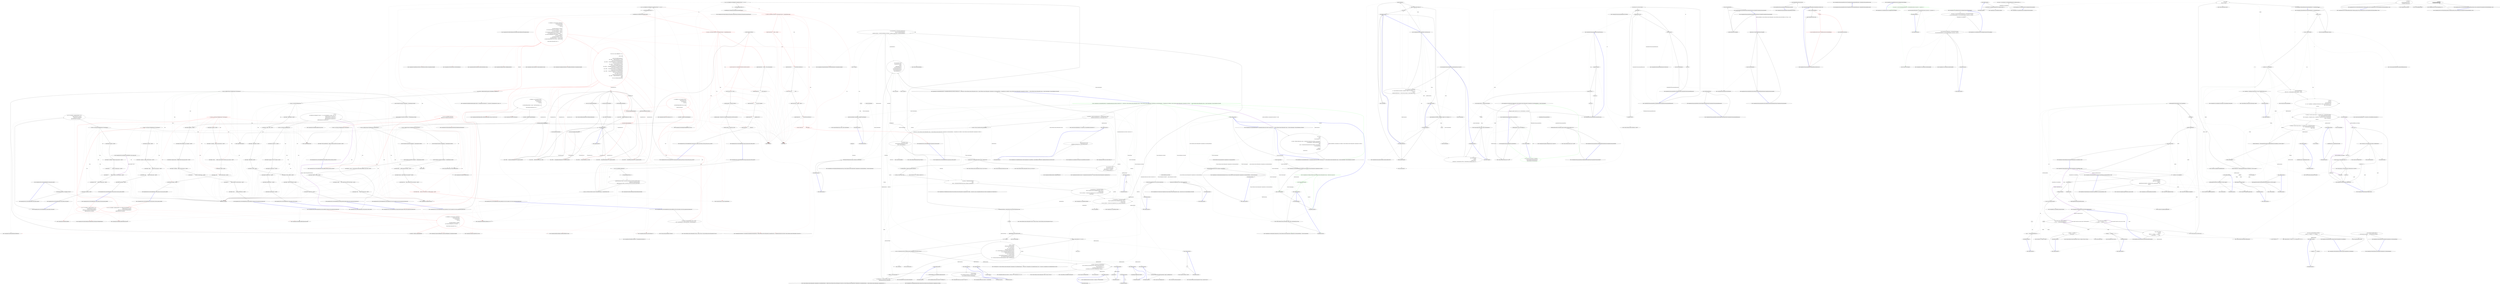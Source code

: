 digraph  {
n0 [cluster="CommandLine.Tests.Unit.Text.HelpTextTests.Create_empty_instance()", label="Entry CommandLine.Tests.Unit.Text.HelpTextTests.Create_empty_instance()", span="16-16"];
n1 [cluster="CommandLine.Tests.Unit.Text.HelpTextTests.Create_empty_instance()", label="Assert.Equal(string.Empty, new HelpText().ToString())", span="18-18"];
n2 [cluster="CommandLine.Tests.Unit.Text.HelpTextTests.Create_empty_instance()", label="Exit CommandLine.Tests.Unit.Text.HelpTextTests.Create_empty_instance()", span="16-16"];
n3 [cluster="CommandLine.Text.HelpText.HelpText()", label="Entry CommandLine.Text.HelpText.HelpText()", span="33-33"];
n4 [cluster="CommandLine.Text.HelpText.ToString()", label="Entry CommandLine.Text.HelpText.ToString()", span="427-427"];
n5 [cluster="Unk.Equal", label="Entry Unk.Equal", span=""];
n6 [cluster="CommandLine.Tests.Unit.Text.HelpTextTests.Create_instance_without_options()", label="Entry CommandLine.Tests.Unit.Text.HelpTextTests.Create_instance_without_options()", span="22-22"];
n7 [cluster="CommandLine.Tests.Unit.Text.HelpTextTests.Create_instance_without_options()", label="var sut =\r\n                new HelpText(new HeadingInfo(''Unit-tests'', ''2.0''), new CopyrightInfo(true, ''Author'', 2005, 2013))\r\n                    .AddPreOptionsLine(''pre-options line 1'')\r\n                    .AddPreOptionsLine(''pre-options line 2'')\r\n                    .AddPostOptionsLine(''post-options line 1'')\r\n                    .AddPostOptionsLine(''post-options line 2'')", span="26-31"];
n8 [cluster="CommandLine.Tests.Unit.Text.HelpTextTests.Create_instance_without_options()", label="var lines = sut.ToString().ToNotEmptyLines()", span="34-34"];
n16 [cluster="CommandLine.Text.HelpText.HelpText(string, string)", label="Entry CommandLine.Text.HelpText.HelpText(string, string)", span="79-79"];
n17 [cluster="CommandLine.Text.HeadingInfo.HeadingInfo(string, string)", label="Entry CommandLine.Text.HeadingInfo.HeadingInfo(string, string)", span="37-37"];
n18 [cluster="CommandLine.Text.CopyrightInfo.CopyrightInfo(bool, string, params int[])", label="Entry CommandLine.Text.CopyrightInfo.CopyrightInfo(bool, string, params int[])", span="59-59"];
n19 [cluster="CommandLine.Text.HelpText.AddPreOptionsLine(string)", label="Entry CommandLine.Text.HelpText.AddPreOptionsLine(string)", span="323-323"];
n20 [cluster="CommandLine.Text.HelpText.AddPostOptionsLine(string)", label="Entry CommandLine.Text.HelpText.AddPostOptionsLine(string)", span="333-333"];
n9 [cluster="CommandLine.Tests.Unit.Text.HelpTextTests.Create_instance_without_options()", label="Assert.Equal(''Unit-tests 2.0'', lines[0])", span="36-36"];
n21 [cluster="string.ToNotEmptyLines()", label="Entry string.ToNotEmptyLines()", span="9-9"];
n10 [cluster="CommandLine.Tests.Unit.Text.HelpTextTests.Create_instance_without_options()", label="Assert.Equal(''Copyright (C) 2005 - 2013 Author'', lines[1])", span="37-37"];
n11 [cluster="CommandLine.Tests.Unit.Text.HelpTextTests.Create_instance_without_options()", label="Assert.Equal(''pre-options line 1'', lines[2])", span="38-38"];
n12 [cluster="CommandLine.Tests.Unit.Text.HelpTextTests.Create_instance_without_options()", label="Assert.Equal(''pre-options line 2'', lines[3])", span="39-39"];
n13 [cluster="CommandLine.Tests.Unit.Text.HelpTextTests.Create_instance_without_options()", label="Assert.Equal(''post-options line 1'', lines[4])", span="40-40"];
n14 [cluster="CommandLine.Tests.Unit.Text.HelpTextTests.Create_instance_without_options()", label="Assert.Equal(''post-options line 2'', lines[5])", span="41-41"];
n15 [cluster="CommandLine.Tests.Unit.Text.HelpTextTests.Create_instance_without_options()", label="Exit CommandLine.Tests.Unit.Text.HelpTextTests.Create_instance_without_options()", span="22-22"];
n22 [cluster="CommandLine.Tests.Unit.Text.HelpTextTests.Create_instance_with_options()", label="Entry CommandLine.Tests.Unit.Text.HelpTextTests.Create_instance_with_options()", span="46-46"];
n23 [cluster="CommandLine.Tests.Unit.Text.HelpTextTests.Create_instance_with_options()", label="var sut = new HelpText { AddDashesToOption = true }\r\n                .AddPreOptionsLine(''pre-options'')\r\n                .AddOptions(new FakeOptions())\r\n                .AddPostOptionsLine(''post-options'')", span="50-53"];
n24 [cluster="CommandLine.Tests.Unit.Text.HelpTextTests.Create_instance_with_options()", label="var lines = sut.ToString().ToNotEmptyLines().TrimStringArray()", span="57-57"];
n32 [cluster="CommandLine.Tests.Fakes.FakeOptions.FakeOptions()", label="Entry CommandLine.Tests.Fakes.FakeOptions.FakeOptions()", span="6-6"];
n33 [cluster="CommandLine.Text.HelpText.AddOptions<T>(T)", label="Entry CommandLine.Text.HelpText.AddOptions<T>(T)", span="343-343"];
n25 [cluster="CommandLine.Tests.Unit.Text.HelpTextTests.Create_instance_with_options()", label="Assert.Equal(''pre-options'', lines[0])", span="58-58"];
n34 [cluster="string[].TrimStringArray()", label="Entry string[].TrimStringArray()", span="14-14"];
n26 [cluster="CommandLine.Tests.Unit.Text.HelpTextTests.Create_instance_with_options()", label="Assert.Equal(''--stringvalue    Define a string value here.'', lines[1])", span="59-59"];
n27 [cluster="CommandLine.Tests.Unit.Text.HelpTextTests.Create_instance_with_options()", label="Assert.Equal(''-i               Define a int sequence here.'', lines[2])", span="60-60"];
n28 [cluster="CommandLine.Tests.Unit.Text.HelpTextTests.Create_instance_with_options()", label="Assert.Equal(''-x               Define a boolean or switch value here.'', lines[3])", span="61-61"];
n29 [cluster="CommandLine.Tests.Unit.Text.HelpTextTests.Create_instance_with_options()", label="Assert.Equal(''--help           Display this help screen.'', lines[4])", span="62-62"];
n30 [cluster="CommandLine.Tests.Unit.Text.HelpTextTests.Create_instance_with_options()", label="Assert.Equal(''post-options'', lines[5])", span="63-63"];
n31 [cluster="CommandLine.Tests.Unit.Text.HelpTextTests.Create_instance_with_options()", label="Exit CommandLine.Tests.Unit.Text.HelpTextTests.Create_instance_with_options()", span="46-46"];
n35 [cluster="CommandLine.Tests.Unit.Text.HelpTextTests.Create_instance_with_enum_options_enabled()", label="Entry CommandLine.Tests.Unit.Text.HelpTextTests.Create_instance_with_enum_options_enabled()", span="68-68"];
n36 [cluster="CommandLine.Tests.Unit.Text.HelpTextTests.Create_instance_with_enum_options_enabled()", color=red, community=0, label="0: var sut = new HelpText { AddDashesToOption = true, AddEnumValuesToHelpText = true }\r\n                .AddPreOptionsLine(''pre-options'')\r\n                .AddOptions(new FakeOptionsWithHelpTextEnum())\r\n                .AddPostOptionsLine(''post-options'')", span="72-75"];
n37 [cluster="CommandLine.Tests.Unit.Text.HelpTextTests.Create_instance_with_enum_options_enabled()", color=red, community=0, label="0: var lines = sut.ToString().ToNotEmptyLines().TrimStringArray()", span="79-79"];
n45 [cluster="CommandLine.Tests.Fakes.FakeOptionsWithHelpTextEnum.FakeOptionsWithHelpTextEnum()", label="Entry CommandLine.Tests.Fakes.FakeOptionsWithHelpTextEnum.FakeOptionsWithHelpTextEnum()", span="13-13"];
n38 [cluster="CommandLine.Tests.Unit.Text.HelpTextTests.Create_instance_with_enum_options_enabled()", label="Assert.Equal(''pre-options'', lines[0])", span="80-80"];
n39 [cluster="CommandLine.Tests.Unit.Text.HelpTextTests.Create_instance_with_enum_options_enabled()", label="Assert.Equal(''--stringvalue    Define a string value here.'', lines[1])", span="81-81"];
n40 [cluster="CommandLine.Tests.Unit.Text.HelpTextTests.Create_instance_with_enum_options_enabled()", label="Assert.Equal(''--shape          Define a enum value here. Valid values: Circle, Square,'', lines[2])", span="82-82"];
n41 [cluster="CommandLine.Tests.Unit.Text.HelpTextTests.Create_instance_with_enum_options_enabled()", label="Assert.Equal(''Triangle'', lines[3])", span="83-83"];
n42 [cluster="CommandLine.Tests.Unit.Text.HelpTextTests.Create_instance_with_enum_options_enabled()", label="Assert.Equal(''--help           Display this help screen.'', lines[4])", span="84-84"];
n43 [cluster="CommandLine.Tests.Unit.Text.HelpTextTests.Create_instance_with_enum_options_enabled()", label="Assert.Equal(''post-options'', lines[5])", span="85-85"];
n44 [cluster="CommandLine.Tests.Unit.Text.HelpTextTests.Create_instance_with_enum_options_enabled()", label="Exit CommandLine.Tests.Unit.Text.HelpTextTests.Create_instance_with_enum_options_enabled()", span="68-68"];
n46 [cluster="CommandLine.Tests.Unit.Text.HelpTextTests.Create_instance_with_enum_options_disabled()", label="Entry CommandLine.Tests.Unit.Text.HelpTextTests.Create_instance_with_enum_options_disabled()", span="90-90"];
n47 [cluster="CommandLine.Tests.Unit.Text.HelpTextTests.Create_instance_with_enum_options_disabled()", color=red, community=0, label="0: var sut = new HelpText { AddDashesToOption = true }\r\n                .AddPreOptionsLine(''pre-options'')\r\n                .AddOptions(new FakeOptionsWithHelpTextEnum())\r\n                .AddPostOptionsLine(''post-options'')", span="94-97"];
n48 [cluster="CommandLine.Tests.Unit.Text.HelpTextTests.Create_instance_with_enum_options_disabled()", label="var lines = sut.ToString().ToNotEmptyLines().TrimStringArray()", span="101-101"];
n49 [cluster="CommandLine.Tests.Unit.Text.HelpTextTests.Create_instance_with_enum_options_disabled()", label="Assert.Equal(''pre-options'', lines[0])", span="102-102"];
n50 [cluster="CommandLine.Tests.Unit.Text.HelpTextTests.Create_instance_with_enum_options_disabled()", label="Assert.Equal(''--stringvalue    Define a string value here.'', lines[1])", span="103-103"];
n51 [cluster="CommandLine.Tests.Unit.Text.HelpTextTests.Create_instance_with_enum_options_disabled()", label="Assert.Equal(''--shape          Define a enum value here.'', lines[2])", span="104-104"];
n52 [cluster="CommandLine.Tests.Unit.Text.HelpTextTests.Create_instance_with_enum_options_disabled()", label="Assert.Equal(''--help           Display this help screen.'', lines[3])", span="105-105"];
n53 [cluster="CommandLine.Tests.Unit.Text.HelpTextTests.Create_instance_with_enum_options_disabled()", label="Assert.Equal(''post-options'', lines[4])", span="106-106"];
n54 [cluster="CommandLine.Tests.Unit.Text.HelpTextTests.Create_instance_with_enum_options_disabled()", label="Exit CommandLine.Tests.Unit.Text.HelpTextTests.Create_instance_with_enum_options_disabled()", span="90-90"];
n55 [cluster="CommandLine.Tests.Unit.Text.HelpTextTests.When_defined_MetaValue_should_be_rendered()", label="Entry CommandLine.Tests.Unit.Text.HelpTextTests.When_defined_MetaValue_should_be_rendered()", span="111-111"];
n56 [cluster="CommandLine.Tests.Unit.Text.HelpTextTests.When_defined_MetaValue_should_be_rendered()", color=red, community=0, label="0: var sut = new HelpText(''Meta Value.'')\r\n                .AddOptions(new FakeOptionsWithMetaValue())", span="115-116"];
n57 [cluster="CommandLine.Tests.Unit.Text.HelpTextTests.When_defined_MetaValue_should_be_rendered()", label="var lines = sut.ToString().ToNotEmptyLines().TrimStringArray()", span="119-119"];
n60 [cluster="CommandLine.Text.HelpText.HelpText(string)", label="Entry CommandLine.Text.HelpText.HelpText(string)", span="56-56"];
n61 [cluster="CommandLine.Tests.Fakes.FakeOptionsWithMetaValue.FakeOptionsWithMetaValue()", label="Entry CommandLine.Tests.Fakes.FakeOptionsWithMetaValue.FakeOptionsWithMetaValue()", span="4-4"];
n58 [cluster="CommandLine.Tests.Unit.Text.HelpTextTests.When_defined_MetaValue_should_be_rendered()", label="Assert.Equal(''i FILE, input-file=FILE    Required. Specify input FILE to be processed.'', lines[2])", span="121-121"];
n59 [cluster="CommandLine.Tests.Unit.Text.HelpTextTests.When_defined_MetaValue_should_be_rendered()", label="Exit CommandLine.Tests.Unit.Text.HelpTextTests.When_defined_MetaValue_should_be_rendered()", span="111-111"];
n62 [cluster="CommandLine.Tests.Unit.Text.HelpTextTests.When_help_text_is_longer_than_width_it_will_wrap_around_as_if_in_a_column()", label="Entry CommandLine.Tests.Unit.Text.HelpTextTests.When_help_text_is_longer_than_width_it_will_wrap_around_as_if_in_a_column()", span="126-126"];
n63 [cluster="CommandLine.Tests.Unit.Text.HelpTextTests.When_help_text_is_longer_than_width_it_will_wrap_around_as_if_in_a_column()", label="var sut = new HelpText(new HeadingInfo(''CommandLine.Tests.dll'', ''1.9.4.131''))", span="130-130"];
n64 [cluster="CommandLine.Tests.Unit.Text.HelpTextTests.When_help_text_is_longer_than_width_it_will_wrap_around_as_if_in_a_column()", label="sut.MaximumDisplayWidth = 40", span="131-131"];
n65 [cluster="CommandLine.Tests.Unit.Text.HelpTextTests.When_help_text_is_longer_than_width_it_will_wrap_around_as_if_in_a_column()", label="sut.AddOptions(new FakeOptionsWithLongDescription())", span="132-132"];
n66 [cluster="CommandLine.Tests.Unit.Text.HelpTextTests.When_help_text_is_longer_than_width_it_will_wrap_around_as_if_in_a_column()", color=red, community=0, label="0: var lines = sut.ToString().Split(new[] { Environment.NewLine }, StringSplitOptions.None)", span="135-135"];
n73 [cluster="CommandLine.Tests.Fakes.FakeOptionsWithLongDescription.FakeOptionsWithLongDescription()", label="Entry CommandLine.Tests.Fakes.FakeOptionsWithLongDescription.FakeOptionsWithLongDescription()", span="22-22"];
n67 [cluster="CommandLine.Tests.Unit.Text.HelpTextTests.When_help_text_is_longer_than_width_it_will_wrap_around_as_if_in_a_column()", label="lines[2].Should().Be(''  v, verbose    This is the description'')", span="136-136"];
n74 [cluster="string.Split(string[], System.StringSplitOptions)", label="Entry string.Split(string[], System.StringSplitOptions)", span="0-0"];
n68 [cluster="CommandLine.Tests.Unit.Text.HelpTextTests.When_help_text_is_longer_than_width_it_will_wrap_around_as_if_in_a_column()", label="lines[3].Should().Be(''                of the verbosity to '')", span="138-138"];
n69 [cluster="CommandLine.Tests.Unit.Text.HelpTextTests.When_help_text_is_longer_than_width_it_will_wrap_around_as_if_in_a_column()", label="lines[4].Should().Be(''                test out the wrapping '')", span="139-139"];
n70 [cluster="CommandLine.Tests.Unit.Text.HelpTextTests.When_help_text_is_longer_than_width_it_will_wrap_around_as_if_in_a_column()", label="lines[5].Should().Be(''                capabilities of the '')", span="140-140"];
n71 [cluster="CommandLine.Tests.Unit.Text.HelpTextTests.When_help_text_is_longer_than_width_it_will_wrap_around_as_if_in_a_column()", label="lines[6].Should().Be(''                Help Text.'')", span="141-141"];
n75 [cluster="Unk.Should", label="Entry Unk.Should", span=""];
n76 [cluster="Unk.Be", label="Entry Unk.Be", span=""];
n72 [cluster="CommandLine.Tests.Unit.Text.HelpTextTests.When_help_text_is_longer_than_width_it_will_wrap_around_as_if_in_a_column()", label="Exit CommandLine.Tests.Unit.Text.HelpTextTests.When_help_text_is_longer_than_width_it_will_wrap_around_as_if_in_a_column()", span="126-126"];
n77 [cluster="CommandLine.Tests.Unit.Text.HelpTextTests.Long_help_text_without_spaces()", label="Entry CommandLine.Tests.Unit.Text.HelpTextTests.Long_help_text_without_spaces()", span="146-146"];
n78 [cluster="CommandLine.Tests.Unit.Text.HelpTextTests.Long_help_text_without_spaces()", label="var sut = new HelpText(new HeadingInfo(''CommandLine.Tests.dll'', ''1.9.4.131''))", span="150-150"];
n79 [cluster="CommandLine.Tests.Unit.Text.HelpTextTests.Long_help_text_without_spaces()", label="sut.MaximumDisplayWidth = 40", span="151-151"];
n80 [cluster="CommandLine.Tests.Unit.Text.HelpTextTests.Long_help_text_without_spaces()", label="sut.AddOptions(new FakeOptionsWithLongDescriptionAndNoSpaces())", span="152-152"];
n81 [cluster="CommandLine.Tests.Unit.Text.HelpTextTests.Long_help_text_without_spaces()", color=red, community=0, label="0: var lines = sut.ToString().Split(new[] { Environment.NewLine }, StringSplitOptions.None)", span="155-155"];
n89 [cluster="CommandLine.Tests.Fakes.FakeOptionsWithLongDescriptionAndNoSpaces.FakeOptionsWithLongDescriptionAndNoSpaces()", label="Entry CommandLine.Tests.Fakes.FakeOptionsWithLongDescriptionAndNoSpaces.FakeOptionsWithLongDescriptionAndNoSpaces()", span="31-31"];
n82 [cluster="CommandLine.Tests.Unit.Text.HelpTextTests.Long_help_text_without_spaces()", color=red, community=0, label="0: lines[2].Should().Be(''  v, verbose    Before '')", span="156-156"];
n83 [cluster="CommandLine.Tests.Unit.Text.HelpTextTests.Long_help_text_without_spaces()", label="lines[3].Should().Be(''                012345678901234567890123'')", span="157-157"];
n84 [cluster="CommandLine.Tests.Unit.Text.HelpTextTests.Long_help_text_without_spaces()", label="lines[4].Should().Be(''                After'')", span="158-158"];
n85 [cluster="CommandLine.Tests.Unit.Text.HelpTextTests.Long_help_text_without_spaces()", label="lines[5].Should().Be(''  input-file    Before '')", span="159-159"];
n86 [cluster="CommandLine.Tests.Unit.Text.HelpTextTests.Long_help_text_without_spaces()", label="lines[6].Should().Be(''                012345678901234567890123'')", span="160-160"];
n87 [cluster="CommandLine.Tests.Unit.Text.HelpTextTests.Long_help_text_without_spaces()", color=red, community=0, label="0: lines[7].Should().Be(''                456789 After'')", span="161-161"];
n88 [cluster="CommandLine.Tests.Unit.Text.HelpTextTests.Long_help_text_without_spaces()", label="Exit CommandLine.Tests.Unit.Text.HelpTextTests.Long_help_text_without_spaces()", span="146-146"];
n90 [cluster="CommandLine.Tests.Unit.Text.HelpTextTests.Long_pre_and_post_lines_without_spaces()", label="Entry CommandLine.Tests.Unit.Text.HelpTextTests.Long_pre_and_post_lines_without_spaces()", span="166-166"];
n91 [cluster="CommandLine.Tests.Unit.Text.HelpTextTests.Long_pre_and_post_lines_without_spaces()", label="var sut = new HelpText(''Heading Info.'')", span="170-170"];
n92 [cluster="CommandLine.Tests.Unit.Text.HelpTextTests.Long_pre_and_post_lines_without_spaces()", label="sut.MaximumDisplayWidth = 40", span="171-171"];
n93 [cluster="CommandLine.Tests.Unit.Text.HelpTextTests.Long_pre_and_post_lines_without_spaces()", label="sut.AddPreOptionsLine(''Before 0123456789012345678901234567890123456789012 After'')\r\n                .AddOptions(new FakeOptionsForHelp())\r\n                .AddPostOptionsLine(''Before 0123456789012345678901234567890123456789 After'')", span="172-174"];
n94 [cluster="CommandLine.Tests.Unit.Text.HelpTextTests.Long_pre_and_post_lines_without_spaces()", label="var lines = sut.ToString().Split(new string[] { Environment.NewLine }, StringSplitOptions.None)", span="177-177"];
n102 [cluster="CommandLine.Tests.Fakes.FakeOptionsForHelp.FakeOptionsForHelp()", label="Entry CommandLine.Tests.Fakes.FakeOptionsForHelp.FakeOptionsForHelp()", span="4-4"];
n95 [cluster="CommandLine.Tests.Unit.Text.HelpTextTests.Long_pre_and_post_lines_without_spaces()", label="lines[1].Should().Be(''Before '')", span="178-178"];
n96 [cluster="CommandLine.Tests.Unit.Text.HelpTextTests.Long_pre_and_post_lines_without_spaces()", color=red, community=0, label="0: lines[2].Should().Be(''0123456789012345678901234567890123456789'')", span="179-179"];
n97 [cluster="CommandLine.Tests.Unit.Text.HelpTextTests.Long_pre_and_post_lines_without_spaces()", label="lines[3].Should().Be(''012 After'')", span="180-180"];
n98 [cluster="CommandLine.Tests.Unit.Text.HelpTextTests.Long_pre_and_post_lines_without_spaces()", label="lines[lines.Length - 3].Should().Be(''Before '')", span="181-181"];
n99 [cluster="CommandLine.Tests.Unit.Text.HelpTextTests.Long_pre_and_post_lines_without_spaces()", label="lines[lines.Length - 2].Should().Be(''0123456789012345678901234567890123456789'')", span="182-182"];
n100 [cluster="CommandLine.Tests.Unit.Text.HelpTextTests.Long_pre_and_post_lines_without_spaces()", label="lines[lines.Length - 1].Should().Be('' After'')", span="183-183"];
n101 [cluster="CommandLine.Tests.Unit.Text.HelpTextTests.Long_pre_and_post_lines_without_spaces()", label="Exit CommandLine.Tests.Unit.Text.HelpTextTests.Long_pre_and_post_lines_without_spaces()", span="166-166"];
n103 [cluster="CommandLine.Tests.Unit.Text.HelpTextTests.Invoking_RenderParsingErrorsText_returns_appropriate_formatted_text()", label="Entry CommandLine.Tests.Unit.Text.HelpTextTests.Invoking_RenderParsingErrorsText_returns_appropriate_formatted_text()", span="189-189"];
n104 [cluster="CommandLine.Tests.Unit.Text.HelpTextTests.Invoking_RenderParsingErrorsText_returns_appropriate_formatted_text()", color=red, community=0, label="0: var fakeResult = new ParserResult<NullInstance>(\r\n                ParserResultType.Options,\r\n                new NullInstance(),\r\n                new Error[]\r\n                    {\r\n                        new BadFormatTokenError(''badtoken''),\r\n                        new MissingValueOptionError(new NameInfo(''x'', ''switch'')),\r\n                        new UnknownOptionError(''unknown''),\r\n                        new MissingRequiredOptionError(new NameInfo('''', ''missing'')),\r\n                        new MutuallyExclusiveSetError(new NameInfo(''z'', '''')),\r\n                        new SequenceOutOfRangeError(new NameInfo(''s'', ''sequence'')),\r\n                        new NoVerbSelectedError(),\r\n                        new BadVerbSelectedError(''badverb''),\r\n                        new HelpRequestedError(), // should be ignored\r\n                        new HelpVerbRequestedError(null, null, false), // should be ignored \r\n                    },\r\n                Maybe.Nothing<IEnumerable<Type>>())", span="192-208"];
n105 [cluster="CommandLine.Tests.Unit.Text.HelpTextTests.Invoking_RenderParsingErrorsText_returns_appropriate_formatted_text()", color=red, community=0, label="0: Func<Error, string> fakeRenderer = err =>\r\n                {\r\n                    switch (err.Tag)\r\n                    {\r\n                        case ErrorType.BadFormatTokenError:\r\n                            return ''ERR '' + ((BadFormatTokenError)err).Token;\r\n                        case ErrorType.MissingValueOptionError:\r\n                            return ''ERR '' + ((MissingValueOptionError)err).NameInfo.NameText;\r\n                        case ErrorType.UnknownOptionError:\r\n                            return ''ERR '' + ((UnknownOptionError)err).Token;\r\n                        case ErrorType.MissingRequiredOptionError:\r\n                            return ''ERR '' + ((MissingRequiredOptionError)err).NameInfo.NameText;\r\n                        case ErrorType.MutuallyExclusiveSetError:\r\n                            return ''ERR '' + ((MutuallyExclusiveSetError)err).NameInfo.NameText;\r\n                        case ErrorType.SequenceOutOfRangeError:\r\n                            return ''ERR '' + ((SequenceOutOfRangeError)err).NameInfo.NameText;\r\n                        case ErrorType.NoVerbSelectedError:\r\n                            return ''ERR no-verb-selected'';\r\n                        case ErrorType.BadVerbSelectedError:\r\n                            return ''ERR '' + ((BadVerbSelectedError)err).Token;\r\n                        default:\r\n                            throw new InvalidOperationException();\r\n                    }\r\n                }", span="209-232"];
n117 [cluster="CommandLine.ParserResult<T>.ParserResult(CommandLine.ParserResultType, T, System.Collections.Generic.IEnumerable<CommandLine.Error>, CommandLine.Infrastructure.Maybe<System.Collections.Generic.IEnumerable<System.Type>>)", label="Entry CommandLine.ParserResult<T>.ParserResult(CommandLine.ParserResultType, T, System.Collections.Generic.IEnumerable<CommandLine.Error>, CommandLine.Infrastructure.Maybe<System.Collections.Generic.IEnumerable<System.Type>>)", span="23-23"];
n118 [cluster="CommandLine.NullInstance.NullInstance()", label="Entry CommandLine.NullInstance.NullInstance()", span="9-9"];
n119 [cluster="CommandLine.BadFormatTokenError.BadFormatTokenError(string)", label="Entry CommandLine.BadFormatTokenError.BadFormatTokenError(string)", span="188-188"];
n120 [cluster="CommandLine.MissingValueOptionError.MissingValueOptionError(CommandLine.NameInfo)", label="Entry CommandLine.MissingValueOptionError.MissingValueOptionError(CommandLine.NameInfo)", span="261-261"];
n121 [cluster="CommandLine.NameInfo.NameInfo(string, string)", label="Entry CommandLine.NameInfo.NameInfo(string, string)", span="20-20"];
n122 [cluster="CommandLine.UnknownOptionError.UnknownOptionError(string)", label="Entry CommandLine.UnknownOptionError.UnknownOptionError(string)", span="272-272"];
n123 [cluster="CommandLine.MissingRequiredOptionError.MissingRequiredOptionError(CommandLine.NameInfo)", label="Entry CommandLine.MissingRequiredOptionError.MissingRequiredOptionError(CommandLine.NameInfo)", span="283-283"];
n124 [cluster="CommandLine.MutuallyExclusiveSetError.MutuallyExclusiveSetError(CommandLine.NameInfo)", label="Entry CommandLine.MutuallyExclusiveSetError.MutuallyExclusiveSetError(CommandLine.NameInfo)", span="294-294"];
n125 [cluster="CommandLine.SequenceOutOfRangeError.SequenceOutOfRangeError(CommandLine.NameInfo)", label="Entry CommandLine.SequenceOutOfRangeError.SequenceOutOfRangeError(CommandLine.NameInfo)", span="316-316"];
n126 [cluster="CommandLine.NoVerbSelectedError.NoVerbSelectedError()", label="Entry CommandLine.NoVerbSelectedError.NoVerbSelectedError()", span="391-391"];
n127 [cluster="CommandLine.BadVerbSelectedError.BadVerbSelectedError(string)", label="Entry CommandLine.BadVerbSelectedError.BadVerbSelectedError(string)", span="327-327"];
n128 [cluster="CommandLine.HelpRequestedError.HelpRequestedError()", label="Entry CommandLine.HelpRequestedError.HelpRequestedError()", span="338-338"];
n129 [cluster="CommandLine.HelpVerbRequestedError.HelpVerbRequestedError(string, System.Type, bool)", label="Entry CommandLine.HelpVerbRequestedError.HelpVerbRequestedError(string, System.Type, bool)", span="353-353"];
n130 [cluster="CommandLine.Infrastructure.Maybe.Nothing<T>()", label="Entry CommandLine.Infrastructure.Maybe.Nothing<T>()", span="66-66"];
n106 [cluster="CommandLine.Tests.Unit.Text.HelpTextTests.Invoking_RenderParsingErrorsText_returns_appropriate_formatted_text()", label="var errorsText = HelpText.RenderParsingErrorsText(fakeResult, fakeRenderer, 2)", span="235-235"];
n133 [cluster="lambda expression", label="err.Tag", span="211-211"];
n135 [cluster="lambda expression", label="return ''ERR '' + ((BadFormatTokenError)err).Token;", span="214-214"];
n137 [cluster="lambda expression", label="return ''ERR '' + ((MissingValueOptionError)err).NameInfo.NameText;", span="216-216"];
n139 [cluster="lambda expression", label="return ''ERR '' + ((UnknownOptionError)err).Token;", span="218-218"];
n141 [cluster="lambda expression", label="return ''ERR '' + ((MissingRequiredOptionError)err).NameInfo.NameText;", span="220-220"];
n143 [cluster="lambda expression", label="return ''ERR '' + ((MutuallyExclusiveSetError)err).NameInfo.NameText;", span="222-222"];
n145 [cluster="lambda expression", label="return ''ERR '' + ((SequenceOutOfRangeError)err).NameInfo.NameText;", span="224-224"];
n149 [cluster="lambda expression", label="return ''ERR '' + ((BadVerbSelectedError)err).Token;", span="228-228"];
n107 [cluster="CommandLine.Tests.Unit.Text.HelpTextTests.Invoking_RenderParsingErrorsText_returns_appropriate_formatted_text()", label="var lines = errorsText.ToNotEmptyLines()", span="238-238"];
n131 [cluster="CommandLine.Text.HelpText.RenderParsingErrorsText<T>(CommandLine.ParserResult<T>, System.Func<CommandLine.Error, string>, int)", label="Entry CommandLine.Text.HelpText.RenderParsingErrorsText<T>(CommandLine.ParserResult<T>, System.Func<CommandLine.Error, string>, int)", span="399-399"];
n108 [cluster="CommandLine.Tests.Unit.Text.HelpTextTests.Invoking_RenderParsingErrorsText_returns_appropriate_formatted_text()", label="Assert.Equal(''  ERR badtoken'', lines[0])", span="240-240"];
n109 [cluster="CommandLine.Tests.Unit.Text.HelpTextTests.Invoking_RenderParsingErrorsText_returns_appropriate_formatted_text()", label="Assert.Equal(''  ERR x, switch'', lines[1])", span="241-241"];
n110 [cluster="CommandLine.Tests.Unit.Text.HelpTextTests.Invoking_RenderParsingErrorsText_returns_appropriate_formatted_text()", label="Assert.Equal(''  ERR unknown'', lines[2])", span="242-242"];
n111 [cluster="CommandLine.Tests.Unit.Text.HelpTextTests.Invoking_RenderParsingErrorsText_returns_appropriate_formatted_text()", label="Assert.Equal(''  ERR missing'', lines[3])", span="243-243"];
n112 [cluster="CommandLine.Tests.Unit.Text.HelpTextTests.Invoking_RenderParsingErrorsText_returns_appropriate_formatted_text()", label="Assert.Equal(''  ERR z'', lines[4])", span="244-244"];
n113 [cluster="CommandLine.Tests.Unit.Text.HelpTextTests.Invoking_RenderParsingErrorsText_returns_appropriate_formatted_text()", label="Assert.Equal(''  ERR s, sequence'', lines[5])", span="245-245"];
n114 [cluster="CommandLine.Tests.Unit.Text.HelpTextTests.Invoking_RenderParsingErrorsText_returns_appropriate_formatted_text()", label="Assert.Equal(''  ERR no-verb-selected'', lines[6])", span="246-246"];
n115 [cluster="CommandLine.Tests.Unit.Text.HelpTextTests.Invoking_RenderParsingErrorsText_returns_appropriate_formatted_text()", label="Assert.Equal(''  ERR badverb'', lines[7])", span="247-247"];
n116 [cluster="CommandLine.Tests.Unit.Text.HelpTextTests.Invoking_RenderParsingErrorsText_returns_appropriate_formatted_text()", label="Exit CommandLine.Tests.Unit.Text.HelpTextTests.Invoking_RenderParsingErrorsText_returns_appropriate_formatted_text()", span="189-189"];
n132 [cluster="lambda expression", label="Entry lambda expression", span="209-232"];
n134 [cluster="lambda expression", label="ErrorType.BadFormatTokenError", span="213-213"];
n136 [cluster="lambda expression", label="ErrorType.MissingValueOptionError", span="215-215"];
n138 [cluster="lambda expression", color=red, community=0, label="0: ErrorType.UnknownOptionError", span="217-217"];
n140 [cluster="lambda expression", label="ErrorType.MissingRequiredOptionError", span="219-219"];
n142 [cluster="lambda expression", label="ErrorType.MutuallyExclusiveSetError", span="221-221"];
n144 [cluster="lambda expression", label="ErrorType.SequenceOutOfRangeError", span="223-223"];
n146 [cluster="lambda expression", label="ErrorType.NoVerbSelectedError", span="225-225"];
n148 [cluster="lambda expression", label="ErrorType.BadVerbSelectedError", span="227-227"];
n150 [cluster="lambda expression", label="throw new InvalidOperationException();", span="230-230"];
n147 [cluster="lambda expression", label="return ''ERR no-verb-selected'';", span="226-226"];
n151 [cluster="lambda expression", label="Exit lambda expression", span="209-232"];
n152 [cluster="System.InvalidOperationException.InvalidOperationException()", label="Entry System.InvalidOperationException.InvalidOperationException()", span="0-0"];
n153 [cluster="CommandLine.Tests.Unit.Text.HelpTextTests.Invoke_AutoBuild_for_Options_returns_appropriate_formatted_text()", label="Entry CommandLine.Tests.Unit.Text.HelpTextTests.Invoke_AutoBuild_for_Options_returns_appropriate_formatted_text()", span="252-252"];
n154 [cluster="CommandLine.Tests.Unit.Text.HelpTextTests.Invoke_AutoBuild_for_Options_returns_appropriate_formatted_text()", color=red, community=0, label="0: var fakeResult = new ParserResult<FakeOptions>(\r\n                ParserResultType.Options,\r\n                new FakeOptions(),\r\n                new Error[]\r\n                    {\r\n                        new BadFormatTokenError(''badtoken''),\r\n                        new SequenceOutOfRangeError(new NameInfo(''i'', ''''))\r\n                    },\r\n                Maybe.Nothing<IEnumerable<Type>>())", span="255-263"];
n155 [cluster="CommandLine.Tests.Unit.Text.HelpTextTests.Invoke_AutoBuild_for_Options_returns_appropriate_formatted_text()", label="var helpText = HelpText.AutoBuild(fakeResult)", span="266-266"];
n156 [cluster="CommandLine.Tests.Unit.Text.HelpTextTests.Invoke_AutoBuild_for_Options_returns_appropriate_formatted_text()", label="var lines = helpText.ToString().ToNotEmptyLines().TrimStringArray()", span="269-269"];
n167 [cluster="CommandLine.Text.HelpText.AutoBuild<T>(CommandLine.ParserResult<T>)", label="Entry CommandLine.Text.HelpText.AutoBuild<T>(CommandLine.ParserResult<T>)", span="252-252"];
n157 [cluster="CommandLine.Tests.Unit.Text.HelpTextTests.Invoke_AutoBuild_for_Options_returns_appropriate_formatted_text()", label="Assert.True(lines[0].StartsWith(''CommandLine'', StringComparison.Ordinal))", span="271-271"];
n158 [cluster="CommandLine.Tests.Unit.Text.HelpTextTests.Invoke_AutoBuild_for_Options_returns_appropriate_formatted_text()", label="Assert.True(lines[1].StartsWith(''Copyright (c)'', StringComparison.Ordinal))", span="272-272"];
n159 [cluster="CommandLine.Tests.Unit.Text.HelpTextTests.Invoke_AutoBuild_for_Options_returns_appropriate_formatted_text()", label="Assert.Equal(''ERROR(S):'', lines[2])", span="273-273"];
n160 [cluster="CommandLine.Tests.Unit.Text.HelpTextTests.Invoke_AutoBuild_for_Options_returns_appropriate_formatted_text()", label="Assert.Equal(''Token 'badtoken' is not recognized.'', lines[3])", span="274-274"];
n161 [cluster="CommandLine.Tests.Unit.Text.HelpTextTests.Invoke_AutoBuild_for_Options_returns_appropriate_formatted_text()", label="Assert.Equal(''A sequence option 'i' is defined with few items than required.'', lines[4])", span="275-275"];
n162 [cluster="CommandLine.Tests.Unit.Text.HelpTextTests.Invoke_AutoBuild_for_Options_returns_appropriate_formatted_text()", label="Assert.Equal(''--stringvalue    Define a string value here.'', lines[5])", span="276-276"];
n163 [cluster="CommandLine.Tests.Unit.Text.HelpTextTests.Invoke_AutoBuild_for_Options_returns_appropriate_formatted_text()", label="Assert.Equal(''-i               Define a int sequence here.'', lines[6])", span="277-277"];
n164 [cluster="CommandLine.Tests.Unit.Text.HelpTextTests.Invoke_AutoBuild_for_Options_returns_appropriate_formatted_text()", label="Assert.Equal(''-x               Define a boolean or switch value here.'', lines[7])", span="278-278"];
n165 [cluster="CommandLine.Tests.Unit.Text.HelpTextTests.Invoke_AutoBuild_for_Options_returns_appropriate_formatted_text()", label="Assert.Equal(''--help           Display this help screen.'', lines[8])", span="279-279"];
n168 [cluster="string.StartsWith(string, System.StringComparison)", label="Entry string.StartsWith(string, System.StringComparison)", span="0-0"];
n169 [cluster="Unk.True", label="Entry Unk.True", span=""];
n166 [cluster="CommandLine.Tests.Unit.Text.HelpTextTests.Invoke_AutoBuild_for_Options_returns_appropriate_formatted_text()", label="Exit CommandLine.Tests.Unit.Text.HelpTextTests.Invoke_AutoBuild_for_Options_returns_appropriate_formatted_text()", span="252-252"];
n170 [cluster="CommandLine.Tests.Unit.Text.HelpTextTests.Invoke_AutoBuild_for_Verbs_with_specific_verb_returns_appropriate_formatted_text()", label="Entry CommandLine.Tests.Unit.Text.HelpTextTests.Invoke_AutoBuild_for_Verbs_with_specific_verb_returns_appropriate_formatted_text()", span="284-284"];
n171 [cluster="CommandLine.Tests.Unit.Text.HelpTextTests.Invoke_AutoBuild_for_Verbs_with_specific_verb_returns_appropriate_formatted_text()", label="var fakeResult = new ParserResult<object>(\r\n                ParserResultType.Verbs,\r\n                new NullInstance(),\r\n                new Error[]\r\n                    {\r\n                        new HelpVerbRequestedError(''commit'', typeof(CommitOptions), true)\r\n                    },\r\n                Maybe.Nothing<IEnumerable<Type>>())", span="287-294"];
n172 [cluster="CommandLine.Tests.Unit.Text.HelpTextTests.Invoke_AutoBuild_for_Verbs_with_specific_verb_returns_appropriate_formatted_text()", label="var helpText = HelpText.AutoBuild(fakeResult)", span="297-297"];
n173 [cluster="CommandLine.Tests.Unit.Text.HelpTextTests.Invoke_AutoBuild_for_Verbs_with_specific_verb_returns_appropriate_formatted_text()", label="var lines = helpText.ToString().ToNotEmptyLines().TrimStringArray()", span="300-300"];
n174 [cluster="CommandLine.Tests.Unit.Text.HelpTextTests.Invoke_AutoBuild_for_Verbs_with_specific_verb_returns_appropriate_formatted_text()", label="Assert.True(lines[0].StartsWith(''CommandLine'', StringComparison.Ordinal))", span="302-302"];
n175 [cluster="CommandLine.Tests.Unit.Text.HelpTextTests.Invoke_AutoBuild_for_Verbs_with_specific_verb_returns_appropriate_formatted_text()", label="Assert.True(lines[1].StartsWith(''Copyright (c)'', StringComparison.Ordinal))", span="303-303"];
n176 [cluster="CommandLine.Tests.Unit.Text.HelpTextTests.Invoke_AutoBuild_for_Verbs_with_specific_verb_returns_appropriate_formatted_text()", label="Assert.Equal(''-p, --patch    Use the interactive patch selection interface to chose which'', lines[2])", span="304-304"];
n177 [cluster="CommandLine.Tests.Unit.Text.HelpTextTests.Invoke_AutoBuild_for_Verbs_with_specific_verb_returns_appropriate_formatted_text()", label="Assert.Equal(''changes to commit.'', lines[3])", span="305-305"];
n178 [cluster="CommandLine.Tests.Unit.Text.HelpTextTests.Invoke_AutoBuild_for_Verbs_with_specific_verb_returns_appropriate_formatted_text()", label="Assert.Equal(''--amend        Used to amend the tip of the current branch.'', lines[4])", span="306-306"];
n179 [cluster="CommandLine.Tests.Unit.Text.HelpTextTests.Invoke_AutoBuild_for_Verbs_with_specific_verb_returns_appropriate_formatted_text()", label="Assert.Equal(''--help         Display this help screen.'', lines[5])", span="307-307"];
n180 [cluster="CommandLine.Tests.Unit.Text.HelpTextTests.Invoke_AutoBuild_for_Verbs_with_specific_verb_returns_appropriate_formatted_text()", label="Exit CommandLine.Tests.Unit.Text.HelpTextTests.Invoke_AutoBuild_for_Verbs_with_specific_verb_returns_appropriate_formatted_text()", span="284-284"];
n181 [cluster="CommandLine.Tests.Unit.Text.HelpTextTests.Invoke_AutoBuild_for_Verbs_with_unknown_verb_returns_appropriate_formatted_text()", label="Entry CommandLine.Tests.Unit.Text.HelpTextTests.Invoke_AutoBuild_for_Verbs_with_unknown_verb_returns_appropriate_formatted_text()", span="312-312"];
n182 [cluster="CommandLine.Tests.Unit.Text.HelpTextTests.Invoke_AutoBuild_for_Verbs_with_unknown_verb_returns_appropriate_formatted_text()", label="var verbTypes = Enumerable.Empty<Type>().Concat(\r\n                new[] { typeof(AddOptions), typeof(CommitOptions), typeof(CloneOptions) })", span="315-316"];
n183 [cluster="CommandLine.Tests.Unit.Text.HelpTextTests.Invoke_AutoBuild_for_Verbs_with_unknown_verb_returns_appropriate_formatted_text()", color=red, community=0, label="0: var fakeResult = new ParserResult<object>(\r\n                ParserResultType.Verbs,\r\n                new NullInstance(),\r\n                new Error[]\r\n                    {\r\n                        new HelpVerbRequestedError(null, null, false)\r\n                    },\r\n                Maybe.Just(verbTypes))", span="317-324"];
n193 [cluster="System.Linq.Enumerable.Empty<TResult>()", label="Entry System.Linq.Enumerable.Empty<TResult>()", span="0-0"];
n194 [cluster="System.Collections.Generic.IEnumerable<TSource>.Concat<TSource>(System.Collections.Generic.IEnumerable<TSource>)", label="Entry System.Collections.Generic.IEnumerable<TSource>.Concat<TSource>(System.Collections.Generic.IEnumerable<TSource>)", span="0-0"];
n184 [cluster="CommandLine.Tests.Unit.Text.HelpTextTests.Invoke_AutoBuild_for_Verbs_with_unknown_verb_returns_appropriate_formatted_text()", label="var helpText = HelpText.AutoBuild(fakeResult)", span="327-327"];
n195 [cluster="CommandLine.Infrastructure.Maybe.Just<T>(T)", label="Entry CommandLine.Infrastructure.Maybe.Just<T>(T)", span="71-71"];
n185 [cluster="CommandLine.Tests.Unit.Text.HelpTextTests.Invoke_AutoBuild_for_Verbs_with_unknown_verb_returns_appropriate_formatted_text()", label="var lines = helpText.ToString().ToNotEmptyLines().TrimStringArray()", span="330-330"];
n186 [cluster="CommandLine.Tests.Unit.Text.HelpTextTests.Invoke_AutoBuild_for_Verbs_with_unknown_verb_returns_appropriate_formatted_text()", label="Assert.True(lines[0].StartsWith(''CommandLine'', StringComparison.Ordinal))", span="332-332"];
n187 [cluster="CommandLine.Tests.Unit.Text.HelpTextTests.Invoke_AutoBuild_for_Verbs_with_unknown_verb_returns_appropriate_formatted_text()", label="Assert.True(lines[1].StartsWith(''Copyright (c)'', StringComparison.Ordinal))", span="333-333"];
n188 [cluster="CommandLine.Tests.Unit.Text.HelpTextTests.Invoke_AutoBuild_for_Verbs_with_unknown_verb_returns_appropriate_formatted_text()", label="Assert.Equal(''add       Add file contents to the index.'', lines[2])", span="334-334"];
n189 [cluster="CommandLine.Tests.Unit.Text.HelpTextTests.Invoke_AutoBuild_for_Verbs_with_unknown_verb_returns_appropriate_formatted_text()", label="Assert.Equal(''commit    Record changes to the repository.'', lines[3])", span="335-335"];
n190 [cluster="CommandLine.Tests.Unit.Text.HelpTextTests.Invoke_AutoBuild_for_Verbs_with_unknown_verb_returns_appropriate_formatted_text()", label="Assert.Equal(''clone     Clone a repository into a new directory.'', lines[4])", span="336-336"];
n191 [cluster="CommandLine.Tests.Unit.Text.HelpTextTests.Invoke_AutoBuild_for_Verbs_with_unknown_verb_returns_appropriate_formatted_text()", color=red, community=0, label="0: Assert.Equal(''help      Display more information on a specific command.'', lines[5])", span="337-337"];
n192 [cluster="CommandLine.Tests.Unit.Text.HelpTextTests.Invoke_AutoBuild_for_Verbs_with_unknown_verb_returns_appropriate_formatted_text()", label="Exit CommandLine.Tests.Unit.Text.HelpTextTests.Invoke_AutoBuild_for_Verbs_with_unknown_verb_returns_appropriate_formatted_text()", span="312-312"];
m0_14 [cluster="CommandLine.Parsing.ArgumentParser.Create(string, bool)", file="EnumerableExtensions.cs", label="argument.IsNumeric()", span="61-61"];
m0_12 [cluster="CommandLine.Core.NameLookup.HavingSeparator(string, System.Collections.Generic.IEnumerable<CommandLine.Core.OptionSpecification>, System.StringComparer)", file="EnumerableExtensions.cs", label="return specifications.SingleOrDefault(\r\n                a => name.MatchName(a.ShortName, a.LongName, comparer) && a.Separator != '\0')\r\n                .ToMaybe()\r\n                .MapMaybeOrDefault(spec => Maybe.Just(spec.Separator), Maybe.Nothing<char>());", span="30-33"];
m0_76 [cluster="CommandLine.ParsingError.ParsingError(char?, string, bool)", file="EnumerableExtensions.cs", label="Entry CommandLine.ParsingError.ParsingError(char?, string, bool)", span="36-36"];
m0_10 [cluster="CommandLine.Parsing.ArgumentParser.CompareLong(string, string, bool)", file="EnumerableExtensions.cs", label="return string.Compare(\r\n                argument,\r\n                option.ToOption(),\r\n                caseSensitive ? StringComparison.Ordinal : StringComparison.OrdinalIgnoreCase) == 0;", span="53-56"];
m0_24 [cluster="string.IsNumeric()", file="EnumerableExtensions.cs", label="Entry string.IsNumeric()", span="40-40"];
m0_26 [cluster="string.IsLongOption()", file="EnumerableExtensions.cs", label="System.StringComparer", span=""];
m0_65 [cluster="CommandLine.Parsing.ArgumentParser.EnsureOptionAttributeIsArrayCompatible(CommandLine.Parsing.OptionInfo)", file="EnumerableExtensions.cs", label="Entry CommandLine.Parsing.ArgumentParser.EnsureOptionAttributeIsArrayCompatible(CommandLine.Parsing.OptionInfo)", span="155-155"];
m0_66 [cluster="CommandLine.Parsing.ArgumentParser.EnsureOptionAttributeIsArrayCompatible(CommandLine.Parsing.OptionInfo)", file="EnumerableExtensions.cs", label="!option.IsAttributeArrayCompatible", span="157-157"];
m0_67 [cluster="CommandLine.Parsing.ArgumentParser.EnsureOptionAttributeIsArrayCompatible(CommandLine.Parsing.OptionInfo)", file="EnumerableExtensions.cs", label="throw new ParserException();", span="159-159"];
m0_68 [cluster="CommandLine.Parsing.ArgumentParser.EnsureOptionAttributeIsArrayCompatible(CommandLine.Parsing.OptionInfo)", file="EnumerableExtensions.cs", label="Exit CommandLine.Parsing.ArgumentParser.EnsureOptionAttributeIsArrayCompatible(CommandLine.Parsing.OptionInfo)", span="155-155"];
m0_4 [cluster="CommandLine.Core.NameLookup.Contains(string, System.Collections.Generic.IEnumerable<CommandLine.Core.OptionSpecification>, System.StringComparer)", color=green, community=0, file="EnumerableExtensions.cs", label="0: return option.ConversionType == typeof(bool)\r\n                ? NameLookupResult.BooleanOptionFound\r\n                : NameLookupResult.OtherOptionFound;", span="22-24"];
m0_5 [cluster="CommandLine.Core.NameLookup.Contains(string, System.Collections.Generic.IEnumerable<CommandLine.Core.OptionSpecification>, System.StringComparer)", file="EnumerableExtensions.cs", label="Exit CommandLine.Core.NameLookup.Contains(string, System.Collections.Generic.IEnumerable<CommandLine.Core.OptionSpecification>, System.StringComparer)", span="18-18"];
m0_6 [cluster="Unk.FirstOrDefault", file="EnumerableExtensions.cs", label="Entry Unk.FirstOrDefault", span=""];
m0_11 [cluster="CommandLine.Parsing.ArgumentParser.CompareLong(string, string, bool)", file="EnumerableExtensions.cs", label="Exit CommandLine.Parsing.ArgumentParser.CompareLong(string, string, bool)", span="51-51"];
m0_13 [cluster="CommandLine.Parsing.ArgumentParser.Create(string, bool)", file="EnumerableExtensions.cs", label="Entry CommandLine.Parsing.ArgumentParser.Create(string, bool)", span="59-59"];
m0_17 [cluster="CommandLine.Parsing.ArgumentParser.Create(string, bool)", file="EnumerableExtensions.cs", label="return null;", span="68-68"];
m0_9 [cluster="lambda expression", file="EnumerableExtensions.cs", label="Exit lambda expression", span="20-20"];
m0_16 [cluster="CSharpx.Maybe.Nothing<T>()", file="EnumerableExtensions.cs", label="Entry CSharpx.Maybe.Nothing<T>()", span="116-116"];
m0_18 [cluster="lambda expression", file="EnumerableExtensions.cs", label="Entry lambda expression", span="31-31"];
m0_19 [cluster="lambda expression", file="EnumerableExtensions.cs", label="name.MatchName(a.ShortName, a.LongName, comparer) && a.Separator != '\0'", span="31-31"];
m0_20 [cluster="lambda expression", file="EnumerableExtensions.cs", label="Exit lambda expression", span="31-31"];
m0_21 [cluster="lambda expression", file="EnumerableExtensions.cs", label="Entry lambda expression", span="33-33"];
m0_15 [cluster="Unk.ToMaybe", file="EnumerableExtensions.cs", label="Entry Unk.ToMaybe", span=""];
m0_22 [cluster="lambda expression", file="EnumerableExtensions.cs", label="Maybe.Just(spec.Separator)", span="33-33"];
m0_23 [cluster="lambda expression", file="EnumerableExtensions.cs", label="Exit lambda expression", span="33-33"];
m0_25 [cluster="string.IsDash()", file="EnumerableExtensions.cs", label=string, span=""];
m0_54 [cluster="CommandLine.ParserException.ParserException()", file="EnumerableExtensions.cs", label="Entry CommandLine.ParserException.ParserException()", span="40-40"];
m0_73 [cluster="CommandLine.Parsing.ArgumentParser.DefineOptionThatViolatesFormat(CommandLine.Parsing.OptionInfo)", file="EnumerableExtensions.cs", label="Entry CommandLine.Parsing.ArgumentParser.DefineOptionThatViolatesFormat(CommandLine.Parsing.OptionInfo)", span="171-171"];
m0_74 [cluster="CommandLine.Parsing.ArgumentParser.DefineOptionThatViolatesFormat(CommandLine.Parsing.OptionInfo)", file="EnumerableExtensions.cs", label="PostParsingState.Add(new ParsingError(option.ShortName, option.LongName, true))", span="173-173"];
m0_75 [cluster="CommandLine.Parsing.ArgumentParser.DefineOptionThatViolatesFormat(CommandLine.Parsing.OptionInfo)", file="EnumerableExtensions.cs", label="Exit CommandLine.Parsing.ArgumentParser.DefineOptionThatViolatesFormat(CommandLine.Parsing.OptionInfo)", span="171-171"];
m0_58 [cluster="CommandLine.Parsing.ArgumentParser.BooleanToParserState(bool, bool)", file="EnumerableExtensions.cs", label="Entry CommandLine.Parsing.ArgumentParser.BooleanToParserState(bool, bool)", span="140-140"];
m0_59 [cluster="CommandLine.Parsing.ArgumentParser.BooleanToParserState(bool, bool)", file="EnumerableExtensions.cs", label="value && !addMoveNextIfTrue", span="142-142"];
m0_61 [cluster="CommandLine.Parsing.ArgumentParser.BooleanToParserState(bool, bool)", color=red, community=0, file="EnumerableExtensions.cs", label="0: value", span="147-147"];
m0_60 [cluster="CommandLine.Parsing.ArgumentParser.BooleanToParserState(bool, bool)", file="EnumerableExtensions.cs", label="return PresentParserState.Success;", span="144-144"];
m0_62 [cluster="CommandLine.Parsing.ArgumentParser.BooleanToParserState(bool, bool)", color=red, community=0, file="EnumerableExtensions.cs", label="0: return PresentParserState.Success | PresentParserState.MoveOnNextElement;", span="149-149"];
m0_63 [cluster="CommandLine.Parsing.ArgumentParser.BooleanToParserState(bool, bool)", file="EnumerableExtensions.cs", label="return PresentParserState.Failure;", span="152-152"];
m0_64 [cluster="CommandLine.Parsing.ArgumentParser.BooleanToParserState(bool, bool)", file="EnumerableExtensions.cs", label="Exit CommandLine.Parsing.ArgumentParser.BooleanToParserState(bool, bool)", span="140-140"];
m0_0 [cluster="CommandLine.Parsing.ArgumentParser.ArgumentParser()", file="EnumerableExtensions.cs", label="Entry CommandLine.Parsing.ArgumentParser.ArgumentParser()", span="33-33"];
m0_1 [cluster="CommandLine.Parsing.ArgumentParser.ArgumentParser()", file="EnumerableExtensions.cs", label="PostParsingState = new List<ParsingError>()", span="35-35"];
m0_2 [cluster="CommandLine.Parsing.ArgumentParser.ArgumentParser()", file="EnumerableExtensions.cs", label="Exit CommandLine.Parsing.ArgumentParser.ArgumentParser()", span="33-33"];
m0_3 [cluster="System.Collections.Generic.List<T>.List()", file="EnumerableExtensions.cs", label="Entry System.Collections.Generic.List<T>.List()", span="0-0"];
m0_27 [cluster="CommandLine.Parsing.LongOptionParser.LongOptionParser(bool)", file="EnumerableExtensions.cs", label=string, span=""];
m0_7 [cluster="char?.ToOption()", file="EnumerableExtensions.cs", label="Entry char?.ToOption()", span="61-61"];
m0_8 [cluster="string.Compare(string, string, System.StringComparison)", file="EnumerableExtensions.cs", label="Entry string.Compare(string, string, System.StringComparison)", span="0-0"];
m0_51 [cluster="CommandLine.Parsing.IArgumentEnumerator.MoveNext()", file="EnumerableExtensions.cs", label="Entry CommandLine.Parsing.IArgumentEnumerator.MoveNext()", span="34-34"];
m0_53 [cluster="CommandLine.Parsing.IArgumentEnumerator.MovePrevious()", file="EnumerableExtensions.cs", label="Entry CommandLine.Parsing.IArgumentEnumerator.MovePrevious()", span="36-36"];
m0_55 [cluster="CommandLine.Parsing.ArgumentParser.BooleanToParserState(bool)", file="EnumerableExtensions.cs", label="Entry CommandLine.Parsing.ArgumentParser.BooleanToParserState(bool)", span="135-135"];
m0_56 [cluster="CommandLine.Parsing.ArgumentParser.BooleanToParserState(bool)", file="EnumerableExtensions.cs", label="return BooleanToParserState(value, false);", span="137-137"];
m0_57 [cluster="CommandLine.Parsing.ArgumentParser.BooleanToParserState(bool)", file="EnumerableExtensions.cs", label="Exit CommandLine.Parsing.ArgumentParser.BooleanToParserState(bool)", span="135-135"];
m0_37 [cluster="CommandLine.Parsing.ArgumentParser.Parse(CommandLine.Parsing.IArgumentEnumerator, CommandLine.Parsing.OptionMap, object)", file="EnumerableExtensions.cs", label="Entry CommandLine.Parsing.ArgumentParser.Parse(CommandLine.Parsing.IArgumentEnumerator, CommandLine.Parsing.OptionMap, object)", span="99-99"];
m0_38 [cluster="CommandLine.Parsing.ArgumentParser.Parse(CommandLine.Parsing.IArgumentEnumerator, CommandLine.Parsing.OptionMap, object)", file="EnumerableExtensions.cs", label="Exit CommandLine.Parsing.ArgumentParser.Parse(CommandLine.Parsing.IArgumentEnumerator, CommandLine.Parsing.OptionMap, object)", span="99-99"];
m0_52 [cluster="System.Collections.Generic.ICollection<T>.Add(T)", file="EnumerableExtensions.cs", label="Entry System.Collections.Generic.ICollection<T>.Add(T)", span="0-0"];
m0_29 [cluster="CommandLine.Parsing.OptionGroupParser.OptionGroupParser(bool)", file="EnumerableExtensions.cs", label="Entry CommandLine.Parsing.OptionGroupParser.OptionGroupParser(bool)", span="33-33"];
m0_30 [cluster="CommandLine.Parsing.ArgumentParser.IsInputValue(string)", file="EnumerableExtensions.cs", label="Entry CommandLine.Parsing.ArgumentParser.IsInputValue(string)", span="84-84"];
m0_31 [cluster="CommandLine.Parsing.ArgumentParser.IsInputValue(string)", file="EnumerableExtensions.cs", label="argument.IsNumeric()", span="86-86"];
m0_33 [cluster="CommandLine.Parsing.ArgumentParser.IsInputValue(string)", file="EnumerableExtensions.cs", label="argument.Length > 0", span="91-91"];
m0_34 [cluster="CommandLine.Parsing.ArgumentParser.IsInputValue(string)", file="EnumerableExtensions.cs", label="return argument.IsDash() || !argument.IsShortOption();", span="93-93"];
m0_32 [cluster="CommandLine.Parsing.ArgumentParser.IsInputValue(string)", file="EnumerableExtensions.cs", label="return true;", span="88-88"];
m0_35 [cluster="CommandLine.Parsing.ArgumentParser.IsInputValue(string)", file="EnumerableExtensions.cs", label="return true;", span="96-96"];
m0_36 [cluster="CommandLine.Parsing.ArgumentParser.IsInputValue(string)", file="EnumerableExtensions.cs", label="Exit CommandLine.Parsing.ArgumentParser.IsInputValue(string)", span="84-84"];
m0_77 [cluster="System.Collections.Generic.List<T>.Add(T)", file="EnumerableExtensions.cs", label="Entry System.Collections.Generic.List<T>.Add(T)", span="0-0"];
m0_39 [cluster="CommandLine.Parsing.ArgumentParser.InternalWrapperOfGetNextInputValues(CommandLine.Parsing.IArgumentEnumerator)", file="EnumerableExtensions.cs", label="Entry CommandLine.Parsing.ArgumentParser.InternalWrapperOfGetNextInputValues(CommandLine.Parsing.IArgumentEnumerator)", span="106-106"];
m0_40 [cluster="CommandLine.Parsing.ArgumentParser.InternalWrapperOfGetNextInputValues(CommandLine.Parsing.IArgumentEnumerator)", file="EnumerableExtensions.cs", label="return GetNextInputValues(ae);", span="108-108"];
m0_41 [cluster="CommandLine.Parsing.ArgumentParser.InternalWrapperOfGetNextInputValues(CommandLine.Parsing.IArgumentEnumerator)", file="EnumerableExtensions.cs", label="Exit CommandLine.Parsing.ArgumentParser.InternalWrapperOfGetNextInputValues(CommandLine.Parsing.IArgumentEnumerator)", span="106-106"];
m0_42 [cluster="CommandLine.Parsing.ArgumentParser.GetNextInputValues(CommandLine.Parsing.IArgumentEnumerator)", file="EnumerableExtensions.cs", label="Entry CommandLine.Parsing.ArgumentParser.GetNextInputValues(CommandLine.Parsing.IArgumentEnumerator)", span="111-111"];
m0_43 [cluster="CommandLine.Parsing.ArgumentParser.GetNextInputValues(CommandLine.Parsing.IArgumentEnumerator)", file="EnumerableExtensions.cs", label="IList<string> list = new List<string>()", span="113-113"];
m0_44 [cluster="CommandLine.Parsing.ArgumentParser.GetNextInputValues(CommandLine.Parsing.IArgumentEnumerator)", file="EnumerableExtensions.cs", label="ae.MoveNext()", span="115-115"];
m0_45 [cluster="CommandLine.Parsing.ArgumentParser.GetNextInputValues(CommandLine.Parsing.IArgumentEnumerator)", file="EnumerableExtensions.cs", label="IsInputValue(ae.Current)", span="117-117"];
m0_46 [cluster="CommandLine.Parsing.ArgumentParser.GetNextInputValues(CommandLine.Parsing.IArgumentEnumerator)", file="EnumerableExtensions.cs", label="list.Add(ae.Current)", span="119-119"];
m0_47 [cluster="CommandLine.Parsing.ArgumentParser.GetNextInputValues(CommandLine.Parsing.IArgumentEnumerator)", file="EnumerableExtensions.cs", label="!ae.MovePrevious()", span="127-127"];
m0_49 [cluster="CommandLine.Parsing.ArgumentParser.GetNextInputValues(CommandLine.Parsing.IArgumentEnumerator)", file="EnumerableExtensions.cs", label="return list;", span="132-132"];
m0_48 [cluster="CommandLine.Parsing.ArgumentParser.GetNextInputValues(CommandLine.Parsing.IArgumentEnumerator)", file="EnumerableExtensions.cs", label="throw new ParserException();", span="129-129"];
m0_50 [cluster="CommandLine.Parsing.ArgumentParser.GetNextInputValues(CommandLine.Parsing.IArgumentEnumerator)", file="EnumerableExtensions.cs", label="Exit CommandLine.Parsing.ArgumentParser.GetNextInputValues(CommandLine.Parsing.IArgumentEnumerator)", span="111-111"];
m0_69 [cluster="CommandLine.Parsing.ArgumentParser.EnsureOptionArrayAttributeIsNotBoundToScalar(CommandLine.Parsing.OptionInfo)", file="EnumerableExtensions.cs", label="Entry CommandLine.Parsing.ArgumentParser.EnsureOptionArrayAttributeIsNotBoundToScalar(CommandLine.Parsing.OptionInfo)", span="163-163"];
m0_70 [cluster="CommandLine.Parsing.ArgumentParser.EnsureOptionArrayAttributeIsNotBoundToScalar(CommandLine.Parsing.OptionInfo)", file="EnumerableExtensions.cs", label="!option.IsArray && option.IsAttributeArrayCompatible", span="165-165"];
m0_71 [cluster="CommandLine.Parsing.ArgumentParser.EnsureOptionArrayAttributeIsNotBoundToScalar(CommandLine.Parsing.OptionInfo)", file="EnumerableExtensions.cs", label="throw new ParserException();", span="167-167"];
m0_72 [cluster="CommandLine.Parsing.ArgumentParser.EnsureOptionArrayAttributeIsNotBoundToScalar(CommandLine.Parsing.OptionInfo)", file="EnumerableExtensions.cs", label="Exit CommandLine.Parsing.ArgumentParser.EnsureOptionArrayAttributeIsNotBoundToScalar(CommandLine.Parsing.OptionInfo)", span="163-163"];
m0_28 [cluster="string.IsShortOption()", file="EnumerableExtensions.cs", label="System.StringComparer", span=""];
m0_78 [file="EnumerableExtensions.cs", label="CommandLine.Parsing.ArgumentParser", span=""];
m3_43 [cluster="Unk.ThrowingValidate", file="KeyValuePairHelperTests.cs", label="Entry Unk.ThrowingValidate", span=""];
m3_62 [cluster="T.SetProperties<T>(System.Collections.Generic.IEnumerable<CommandLine.Core.SpecificationProperty>, System.Func<CommandLine.Core.SpecificationProperty, bool>, System.Func<CommandLine.Core.SpecificationProperty, object>)", file="KeyValuePairHelperTests.cs", label="Entry T.SetProperties<T>(System.Collections.Generic.IEnumerable<CommandLine.Core.SpecificationProperty>, System.Func<CommandLine.Core.SpecificationProperty, bool>, System.Func<CommandLine.Core.SpecificationProperty, object>)", span="34-34"];
m3_10 [cluster="CommandLine.Tests.Unit.Core.KeyValuePairHelperTests.Token_sequence_creates_a_KeyValuePair_sequence()", color=green, community=0, file="KeyValuePairHelperTests.cs", label="0: result.SequenceEqual(expected)", span="34-34"];
m3_98 [cluster="string.MatchName(string, string, System.StringComparer)", file="KeyValuePairHelperTests.cs", label="Entry string.MatchName(string, string, System.StringComparer)", span="8-8"];
m3_52 [cluster="CommandLine.Core.TokenPartitioner.Partition(System.Collections.Generic.IEnumerable<CommandLine.Core.Token>, System.Func<string, CommandLine.Infrastructure.Maybe<CommandLine.Core.TypeDescriptor>>)", file="KeyValuePairHelperTests.cs", label="Entry CommandLine.Core.TokenPartitioner.Partition(System.Collections.Generic.IEnumerable<CommandLine.Core.Token>, System.Func<string, CommandLine.Infrastructure.Maybe<CommandLine.Core.TypeDescriptor>>)", span="12-12"];
m3_48 [cluster="CommandLine.Infrastructure.Maybe<T1>.Return<T1, T2>(System.Func<T1, T2>, T2)", file="KeyValuePairHelperTests.cs", label="Entry CommandLine.Infrastructure.Maybe<T1>.Return<T1, T2>(System.Func<T1, T2>, T2)", span="100-100"];
m3_68 [cluster="System.Collections.Generic.IEnumerable<TSource>.ToArray<TSource>()", file="KeyValuePairHelperTests.cs", label="Entry System.Collections.Generic.IEnumerable<TSource>.ToArray<TSource>()", span="0-0"];
m3_91 [cluster="CommandLine.Core.TypeConverter.ChangeType(System.Collections.Generic.IEnumerable<string>, System.Type, bool, System.Globalization.CultureInfo)", file="KeyValuePairHelperTests.cs", label="Entry CommandLine.Core.TypeConverter.ChangeType(System.Collections.Generic.IEnumerable<string>, System.Type, bool, System.Globalization.CultureInfo)", span="12-12"];
m3_105 [cluster="CommandLine.Infrastructure.Maybe<T>.IsJust<T>()", file="KeyValuePairHelperTests.cs", label="Entry CommandLine.Infrastructure.Maybe<T>.IsJust<T>()", span="149-149"];
m3_61 [cluster="T.cstr", file="KeyValuePairHelperTests.cs", label="Entry T.cstr", span=""];
m3_120 [cluster="CommandLine.Infrastructure.Maybe<T>.MatchNothing()", file="KeyValuePairHelperTests.cs", label="Entry CommandLine.Infrastructure.Maybe<T>.MatchNothing()", span="26-26"];
m3_13 [cluster="lambda expression", file="KeyValuePairHelperTests.cs", label="Exit lambda expression", span="24-24"];
m3_7 [cluster="lambda expression", file="KeyValuePairHelperTests.cs", label="return explodedTokens;", span="28-28"];
m3_9 [cluster="CommandLine.Core.Tokenizer.Tokenize(System.Collections.Generic.IEnumerable<string>, System.Func<string, bool>)", color=green, community=0, file="KeyValuePairHelperTests.cs", label="0: Entry CommandLine.Core.Tokenizer.Tokenize(System.Collections.Generic.IEnumerable<string>, System.Func<string, bool>)", span="11-11"];
m3_8 [cluster="lambda expression", file="KeyValuePairHelperTests.cs", label="Exit lambda expression", span="22-29"];
m3_11 [cluster="lambda expression", file="KeyValuePairHelperTests.cs", label="Entry lambda expression", span="24-24"];
m3_18 [cluster="CommandLine.Core.NameLookup.HavingSeparator(string, System.Collections.Generic.IEnumerable<CommandLine.Core.OptionSpecification>, System.StringComparer)", file="KeyValuePairHelperTests.cs", label="Entry CommandLine.Core.NameLookup.HavingSeparator(string, System.Collections.Generic.IEnumerable<CommandLine.Core.OptionSpecification>, System.StringComparer)", span="16-16"];
m3_14 [cluster="CommandLine.Core.NameLookup.Contains(string, System.Collections.Generic.IEnumerable<CommandLine.Core.OptionSpecification>, System.StringComparer)", file="KeyValuePairHelperTests.cs", label="Entry CommandLine.Core.NameLookup.Contains(string, System.Collections.Generic.IEnumerable<CommandLine.Core.OptionSpecification>, System.StringComparer)", span="11-11"];
m3_55 [cluster="CommandLine.Core.Specification.IsValue()", file="KeyValuePairHelperTests.cs", label="Entry CommandLine.Core.Specification.IsValue()", span="15-15"];
m3_65 [cluster="System.Reflection.MethodBase.GetParameters()", file="KeyValuePairHelperTests.cs", label="Entry System.Reflection.MethodBase.GetParameters()", span="0-0"];
m3_71 [cluster="System.Collections.Generic.IEnumerable<CommandLine.Core.SpecificationProperty>.Validate(System.Collections.Generic.IEnumerable<System.Func<System.Collections.Generic.IEnumerable<CommandLine.Core.SpecificationProperty>, System.Collections.Generic.IEnumerable<CommandLine.Error>>>)", file="KeyValuePairHelperTests.cs", label="Entry System.Collections.Generic.IEnumerable<CommandLine.Core.SpecificationProperty>.Validate(System.Collections.Generic.IEnumerable<System.Func<System.Collections.Generic.IEnumerable<CommandLine.Core.SpecificationProperty>, System.Collections.Generic.IEnumerable<CommandLine.Error>>>)", span="40-40"];
m3_73 [cluster="Unk.Create", file="KeyValuePairHelperTests.cs", label="Entry Unk.Create", span=""];
m3_113 [cluster="CommandLine.Infrastructure.Maybe<T>.IsNothing<T>()", file="KeyValuePairHelperTests.cs", label="Entry CommandLine.Infrastructure.Maybe<T>.IsNothing<T>()", span="144-144"];
m3_109 [cluster="CommandLine.Infrastructure.Maybe<T>.FromJust<T>(System.Exception)", file="KeyValuePairHelperTests.cs", label="Entry CommandLine.Infrastructure.Maybe<T>.FromJust<T>(System.Exception)", span="134-134"];
m3_79 [cluster="CommandLine.Core.SpecificationProperty.Create(CommandLine.Core.Specification, System.Reflection.PropertyInfo, CommandLine.Infrastructure.Maybe<object>)", file="KeyValuePairHelperTests.cs", label="Entry CommandLine.Core.SpecificationProperty.Create(CommandLine.Core.Specification, System.Reflection.PropertyInfo, CommandLine.Infrastructure.Maybe<object>)", span="21-21"];
m3_0 [cluster="CommandLine.Core.InstanceBuilder.Build<T>(CommandLine.Infrastructure.Maybe<System.Func<T>>, System.Collections.Generic.IEnumerable<string>, System.StringComparer, System.Globalization.CultureInfo)", file="KeyValuePairHelperTests.cs", label="Entry CommandLine.Core.InstanceBuilder.Build<T>(CommandLine.Infrastructure.Maybe<System.Func<T>>, System.Collections.Generic.IEnumerable<string>, System.StringComparer, System.Globalization.CultureInfo)", span="14-14"];
m3_3 [cluster="CommandLine.Core.InstanceBuilder.Build<T>(CommandLine.Infrastructure.Maybe<System.Func<T>>, System.Func<System.Collections.Generic.IEnumerable<string>, System.Collections.Generic.IEnumerable<CommandLine.Core.OptionSpecification>, CommandLine.Core.StatePair<System.Collections.Generic.IEnumerable<CommandLine.Core.Token>>>, System.Collections.Generic.IEnumerable<string>, System.StringComparer, System.Globalization.CultureInfo)", color=green, community=0, file="KeyValuePairHelperTests.cs", label="0: Entry CommandLine.Core.InstanceBuilder.Build<T>(CommandLine.Infrastructure.Maybe<System.Func<T>>, System.Func<System.Collections.Generic.IEnumerable<string>, System.Collections.Generic.IEnumerable<CommandLine.Core.OptionSpecification>, CommandLine.Core.StatePair<System.Collections.Generic.IEnumerable<CommandLine.Core.Token>>>, System.Collections.Generic.IEnumerable<string>, System.StringComparer, System.Globalization.CultureInfo)", span="35-35"];
m3_1 [cluster="CommandLine.Core.InstanceBuilder.Build<T>(CommandLine.Infrastructure.Maybe<System.Func<T>>, System.Collections.Generic.IEnumerable<string>, System.StringComparer, System.Globalization.CultureInfo)", file="KeyValuePairHelperTests.cs", label="return Build(\r\n                factory,\r\n                (args, optionSpecs) =>\r\n                    {\r\n                        var tokens = Tokenizer.Tokenize(args, name => NameLookup.Contains(name, optionSpecs, nameComparer));\r\n                        var explodedTokens = Tokenizer.ExplodeOptionList(\r\n                            tokens,\r\n                            name => NameLookup.HavingSeparator(name, optionSpecs, nameComparer));\r\n                        return explodedTokens;\r\n                    },\r\n                arguments,\r\n                nameComparer,\r\n                parsingCulture);", span="20-32"];
m3_2 [cluster="CommandLine.Core.InstanceBuilder.Build<T>(CommandLine.Infrastructure.Maybe<System.Func<T>>, System.Collections.Generic.IEnumerable<string>, System.StringComparer, System.Globalization.CultureInfo)", file="KeyValuePairHelperTests.cs", label="Exit CommandLine.Core.InstanceBuilder.Build<T>(CommandLine.Infrastructure.Maybe<System.Func<T>>, System.Collections.Generic.IEnumerable<string>, System.StringComparer, System.Globalization.CultureInfo)", span="14-14"];
m3_4 [cluster="lambda expression", file="KeyValuePairHelperTests.cs", label="Entry lambda expression", span="22-29"];
m3_64 [cluster="Unk.GetConstructor", file="KeyValuePairHelperTests.cs", label="Entry Unk.GetConstructor", span=""];
m3_47 [cluster="System.StringComparer.Equals(string, string)", file="KeyValuePairHelperTests.cs", label="Entry System.StringComparer.Equals(string, string)", span="0-0"];
m3_42 [cluster="System.Type.GetSpecifications<T>(System.Func<System.Reflection.PropertyInfo, T>)", file="KeyValuePairHelperTests.cs", label="Entry System.Type.GetSpecifications<T>(System.Func<System.Reflection.PropertyInfo, T>)", span="13-13"];
m3_57 [cluster="Unk.Single", file="KeyValuePairHelperTests.cs", label="Entry Unk.Single", span=""];
m3_45 [cluster="System.Collections.Generic.IEnumerable<TSource>.Any<TSource>()", file="KeyValuePairHelperTests.cs", label="Entry System.Collections.Generic.IEnumerable<TSource>.Any<TSource>()", span="0-0"];
m3_50 [cluster="CommandLine.ParserResult.Create<T>(CommandLine.ParserResultType, T, System.Collections.Generic.IEnumerable<CommandLine.Error>)", file="KeyValuePairHelperTests.cs", label="Entry CommandLine.ParserResult.Create<T>(CommandLine.ParserResultType, T, System.Collections.Generic.IEnumerable<CommandLine.Error>)", span="100-100"];
m3_70 [cluster="CommandLine.Core.SpecificationPropertyRules.Lookup(System.Collections.Generic.IEnumerable<CommandLine.Core.Token>)", file="KeyValuePairHelperTests.cs", label="Entry CommandLine.Core.SpecificationPropertyRules.Lookup(System.Collections.Generic.IEnumerable<CommandLine.Core.Token>)", span="12-12"];
m3_80 [cluster="lambda expression", file="KeyValuePairHelperTests.cs", label="Entry lambda expression", span="55-55"];
m3_5 [cluster="CommandLine.Core.KeyValuePairHelper.ForSequence(System.Collections.Generic.IEnumerable<CommandLine.Core.Token>)", file="KeyValuePairHelperTests.cs", label="Entry CommandLine.Core.KeyValuePairHelper.ForSequence(System.Collections.Generic.IEnumerable<CommandLine.Core.Token>)", span="22-22"];
m3_12 [cluster="System.Collections.Generic.KeyValuePair<TKey, TValue>.KeyValuePair(TKey, TValue)", file="KeyValuePairHelperTests.cs", label="Entry System.Collections.Generic.KeyValuePair<TKey, TValue>.KeyValuePair(TKey, TValue)", span="0-0"];
m3_6 [cluster="Unk.SequenceEqual", file="KeyValuePairHelperTests.cs", label="Entry Unk.SequenceEqual", span=""];
m3_16 [cluster="lambda expression", file="KeyValuePairHelperTests.cs", label="NameLookup.HavingSeparator(name, optionSpecs, nameComparer)", span="27-27"];
m3_15 [cluster="lambda expression", file="KeyValuePairHelperTests.cs", label="Entry lambda expression", span="27-27"];
m3_17 [cluster="lambda expression", file="KeyValuePairHelperTests.cs", label="Exit lambda expression", span="27-27"];
m3_85 [cluster="lambda expression", file="KeyValuePairHelperTests.cs", label="TypeLookup.FindTypeDescriptor(name, optionSpecs, nameComparer)", span="65-65"];
m3_89 [cluster="lambda expression", file="KeyValuePairHelperTests.cs", label="TypeConverter.ChangeType(vals, type, isScalar, parsingCulture)", span="70-70"];
m3_93 [cluster="lambda expression", file="KeyValuePairHelperTests.cs", label="TypeConverter.ChangeType(vals, type, isScalar, parsingCulture)", span="76-76"];
m3_96 [cluster="lambda expression", file="KeyValuePairHelperTests.cs", label="token.Text.MatchName(o.ShortName, o.LongName, nameComparer)", span="80-80"];
m3_74 [cluster="lambda expression", file="KeyValuePairHelperTests.cs", label="Entry lambda expression", span="42-43"];
m3_84 [cluster="lambda expression", file="KeyValuePairHelperTests.cs", label="Entry lambda expression", span="65-65"];
m3_88 [cluster="lambda expression", file="KeyValuePairHelperTests.cs", label="Entry lambda expression", span="70-70"];
m3_92 [cluster="lambda expression", file="KeyValuePairHelperTests.cs", label="Entry lambda expression", span="76-76"];
m3_95 [cluster="lambda expression", file="KeyValuePairHelperTests.cs", label="Entry lambda expression", span="80-80"];
m3_99 [cluster="lambda expression", file="KeyValuePairHelperTests.cs", label="Entry lambda expression", span="88-88"];
m3_127 [cluster="lambda expression", file="KeyValuePairHelperTests.cs", label="Entry lambda expression", span="109-109"];
m3_130 [cluster="lambda expression", file="KeyValuePairHelperTests.cs", label="Entry lambda expression", span="110-110"];
m3_102 [cluster="lambda expression", file="KeyValuePairHelperTests.cs", label="Entry lambda expression", span="92-92"];
m3_106 [cluster="lambda expression", file="KeyValuePairHelperTests.cs", label="Entry lambda expression", span="93-93"];
m3_110 [cluster="lambda expression", file="KeyValuePairHelperTests.cs", label="Entry lambda expression", span="95-95"];
m3_114 [cluster="lambda expression", file="KeyValuePairHelperTests.cs", label="Entry lambda expression", span="96-96"];
m3_117 [cluster="lambda expression", file="KeyValuePairHelperTests.cs", label="Entry lambda expression", span="98-100"];
m3_121 [cluster="lambda expression", file="KeyValuePairHelperTests.cs", label="Entry lambda expression", span="101-101"];
m3_75 [cluster="lambda expression", file="KeyValuePairHelperTests.cs", label="SpecificationProperty.Create(\r\n                    Specification.FromProperty(pi), pi, Maybe.Nothing<object>())", span="42-43"];
m3_76 [cluster="lambda expression", file="KeyValuePairHelperTests.cs", label="Exit lambda expression", span="42-43"];
m3_81 [cluster="lambda expression", file="KeyValuePairHelperTests.cs", label="f()", span="55-55"];
m3_82 [cluster="lambda expression", file="KeyValuePairHelperTests.cs", label="Exit lambda expression", span="55-55"];
m3_86 [cluster="lambda expression", file="KeyValuePairHelperTests.cs", label="Exit lambda expression", span="65-65"];
m3_90 [cluster="lambda expression", file="KeyValuePairHelperTests.cs", label="Exit lambda expression", span="70-70"];
m3_94 [cluster="lambda expression", file="KeyValuePairHelperTests.cs", label="Exit lambda expression", span="76-76"];
m3_97 [cluster="lambda expression", file="KeyValuePairHelperTests.cs", label="Exit lambda expression", span="80-80"];
m3_100 [cluster="lambda expression", file="KeyValuePairHelperTests.cs", label="f()", span="88-88"];
m3_101 [cluster="lambda expression", file="KeyValuePairHelperTests.cs", label="Exit lambda expression", span="88-88"];
m3_103 [cluster="lambda expression", file="KeyValuePairHelperTests.cs", label="sp.Value.IsJust()", span="92-92"];
m3_104 [cluster="lambda expression", file="KeyValuePairHelperTests.cs", label="Exit lambda expression", span="92-92"];
m3_107 [cluster="lambda expression", file="KeyValuePairHelperTests.cs", label="sp.Value.FromJust()", span="93-93"];
m3_108 [cluster="lambda expression", file="KeyValuePairHelperTests.cs", label="Exit lambda expression", span="93-93"];
m3_111 [cluster="lambda expression", file="KeyValuePairHelperTests.cs", label="sp.Value.IsNothing() && sp.Specification.DefaultValue.IsJust()", span="95-95"];
m3_112 [cluster="lambda expression", file="KeyValuePairHelperTests.cs", label="Exit lambda expression", span="95-95"];
m3_115 [cluster="lambda expression", file="KeyValuePairHelperTests.cs", label="sp.Specification.DefaultValue.FromJust()", span="96-96"];
m3_116 [cluster="lambda expression", file="KeyValuePairHelperTests.cs", label="Exit lambda expression", span="96-96"];
m3_118 [cluster="lambda expression", file="KeyValuePairHelperTests.cs", label="sp.Value.IsNothing()\r\n                            && sp.Specification.TargetType == TargetType.Sequence\r\n                            && sp.Specification.DefaultValue.MatchNothing()", span="98-100"];
m3_119 [cluster="lambda expression", file="KeyValuePairHelperTests.cs", label="Exit lambda expression", span="98-100"];
m3_122 [cluster="lambda expression", file="KeyValuePairHelperTests.cs", label="sp.Property.PropertyType.GetGenericArguments().Single().CreateEmptyArray()", span="101-101"];
m3_123 [cluster="lambda expression", file="KeyValuePairHelperTests.cs", label="Exit lambda expression", span="101-101"];
m3_128 [cluster="lambda expression", file="KeyValuePairHelperTests.cs", label=v, span="109-109"];
m3_129 [cluster="lambda expression", file="KeyValuePairHelperTests.cs", label="Exit lambda expression", span="109-109"];
m3_131 [cluster="lambda expression", file="KeyValuePairHelperTests.cs", label=d, span="110-110"];
m3_132 [cluster="lambda expression", file="KeyValuePairHelperTests.cs", label="Exit lambda expression", span="110-110"];
m3_46 [cluster="System.Collections.Generic.IEnumerable<TSource>.First<TSource>()", file="KeyValuePairHelperTests.cs", label="Entry System.Collections.Generic.IEnumerable<TSource>.First<TSource>()", span="0-0"];
m3_83 [cluster="System.Func<TResult>.Invoke()", file="KeyValuePairHelperTests.cs", label="Entry System.Func<TResult>.Invoke()", span="0-0"];
m3_72 [cluster="Unk.Concat", file="KeyValuePairHelperTests.cs", label="Entry Unk.Concat", span=""];
m3_60 [cluster="Unk.IsTypeMutable", file="KeyValuePairHelperTests.cs", label="Entry Unk.IsTypeMutable", span=""];
m3_125 [cluster="System.Collections.Generic.IEnumerable<TSource>.Single<TSource>()", file="KeyValuePairHelperTests.cs", label="Entry System.Collections.Generic.IEnumerable<TSource>.Single<TSource>()", span="0-0"];
m3_126 [cluster="System.Type.CreateEmptyArray()", file="KeyValuePairHelperTests.cs", label="Entry System.Type.CreateEmptyArray()", span="77-77"];
m3_67 [cluster="System.Type.GetDefaultValue()", file="KeyValuePairHelperTests.cs", label="Entry System.Type.GetDefaultValue()", span="82-82"];
m3_66 [cluster="string.ToLower()", file="KeyValuePairHelperTests.cs", label="Entry string.ToLower()", span="0-0"];
m3_124 [cluster="System.Type.GetGenericArguments()", file="KeyValuePairHelperTests.cs", label="Entry System.Type.GetGenericArguments()", span="0-0"];
m3_77 [cluster="CommandLine.Core.Specification.FromProperty(System.Reflection.PropertyInfo)", file="KeyValuePairHelperTests.cs", label="Entry CommandLine.Core.Specification.FromProperty(System.Reflection.PropertyInfo)", span="82-82"];
m3_53 [cluster="CommandLine.Core.Specification.IsOption()", file="KeyValuePairHelperTests.cs", label="Entry CommandLine.Core.Specification.IsOption()", span="10-10"];
m3_78 [cluster="CommandLine.Infrastructure.Maybe.Nothing<T>()", file="KeyValuePairHelperTests.cs", label="Entry CommandLine.Infrastructure.Maybe.Nothing<T>()", span="63-63"];
m3_44 [cluster="System.Collections.IEnumerable.OfType<TResult>()", file="KeyValuePairHelperTests.cs", label="Entry System.Collections.IEnumerable.OfType<TResult>()", span="0-0"];
m3_19 [cluster="CommandLine.Core.InstanceBuilder.Build<T>(CommandLine.Infrastructure.Maybe<System.Func<T>>, System.Func<System.Collections.Generic.IEnumerable<string>, System.Collections.Generic.IEnumerable<CommandLine.Core.OptionSpecification>, CommandLine.Core.StatePair<System.Collections.Generic.IEnumerable<CommandLine.Core.Token>>>, System.Collections.Generic.IEnumerable<string>, System.StringComparer, System.Globalization.CultureInfo)", file="KeyValuePairHelperTests.cs", label="var specProps = typeof(T).GetSpecifications(pi => SpecificationProperty.Create(\r\n                    Specification.FromProperty(pi), pi, Maybe.Nothing<object>()))", span="42-43"];
m3_22 [cluster="CommandLine.Core.InstanceBuilder.Build<T>(CommandLine.Infrastructure.Maybe<System.Func<T>>, System.Func<System.Collections.Generic.IEnumerable<string>, System.Collections.Generic.IEnumerable<CommandLine.Core.OptionSpecification>, CommandLine.Core.StatePair<System.Collections.Generic.IEnumerable<CommandLine.Core.Token>>>, System.Collections.Generic.IEnumerable<string>, System.StringComparer, System.Globalization.CultureInfo)", file="KeyValuePairHelperTests.cs", label="arguments.Any() && nameComparer.Equals(''--help'', arguments.First())", span="51-51"];
m3_23 [cluster="CommandLine.Core.InstanceBuilder.Build<T>(CommandLine.Infrastructure.Maybe<System.Func<T>>, System.Func<System.Collections.Generic.IEnumerable<string>, System.Collections.Generic.IEnumerable<CommandLine.Core.OptionSpecification>, CommandLine.Core.StatePair<System.Collections.Generic.IEnumerable<CommandLine.Core.Token>>>, System.Collections.Generic.IEnumerable<string>, System.StringComparer, System.Globalization.CultureInfo)", file="KeyValuePairHelperTests.cs", label="return ParserResult.Create(\r\n                    ParserResultType.Options,\r\n                    factory.Return(f => f(), default(T)) ,\r\n                    new[] { new HelpRequestedError() });", span="53-56"];
m3_24 [cluster="CommandLine.Core.InstanceBuilder.Build<T>(CommandLine.Infrastructure.Maybe<System.Func<T>>, System.Func<System.Collections.Generic.IEnumerable<string>, System.Collections.Generic.IEnumerable<CommandLine.Core.OptionSpecification>, CommandLine.Core.StatePair<System.Collections.Generic.IEnumerable<CommandLine.Core.Token>>>, System.Collections.Generic.IEnumerable<string>, System.StringComparer, System.Globalization.CultureInfo)", file="KeyValuePairHelperTests.cs", label="var tokenizerResult = tokenizer(arguments, optionSpecs)", span="59-59"];
m3_26 [cluster="CommandLine.Core.InstanceBuilder.Build<T>(CommandLine.Infrastructure.Maybe<System.Func<T>>, System.Func<System.Collections.Generic.IEnumerable<string>, System.Collections.Generic.IEnumerable<CommandLine.Core.OptionSpecification>, CommandLine.Core.StatePair<System.Collections.Generic.IEnumerable<CommandLine.Core.Token>>>, System.Collections.Generic.IEnumerable<string>, System.StringComparer, System.Globalization.CultureInfo)", file="KeyValuePairHelperTests.cs", label="var partitions = TokenPartitioner.Partition(\r\n                tokens,\r\n                name => TypeLookup.FindTypeDescriptor(name, optionSpecs, nameComparer))", span="63-65"];
m3_27 [cluster="CommandLine.Core.InstanceBuilder.Build<T>(CommandLine.Infrastructure.Maybe<System.Func<T>>, System.Func<System.Collections.Generic.IEnumerable<string>, System.Collections.Generic.IEnumerable<CommandLine.Core.OptionSpecification>, CommandLine.Core.StatePair<System.Collections.Generic.IEnumerable<CommandLine.Core.Token>>>, System.Collections.Generic.IEnumerable<string>, System.StringComparer, System.Globalization.CultureInfo)", file="KeyValuePairHelperTests.cs", label="var optionSpecProps = OptionMapper.MapValues(\r\n                (from pt in specProps where pt.Specification.IsOption() select pt),\r\n                partitions.Options,\r\n                (vals, type, isScalar) => TypeConverter.ChangeType(vals, type, isScalar, parsingCulture),\r\n                nameComparer)", span="67-71"];
m3_28 [cluster="CommandLine.Core.InstanceBuilder.Build<T>(CommandLine.Infrastructure.Maybe<System.Func<T>>, System.Func<System.Collections.Generic.IEnumerable<string>, System.Collections.Generic.IEnumerable<CommandLine.Core.OptionSpecification>, CommandLine.Core.StatePair<System.Collections.Generic.IEnumerable<CommandLine.Core.Token>>>, System.Collections.Generic.IEnumerable<string>, System.StringComparer, System.Globalization.CultureInfo)", file="KeyValuePairHelperTests.cs", label="var valueSpecProps = ValueMapper.MapValues(\r\n                (from pt in specProps where pt.Specification.IsValue() select pt),\r\n                    partitions.Values,\r\n                (vals, type, isScalar) => TypeConverter.ChangeType(vals, type, isScalar, parsingCulture))", span="73-76"];
m3_29 [cluster="CommandLine.Core.InstanceBuilder.Build<T>(CommandLine.Infrastructure.Maybe<System.Func<T>>, System.Func<System.Collections.Generic.IEnumerable<string>, System.Collections.Generic.IEnumerable<CommandLine.Core.OptionSpecification>, CommandLine.Core.StatePair<System.Collections.Generic.IEnumerable<CommandLine.Core.Token>>>, System.Collections.Generic.IEnumerable<string>, System.StringComparer, System.Globalization.CultureInfo)", file="KeyValuePairHelperTests.cs", label="var missingValueErrors = from token in partitions.Errors\r\n                                     select new MissingValueOptionError(\r\n                                         optionSpecs.Single(o => token.Text.MatchName(o.ShortName, o.LongName, nameComparer)).FromOptionSpecification())", span="78-80"];
m3_33 [cluster="CommandLine.Core.InstanceBuilder.Build<T>(CommandLine.Infrastructure.Maybe<System.Func<T>>, System.Func<System.Collections.Generic.IEnumerable<string>, System.Collections.Generic.IEnumerable<CommandLine.Core.OptionSpecification>, CommandLine.Core.StatePair<System.Collections.Generic.IEnumerable<CommandLine.Core.Token>>>, System.Collections.Generic.IEnumerable<string>, System.StringComparer, System.Globalization.CultureInfo)", file="KeyValuePairHelperTests.cs", label="instance = factory.Return(f => f(), new T())", span="88-88"];
m3_20 [cluster="CommandLine.Core.InstanceBuilder.Build<T>(CommandLine.Infrastructure.Maybe<System.Func<T>>, System.Func<System.Collections.Generic.IEnumerable<string>, System.Collections.Generic.IEnumerable<CommandLine.Core.OptionSpecification>, CommandLine.Core.StatePair<System.Collections.Generic.IEnumerable<CommandLine.Core.Token>>>, System.Collections.Generic.IEnumerable<string>, System.StringComparer, System.Globalization.CultureInfo)", file="KeyValuePairHelperTests.cs", label="var specs = from pt in specProps select pt.Specification", span="45-45"];
m3_36 [cluster="CommandLine.Core.InstanceBuilder.Build<T>(CommandLine.Infrastructure.Maybe<System.Func<T>>, System.Func<System.Collections.Generic.IEnumerable<string>, System.Collections.Generic.IEnumerable<CommandLine.Core.OptionSpecification>, CommandLine.Core.StatePair<System.Collections.Generic.IEnumerable<CommandLine.Core.Token>>>, System.Collections.Generic.IEnumerable<string>, System.StringComparer, System.Globalization.CultureInfo)", file="KeyValuePairHelperTests.cs", label="var ctor = t.GetConstructor((from p in specProps select p.Specification.ConversionType).ToArray())", span="106-106"];
m3_37 [cluster="CommandLine.Core.InstanceBuilder.Build<T>(CommandLine.Infrastructure.Maybe<System.Func<T>>, System.Func<System.Collections.Generic.IEnumerable<string>, System.Collections.Generic.IEnumerable<CommandLine.Core.OptionSpecification>, CommandLine.Core.StatePair<System.Collections.Generic.IEnumerable<CommandLine.Core.Token>>>, System.Collections.Generic.IEnumerable<string>, System.StringComparer, System.Globalization.CultureInfo)", file="KeyValuePairHelperTests.cs", label="var values = (from prms in ctor.GetParameters()\r\n                              join sp in specProps on prms.Name.ToLower() equals sp.Property.Name.ToLower()\r\n                              select sp.Value.Return(v => v,\r\n                                    sp.Specification.DefaultValue.Return(d => d,\r\n                                        sp.Specification.ConversionType.GetDefaultValue()))).ToArray()", span="107-111"];
m3_21 [cluster="CommandLine.Core.InstanceBuilder.Build<T>(CommandLine.Infrastructure.Maybe<System.Func<T>>, System.Func<System.Collections.Generic.IEnumerable<string>, System.Collections.Generic.IEnumerable<CommandLine.Core.OptionSpecification>, CommandLine.Core.StatePair<System.Collections.Generic.IEnumerable<CommandLine.Core.Token>>>, System.Collections.Generic.IEnumerable<string>, System.StringComparer, System.Globalization.CultureInfo)", file="KeyValuePairHelperTests.cs", label="var optionSpecs = specs\r\n                .ThrowingValidate(SpecificationGuards.Lookup)\r\n                .OfType<OptionSpecification>()", span="47-49"];
m3_25 [cluster="CommandLine.Core.InstanceBuilder.Build<T>(CommandLine.Infrastructure.Maybe<System.Func<T>>, System.Func<System.Collections.Generic.IEnumerable<string>, System.Collections.Generic.IEnumerable<CommandLine.Core.OptionSpecification>, CommandLine.Core.StatePair<System.Collections.Generic.IEnumerable<CommandLine.Core.Token>>>, System.Collections.Generic.IEnumerable<string>, System.StringComparer, System.Globalization.CultureInfo)", file="KeyValuePairHelperTests.cs", label="var tokens = tokenizerResult.Value", span="61-61"];
m3_40 [cluster="CommandLine.Core.InstanceBuilder.Build<T>(CommandLine.Infrastructure.Maybe<System.Func<T>>, System.Func<System.Collections.Generic.IEnumerable<string>, System.Collections.Generic.IEnumerable<CommandLine.Core.OptionSpecification>, CommandLine.Core.StatePair<System.Collections.Generic.IEnumerable<CommandLine.Core.Token>>>, System.Collections.Generic.IEnumerable<string>, System.StringComparer, System.Globalization.CultureInfo)", file="KeyValuePairHelperTests.cs", label="return ParserResult.Create(\r\n                ParserResultType.Options,\r\n                instance,\r\n                tokenizerResult.Errors\r\n                    .Concat(missingValueErrors)\r\n                    .Concat(optionSpecProps.Errors)\r\n                    .Concat(valueSpecProps.Errors)\r\n                    .Concat(validationErrors));", span="118-125"];
m3_39 [cluster="CommandLine.Core.InstanceBuilder.Build<T>(CommandLine.Infrastructure.Maybe<System.Func<T>>, System.Func<System.Collections.Generic.IEnumerable<string>, System.Collections.Generic.IEnumerable<CommandLine.Core.OptionSpecification>, CommandLine.Core.StatePair<System.Collections.Generic.IEnumerable<CommandLine.Core.Token>>>, System.Collections.Generic.IEnumerable<string>, System.StringComparer, System.Globalization.CultureInfo)", file="KeyValuePairHelperTests.cs", label="var validationErrors = specPropsWithValue.Validate(\r\n                SpecificationPropertyRules.Lookup(tokens))", span="115-116"];
m3_30 [cluster="CommandLine.Core.InstanceBuilder.Build<T>(CommandLine.Infrastructure.Maybe<System.Func<T>>, System.Func<System.Collections.Generic.IEnumerable<string>, System.Collections.Generic.IEnumerable<CommandLine.Core.OptionSpecification>, CommandLine.Core.StatePair<System.Collections.Generic.IEnumerable<CommandLine.Core.Token>>>, System.Collections.Generic.IEnumerable<string>, System.StringComparer, System.Globalization.CultureInfo)", file="KeyValuePairHelperTests.cs", label="var specPropsWithValue = optionSpecProps.Value.Concat(valueSpecProps.Value)", span="82-82"];
m3_31 [cluster="CommandLine.Core.InstanceBuilder.Build<T>(CommandLine.Infrastructure.Maybe<System.Func<T>>, System.Func<System.Collections.Generic.IEnumerable<string>, System.Collections.Generic.IEnumerable<CommandLine.Core.OptionSpecification>, CommandLine.Core.StatePair<System.Collections.Generic.IEnumerable<CommandLine.Core.Token>>>, System.Collections.Generic.IEnumerable<string>, System.StringComparer, System.Globalization.CultureInfo)", file="KeyValuePairHelperTests.cs", label="T instance", span="84-84"];
m3_34 [cluster="CommandLine.Core.InstanceBuilder.Build<T>(CommandLine.Infrastructure.Maybe<System.Func<T>>, System.Func<System.Collections.Generic.IEnumerable<string>, System.Collections.Generic.IEnumerable<CommandLine.Core.OptionSpecification>, CommandLine.Core.StatePair<System.Collections.Generic.IEnumerable<CommandLine.Core.Token>>>, System.Collections.Generic.IEnumerable<string>, System.StringComparer, System.Globalization.CultureInfo)", file="KeyValuePairHelperTests.cs", label="instance = instance\r\n                    .SetProperties(specPropsWithValue,\r\n                        sp => sp.Value.IsJust(),\r\n                        sp => sp.Value.FromJust())\r\n                    .SetProperties(specPropsWithValue,\r\n                        sp => sp.Value.IsNothing() && sp.Specification.DefaultValue.IsJust(),\r\n                        sp => sp.Specification.DefaultValue.FromJust())\r\n                    .SetProperties(specPropsWithValue,\r\n                        sp => sp.Value.IsNothing()\r\n                            && sp.Specification.TargetType == TargetType.Sequence\r\n                            && sp.Specification.DefaultValue.MatchNothing(),\r\n                        sp => sp.Property.PropertyType.GetGenericArguments().Single().CreateEmptyArray())", span="90-101"];
m3_32 [cluster="CommandLine.Core.InstanceBuilder.Build<T>(CommandLine.Infrastructure.Maybe<System.Func<T>>, System.Func<System.Collections.Generic.IEnumerable<string>, System.Collections.Generic.IEnumerable<CommandLine.Core.OptionSpecification>, CommandLine.Core.StatePair<System.Collections.Generic.IEnumerable<CommandLine.Core.Token>>>, System.Collections.Generic.IEnumerable<string>, System.StringComparer, System.Globalization.CultureInfo)", file="KeyValuePairHelperTests.cs", label="ReflectionHelper.IsTypeMutable(typeof(T))", span="86-86"];
m3_35 [cluster="CommandLine.Core.InstanceBuilder.Build<T>(CommandLine.Infrastructure.Maybe<System.Func<T>>, System.Func<System.Collections.Generic.IEnumerable<string>, System.Collections.Generic.IEnumerable<CommandLine.Core.OptionSpecification>, CommandLine.Core.StatePair<System.Collections.Generic.IEnumerable<CommandLine.Core.Token>>>, System.Collections.Generic.IEnumerable<string>, System.StringComparer, System.Globalization.CultureInfo)", file="KeyValuePairHelperTests.cs", label="var t = typeof(T)", span="105-105"];
m3_38 [cluster="CommandLine.Core.InstanceBuilder.Build<T>(CommandLine.Infrastructure.Maybe<System.Func<T>>, System.Func<System.Collections.Generic.IEnumerable<string>, System.Collections.Generic.IEnumerable<CommandLine.Core.OptionSpecification>, CommandLine.Core.StatePair<System.Collections.Generic.IEnumerable<CommandLine.Core.Token>>>, System.Collections.Generic.IEnumerable<string>, System.StringComparer, System.Globalization.CultureInfo)", file="KeyValuePairHelperTests.cs", label="instance = (T)ctor.Invoke(values)", span="112-112"];
m3_41 [cluster="CommandLine.Core.InstanceBuilder.Build<T>(CommandLine.Infrastructure.Maybe<System.Func<T>>, System.Func<System.Collections.Generic.IEnumerable<string>, System.Collections.Generic.IEnumerable<CommandLine.Core.OptionSpecification>, CommandLine.Core.StatePair<System.Collections.Generic.IEnumerable<CommandLine.Core.Token>>>, System.Collections.Generic.IEnumerable<string>, System.StringComparer, System.Globalization.CultureInfo)", file="KeyValuePairHelperTests.cs", label="Exit CommandLine.Core.InstanceBuilder.Build<T>(CommandLine.Infrastructure.Maybe<System.Func<T>>, System.Func<System.Collections.Generic.IEnumerable<string>, System.Collections.Generic.IEnumerable<CommandLine.Core.OptionSpecification>, CommandLine.Core.StatePair<System.Collections.Generic.IEnumerable<CommandLine.Core.Token>>>, System.Collections.Generic.IEnumerable<string>, System.StringComparer, System.Globalization.CultureInfo)", span="35-35"];
m3_69 [cluster="System.Reflection.ConstructorInfo.Invoke(object[])", file="KeyValuePairHelperTests.cs", label="Entry System.Reflection.ConstructorInfo.Invoke(object[])", span="0-0"];
m3_87 [cluster="CommandLine.Core.TypeLookup.FindTypeDescriptor(string, System.Collections.Generic.IEnumerable<CommandLine.Core.OptionSpecification>, System.StringComparer)", file="KeyValuePairHelperTests.cs", label="Entry CommandLine.Core.TypeLookup.FindTypeDescriptor(string, System.Collections.Generic.IEnumerable<CommandLine.Core.OptionSpecification>, System.StringComparer)", span="12-12"];
m3_63 [cluster="Unk.ToArray", file="KeyValuePairHelperTests.cs", label="Entry Unk.ToArray", span=""];
m3_49 [cluster="CommandLine.HelpRequestedError.HelpRequestedError()", file="KeyValuePairHelperTests.cs", label="Entry CommandLine.HelpRequestedError.HelpRequestedError()", span="353-353"];
m3_58 [cluster="Unk.FromOptionSpecification", file="KeyValuePairHelperTests.cs", label="Entry Unk.FromOptionSpecification", span=""];
m3_51 [cluster="System.Func<T1, T2, TResult>.Invoke(T1, T2)", file="KeyValuePairHelperTests.cs", label="Entry System.Func<T1, T2, TResult>.Invoke(T1, T2)", span="0-0"];
m3_59 [cluster="System.Collections.Generic.IEnumerable<TSource>.Concat<TSource>(System.Collections.Generic.IEnumerable<TSource>)", file="KeyValuePairHelperTests.cs", label="Entry System.Collections.Generic.IEnumerable<TSource>.Concat<TSource>(System.Collections.Generic.IEnumerable<TSource>)", span="0-0"];
m3_54 [cluster="Unk.MapValues", file="KeyValuePairHelperTests.cs", label="Entry Unk.MapValues", span=""];
m3_133 [file="KeyValuePairHelperTests.cs", label="System.StringComparer", span=""];
m3_134 [file="KeyValuePairHelperTests.cs", label="System.Collections.Generic.IEnumerable<CommandLine.Core.OptionSpecification>", span=""];
m3_135 [file="KeyValuePairHelperTests.cs", label="System.StringComparer", span=""];
m3_136 [file="KeyValuePairHelperTests.cs", label=optionSpecs, span=""];
m3_137 [file="KeyValuePairHelperTests.cs", label="System.Globalization.CultureInfo", span=""];
m3_138 [file="KeyValuePairHelperTests.cs", label=token, span=""];
m4_0 [cluster="CommandLine.Core.SpecificationGuards.GuardAgainstScalarWithRange()", file="Maybe.cs", label="Entry CommandLine.Core.SpecificationGuards.GuardAgainstScalarWithRange()", span="16-16"];
m4_1 [cluster="CommandLine.Core.SpecificationGuards.GuardAgainstScalarWithRange()", color=green, community=0, file="Maybe.cs", label="0: return spec => spec.ConversionType.ToDescriptor() == DescriptorType.Scalar && (spec.Min > 0 || spec.Max > 0);", span="18-18"];
m4_2 [cluster="CommandLine.Core.SpecificationGuards.GuardAgainstScalarWithRange()", file="Maybe.cs", label="Exit CommandLine.Core.SpecificationGuards.GuardAgainstScalarWithRange()", span="16-16"];
m4_4 [cluster="lambda expression", file="Maybe.cs", label="spec.ConversionType.ToDescriptor() == DescriptorType.Scalar && (spec.Min > 0 || spec.Max > 0)", span="18-18"];
m4_7 [cluster="CommandLine.Core.SpecificationGuards.GuardAgainstSequenceWithWrongRange()", file="Maybe.cs", label="Entry CommandLine.Core.SpecificationGuards.GuardAgainstSequenceWithWrongRange()", span="21-21"];
m4_13 [cluster="CommandLine.Core.Specification.IsMinNotSpecified()", file="Maybe.cs", label="Entry CommandLine.Core.Specification.IsMinNotSpecified()", span="76-76"];
m4_3 [cluster="lambda expression", file="Maybe.cs", label="Entry lambda expression", span="18-18"];
m4_8 [cluster="CommandLine.Core.SpecificationGuards.GuardAgainstSequenceWithWrongRange()", file="Maybe.cs", label="return spec => spec.ConversionType.ToDescriptor() == DescriptorType.Sequence\r\n                && !spec.IsMinNotSpecified() && !spec.IsMaxNotSpecified() && spec.Min > spec.Max;", span="23-24"];
m4_9 [cluster="CommandLine.Core.SpecificationGuards.GuardAgainstSequenceWithWrongRange()", file="Maybe.cs", label="Exit CommandLine.Core.SpecificationGuards.GuardAgainstSequenceWithWrongRange()", span="21-21"];
m4_5 [cluster="lambda expression", file="Maybe.cs", label="Exit lambda expression", span="18-18"];
m4_18 [cluster="lambda expression", file="Maybe.cs", label="Entry lambda expression", span="29-29"];
m4_11 [cluster="lambda expression", file="Maybe.cs", label="spec.ConversionType.ToDescriptor() == DescriptorType.Sequence\r\n                && !spec.IsMinNotSpecified() && !spec.IsMaxNotSpecified() && spec.Min > spec.Max", span="23-24"];
m4_10 [cluster="lambda expression", file="Maybe.cs", label="Entry lambda expression", span="23-24"];
m4_12 [cluster="lambda expression", file="Maybe.cs", label="Exit lambda expression", span="23-24"];
m4_19 [cluster="lambda expression", file="Maybe.cs", label="spec.IsOption() && ((OptionSpecification)spec).LongName.Length == 1", span="29-29"];
m4_20 [cluster="lambda expression", file="Maybe.cs", label="Exit lambda expression", span="29-29"];
m4_6 [cluster="System.Type.ToTypeInfo()", file="Maybe.cs", label="Entry System.Type.ToTypeInfo()", span="174-174"];
m4_15 [cluster="CommandLine.Core.SpecificationGuards.GuardAgainstOneCharLongName()", file="Maybe.cs", label="Entry CommandLine.Core.SpecificationGuards.GuardAgainstOneCharLongName()", span="27-27"];
m4_16 [cluster="CommandLine.Core.SpecificationGuards.GuardAgainstOneCharLongName()", file="Maybe.cs", label="return spec => spec.IsOption() && ((OptionSpecification)spec).LongName.Length == 1;", span="29-29"];
m4_17 [cluster="CommandLine.Core.SpecificationGuards.GuardAgainstOneCharLongName()", file="Maybe.cs", label="Exit CommandLine.Core.SpecificationGuards.GuardAgainstOneCharLongName()", span="27-27"];
m4_21 [cluster="CommandLine.Core.Specification.IsOption()", file="Maybe.cs", label="Entry CommandLine.Core.Specification.IsOption()", span="11-11"];
m4_14 [cluster="CommandLine.Core.Specification.IsMaxNotSpecified()", file="Maybe.cs", label="Entry CommandLine.Core.Specification.IsMaxNotSpecified()", span="81-81"];
m6_86 [cluster="System.Collections.Generic.IEnumerable<TSource>.Contains<TSource>(TSource)", file="UnParserExtensions.cs", label="Entry System.Collections.Generic.IEnumerable<TSource>.Contains<TSource>(TSource)", span="0-0"];
m6_17 [cluster="System.Type.GetVerbSpecification()", file="UnParserExtensions.cs", label="Entry System.Type.GetVerbSpecification()", span="27-27"];
m6_31 [cluster="System.Text.StringBuilder.Append(char)", file="UnParserExtensions.cs", label="Entry System.Text.StringBuilder.Append(char)", span="0-0"];
m6_18 [cluster="CSharpx.Maybe<T1>.Return<T1, T2>(System.Func<T1, T2>, T2)", file="UnParserExtensions.cs", label="Entry CSharpx.Maybe<T1>.Return<T1, T2>(System.Func<T1, T2>, T2)", span="126-126"];
m6_88 [cluster="CommandLine.UnParserExtensions.SeperatorOrSpace(CommandLine.Core.Specification)", file="UnParserExtensions.cs", label="Entry CommandLine.UnParserExtensions.SeperatorOrSpace(CommandLine.Core.Specification)", span="90-90"];
m6_89 [cluster="CommandLine.UnParserExtensions.SeperatorOrSpace(CommandLine.Core.Specification)", file="UnParserExtensions.cs", label="return (spec as OptionSpecification).ToMaybe()\r\n                .Return(o => o.Separator != '\0' ? o.Separator : ' ', ' ');", span="92-93"];
m6_90 [cluster="CommandLine.UnParserExtensions.SeperatorOrSpace(CommandLine.Core.Specification)", file="UnParserExtensions.cs", label="Exit CommandLine.UnParserExtensions.SeperatorOrSpace(CommandLine.Core.Specification)", span="90-90"];
m6_51 [cluster="CommandLine.UnParserExtensions.FormatValue(CommandLine.Core.Specification, object)", file="UnParserExtensions.cs", label="Entry CommandLine.UnParserExtensions.FormatValue(CommandLine.Core.Specification, object)", span="58-58"];
m6_52 [cluster="CommandLine.UnParserExtensions.FormatValue(CommandLine.Core.Specification, object)", file="UnParserExtensions.cs", label="var builder = new StringBuilder()", span="60-60"];
m6_53 [cluster="CommandLine.UnParserExtensions.FormatValue(CommandLine.Core.Specification, object)", file="UnParserExtensions.cs", label="spec.TargetType", span="61-61"];
m6_55 [cluster="CommandLine.UnParserExtensions.FormatValue(CommandLine.Core.Specification, object)", file="UnParserExtensions.cs", label="builder.Append(FormatWithQuotesIfString(value))", span="64-64"];
m6_57 [cluster="CommandLine.UnParserExtensions.FormatValue(CommandLine.Core.Specification, object)", file="UnParserExtensions.cs", label="var sep = spec.SeperatorOrSpace()", span="67-67"];
m6_59 [cluster="CommandLine.UnParserExtensions.FormatValue(CommandLine.Core.Specification, object)", file="UnParserExtensions.cs", label="var e = ((IEnumerable)value).GetEnumerator()", span="70-70"];
m6_61 [cluster="CommandLine.UnParserExtensions.FormatValue(CommandLine.Core.Specification, object)", file="UnParserExtensions.cs", label="builder.Append(fmtWithQuotesIfStr(e.Current)).Append(sep)", span="72-72"];
m6_62 [cluster="CommandLine.UnParserExtensions.FormatValue(CommandLine.Core.Specification, object)", file="UnParserExtensions.cs", label="builder.TrimEndIfMatch(' ')", span="73-73"];
m6_63 [cluster="CommandLine.UnParserExtensions.FormatValue(CommandLine.Core.Specification, object)", file="UnParserExtensions.cs", label="return builder.ToString();", span="76-76"];
m6_54 [cluster="CommandLine.UnParserExtensions.FormatValue(CommandLine.Core.Specification, object)", file="UnParserExtensions.cs", label="TargetType.Scalar", span="63-63"];
m6_56 [cluster="CommandLine.UnParserExtensions.FormatValue(CommandLine.Core.Specification, object)", file="UnParserExtensions.cs", label="TargetType.Sequence", span="66-66"];
m6_58 [cluster="CommandLine.UnParserExtensions.FormatValue(CommandLine.Core.Specification, object)", file="UnParserExtensions.cs", label="Func<object, object> fmtWithQuotesIfStr = v\r\n                        => sep == ' ' ? FormatWithQuotesIfString(v) : v", span="68-69"];
m6_60 [cluster="CommandLine.UnParserExtensions.FormatValue(CommandLine.Core.Specification, object)", file="UnParserExtensions.cs", label="e.MoveNext()", span="71-71"];
m6_64 [cluster="CommandLine.UnParserExtensions.FormatValue(CommandLine.Core.Specification, object)", file="UnParserExtensions.cs", label="Exit CommandLine.UnParserExtensions.FormatValue(CommandLine.Core.Specification, object)", span="58-58"];
m6_68 [cluster="System.Collections.IEnumerable.GetEnumerator()", file="UnParserExtensions.cs", label="Entry System.Collections.IEnumerable.GetEnumerator()", span="0-0"];
m6_20 [cluster="object.IsEmpty()", file="UnParserExtensions.cs", label="Entry object.IsEmpty()", span="111-111"];
m6_70 [cluster="System.Func<T, TResult>.Invoke(T)", file="UnParserExtensions.cs", label="Entry System.Func<T, TResult>.Invoke(T)", span="0-0"];
m6_102 [cluster="CommandLine.UnParserExtensions.IsEmpty(object)", file="UnParserExtensions.cs", label="Entry CommandLine.UnParserExtensions.IsEmpty(object)", span="111-111"];
m6_103 [cluster="CommandLine.UnParserExtensions.IsEmpty(object)", file="UnParserExtensions.cs", label="value == null", span="113-113"];
m6_105 [cluster="CommandLine.UnParserExtensions.IsEmpty(object)", file="UnParserExtensions.cs", label="value is ValueType && value.Equals(value.GetType().GetDefaultValue())", span="114-114"];
m6_107 [cluster="CommandLine.UnParserExtensions.IsEmpty(object)", file="UnParserExtensions.cs", label="value is string && ((string)value).Length == 0", span="115-115"];
m6_109 [cluster="CommandLine.UnParserExtensions.IsEmpty(object)", file="UnParserExtensions.cs", label="value is IEnumerable && !((IEnumerable)value).GetEnumerator().MoveNext()", span="116-116"];
m6_104 [cluster="CommandLine.UnParserExtensions.IsEmpty(object)", file="UnParserExtensions.cs", label="return true;", span="113-113"];
m6_106 [cluster="CommandLine.UnParserExtensions.IsEmpty(object)", file="UnParserExtensions.cs", label="return true;", span="114-114"];
m6_108 [cluster="CommandLine.UnParserExtensions.IsEmpty(object)", file="UnParserExtensions.cs", label="return true;", span="115-115"];
m6_110 [cluster="CommandLine.UnParserExtensions.IsEmpty(object)", file="UnParserExtensions.cs", label="return true;", span="116-116"];
m6_111 [cluster="CommandLine.UnParserExtensions.IsEmpty(object)", file="UnParserExtensions.cs", label="return false;", span="117-117"];
m6_112 [cluster="CommandLine.UnParserExtensions.IsEmpty(object)", file="UnParserExtensions.cs", label="Exit CommandLine.UnParserExtensions.IsEmpty(object)", span="111-111"];
m6_21 [cluster="Unk.Where", file="UnParserExtensions.cs", label="Entry Unk.Where", span=""];
m6_82 [cluster="string.Replace(string, string)", file="UnParserExtensions.cs", label="Entry string.Replace(string, string)", span="0-0"];
m6_94 [cluster="CommandLine.UnParserExtensions.FormatOption(CommandLine.Core.OptionSpecification, object)", file="UnParserExtensions.cs", label="Entry CommandLine.UnParserExtensions.FormatOption(CommandLine.Core.OptionSpecification, object)", span="96-96"];
m6_95 [cluster="CommandLine.UnParserExtensions.FormatOption(CommandLine.Core.OptionSpecification, object)", file="UnParserExtensions.cs", label="return new StringBuilder()\r\n                    .Append(spec.FormatName())\r\n                    .Append(' ')\r\n                    .AppendWhen(spec.TargetType != TargetType.Switch, FormatValue(spec, value))\r\n                .ToString();", span="98-102"];
m6_96 [cluster="CommandLine.UnParserExtensions.FormatOption(CommandLine.Core.OptionSpecification, object)", file="UnParserExtensions.cs", label="Exit CommandLine.UnParserExtensions.FormatOption(CommandLine.Core.OptionSpecification, object)", span="96-96"];
m6_19 [cluster="System.Type.GetSpecifications<T>(System.Func<System.Reflection.PropertyInfo, T>)", file="UnParserExtensions.cs", label="Entry System.Type.GetSpecifications<T>(System.Func<System.Reflection.PropertyInfo, T>)", span="16-16"];
m6_77 [cluster="T.ToMaybe<T>()", file="UnParserExtensions.cs", label="Entry T.ToMaybe<T>()", span="105-105"];
m6_81 [cluster="string.Contains(string)", file="UnParserExtensions.cs", label="Entry string.Contains(string)", span="0-0"];
m6_15 [cluster="object.GetType()", file="UnParserExtensions.cs", label="Entry object.GetType()", span="0-0"];
m6_91 [cluster="lambda expression", file="UnParserExtensions.cs", label="Entry lambda expression", span="93-93"];
m6_33 [cluster="lambda expression", file="UnParserExtensions.cs", label="new { Specification = Specification.FromProperty(pi), Value = pi.GetValue(options, null) }", span="37-37"];
m6_28 [cluster="lambda expression", file="UnParserExtensions.cs", label="builder.Append(verb.Name).Append(' ')", span="32-32"];
m6_44 [cluster="lambda expression", file="UnParserExtensions.cs", label="builder.Append(FormatOption((OptionSpecification)opt.Specification, opt.Value)).Append(' ')", span="50-50"];
m6_48 [cluster="lambda expression", file="UnParserExtensions.cs", label="builder.Append(FormatValue(val.Specification, val.Value)).Append(' ')", span="52-52"];
m6_27 [cluster="lambda expression", file="UnParserExtensions.cs", label="Entry lambda expression", span="32-32"];
m6_32 [cluster="lambda expression", file="UnParserExtensions.cs", label="Entry lambda expression", span="37-37"];
m6_37 [cluster="lambda expression", file="UnParserExtensions.cs", label="Entry lambda expression", span="40-40"];
m6_40 [cluster="lambda expression", file="UnParserExtensions.cs", label="Entry lambda expression", span="45-45"];
m6_43 [cluster="lambda expression", file="UnParserExtensions.cs", label="Entry lambda expression", span="50-50"];
m6_47 [cluster="lambda expression", file="UnParserExtensions.cs", label="Entry lambda expression", span="52-52"];
m6_29 [cluster="lambda expression", file="UnParserExtensions.cs", label="Exit lambda expression", span="32-32"];
m6_34 [cluster="lambda expression", file="UnParserExtensions.cs", label="Exit lambda expression", span="37-37"];
m6_38 [cluster="lambda expression", file="UnParserExtensions.cs", label="i.Specification.Tag == SpecificationType.Option", span="40-40"];
m6_39 [cluster="lambda expression", file="UnParserExtensions.cs", label="Exit lambda expression", span="40-40"];
m6_41 [cluster="lambda expression", file="UnParserExtensions.cs", label="i.Specification.Tag == SpecificationType.Value", span="45-45"];
m6_42 [cluster="lambda expression", file="UnParserExtensions.cs", label="Exit lambda expression", span="45-45"];
m6_45 [cluster="lambda expression", file="UnParserExtensions.cs", label="Exit lambda expression", span="50-50"];
m6_49 [cluster="lambda expression", file="UnParserExtensions.cs", label="Exit lambda expression", span="52-52"];
m6_72 [cluster="lambda expression", file="UnParserExtensions.cs", label="sep == ' ' ? FormatWithQuotesIfString(v) : v", span="69-69"];
m6_71 [cluster="lambda expression", file="UnParserExtensions.cs", label="Entry lambda expression", span="68-69"];
m6_73 [cluster="lambda expression", file="UnParserExtensions.cs", label="Exit lambda expression", span="68-69"];
m6_79 [cluster="lambda expression", file="UnParserExtensions.cs", label="v.Contains(''\'''') ? v.Replace(''\'''', ''\\\'''') : v", span="82-82"];
m6_84 [cluster="lambda expression", file="UnParserExtensions.cs", label="v.Contains(' ') || v.Contains(''\'''')\r\n                    ? ''\''''.JoinTo(doubQt(v), ''\'''') : v", span="86-87"];
m6_83 [cluster="lambda expression", file="UnParserExtensions.cs", label="Entry lambda expression", span="86-87"];
m6_78 [cluster="lambda expression", file="UnParserExtensions.cs", label="Entry lambda expression", span="81-82"];
m6_80 [cluster="lambda expression", file="UnParserExtensions.cs", label="Exit lambda expression", span="81-82"];
m6_85 [cluster="lambda expression", file="UnParserExtensions.cs", label="Exit lambda expression", span="86-87"];
m6_92 [cluster="lambda expression", file="UnParserExtensions.cs", label="o.Separator != '\0' ? o.Separator : ' '", span="93-93"];
m6_93 [cluster="lambda expression", file="UnParserExtensions.cs", label="Exit lambda expression", span="93-93"];
m6_98 [cluster="System.Text.StringBuilder.AppendWhen(bool, params string[])", file="UnParserExtensions.cs", label="Entry System.Text.StringBuilder.AppendWhen(bool, params string[])", span="9-9"];
m6_26 [cluster="string.TrimEnd(params char[])", file="UnParserExtensions.cs", label="Entry string.TrimEnd(params char[])", span="0-0"];
m6_24 [cluster="System.Text.StringBuilder.TrimEndIfMatch(char)", file="UnParserExtensions.cs", label="Entry System.Text.StringBuilder.TrimEndIfMatch(char)", span="87-87"];
m6_113 [cluster="System.Type.GetDefaultValue()", file="UnParserExtensions.cs", label="Entry System.Type.GetDefaultValue()", span="119-119"];
m6_50 [cluster="Unk.FormatValue", file="UnParserExtensions.cs", label="Entry Unk.FormatValue", span=""];
m6_46 [cluster="Unk.FormatOption", file="UnParserExtensions.cs", label="Entry Unk.FormatOption", span=""];
m6_22 [cluster="Unk.UniqueName", file="UnParserExtensions.cs", label="Entry Unk.UniqueName", span=""];
m6_87 [cluster="string.JoinTo(params string[])", file="UnParserExtensions.cs", label="Entry string.JoinTo(params string[])", span="45-45"];
m6_25 [cluster="System.Text.StringBuilder.ToString()", file="UnParserExtensions.cs", label="Entry System.Text.StringBuilder.ToString()", span="0-0"];
m6_67 [cluster="CommandLine.Core.Specification.SeperatorOrSpace()", file="UnParserExtensions.cs", label="Entry CommandLine.Core.Specification.SeperatorOrSpace()", span="90-90"];
m6_30 [cluster="System.Text.StringBuilder.Append(string)", file="UnParserExtensions.cs", label="Entry System.Text.StringBuilder.Append(string)", span="0-0"];
m6_97 [cluster="CommandLine.Core.OptionSpecification.FormatName()", file="UnParserExtensions.cs", label="Entry CommandLine.Core.OptionSpecification.FormatName()", span="105-105"];
m6_65 [cluster="CommandLine.UnParserExtensions.FormatWithQuotesIfString(object)", file="UnParserExtensions.cs", label="Entry CommandLine.UnParserExtensions.FormatWithQuotesIfString(object)", span="79-79"];
m6_74 [cluster="CommandLine.UnParserExtensions.FormatWithQuotesIfString(object)", file="UnParserExtensions.cs", label="Func<string, string> doubQt = v\r\n                => v.Contains(''\'''') ? v.Replace(''\'''', ''\\\'''') : v", span="81-82"];
m6_75 [cluster="CommandLine.UnParserExtensions.FormatWithQuotesIfString(object)", file="UnParserExtensions.cs", label="return (value as string)\r\n                .ToMaybe()\r\n                .Return(v => v.Contains(' ') || v.Contains(''\'''')\r\n                    ? ''\''''.JoinTo(doubQt(v), ''\'''') : v, value);", span="84-87"];
m6_76 [cluster="CommandLine.UnParserExtensions.FormatWithQuotesIfString(object)", file="UnParserExtensions.cs", label="Exit CommandLine.UnParserExtensions.FormatWithQuotesIfString(object)", span="79-79"];
m6_23 [cluster="Unk.ForEach", file="UnParserExtensions.cs", label="Entry Unk.ForEach", span=""];
m6_66 [cluster="System.Text.StringBuilder.Append(object)", file="UnParserExtensions.cs", label="Entry System.Text.StringBuilder.Append(object)", span="0-0"];
m6_16 [cluster="System.Text.StringBuilder.StringBuilder()", file="UnParserExtensions.cs", label="Entry System.Text.StringBuilder.StringBuilder()", span="0-0"];
m6_114 [cluster="object.Equals(object)", file="UnParserExtensions.cs", label="Entry object.Equals(object)", span="0-0"];
m6_69 [cluster="System.Collections.IEnumerator.MoveNext()", file="UnParserExtensions.cs", label="Entry System.Collections.IEnumerator.MoveNext()", span="0-0"];
m6_99 [cluster="CommandLine.UnParserExtensions.FormatName(CommandLine.Core.OptionSpecification)", file="UnParserExtensions.cs", label="Entry CommandLine.UnParserExtensions.FormatName(CommandLine.Core.OptionSpecification)", span="105-105"];
m6_100 [cluster="CommandLine.UnParserExtensions.FormatName(CommandLine.Core.OptionSpecification)", file="UnParserExtensions.cs", label="return optionSpec.LongName.Length > 0\r\n                ? ''--''.JoinTo(optionSpec.LongName) : ''-''.JoinTo(optionSpec.ShortName);", span="107-108"];
m6_101 [cluster="CommandLine.UnParserExtensions.FormatName(CommandLine.Core.OptionSpecification)", file="UnParserExtensions.cs", label="Exit CommandLine.UnParserExtensions.FormatName(CommandLine.Core.OptionSpecification)", span="105-105"];
m6_35 [cluster="CommandLine.Core.Specification.FromProperty(System.Reflection.PropertyInfo)", file="UnParserExtensions.cs", label="Entry CommandLine.Core.Specification.FromProperty(System.Reflection.PropertyInfo)", span="105-105"];
m6_14 [cluster="System.ArgumentNullException.ArgumentNullException(string)", file="UnParserExtensions.cs", label="Entry System.ArgumentNullException.ArgumentNullException(string)", span="0-0"];
m6_0 [cluster="CommandLine.UnParserExtensions.FormatCommandLine<T>(CommandLine.Parser, T)", file="UnParserExtensions.cs", label="Entry CommandLine.UnParserExtensions.FormatCommandLine<T>(CommandLine.Parser, T)", span="24-24"];
m6_1 [cluster="CommandLine.UnParserExtensions.FormatCommandLine<T>(CommandLine.Parser, T)", file="UnParserExtensions.cs", label="options == null", span="26-26"];
m6_3 [cluster="CommandLine.UnParserExtensions.FormatCommandLine<T>(CommandLine.Parser, T)", file="UnParserExtensions.cs", label="var type = options.GetType()", span="28-28"];
m6_6 [cluster="CommandLine.UnParserExtensions.FormatCommandLine<T>(CommandLine.Parser, T)", file="UnParserExtensions.cs", label="var specs =\r\n                from info in\r\n                    type.GetSpecifications(\r\n                        pi => new { Specification = Specification.FromProperty(pi), Value = pi.GetValue(options, null) })\r\n                where !info.Value.IsEmpty()\r\n                select info", span="34-39"];
m6_2 [cluster="CommandLine.UnParserExtensions.FormatCommandLine<T>(CommandLine.Parser, T)", file="UnParserExtensions.cs", label="throw new ArgumentNullException(''options'');", span="26-26"];
m6_4 [cluster="CommandLine.UnParserExtensions.FormatCommandLine<T>(CommandLine.Parser, T)", file="UnParserExtensions.cs", label="var builder = new StringBuilder()", span="29-29"];
m6_5 [cluster="CommandLine.UnParserExtensions.FormatCommandLine<T>(CommandLine.Parser, T)", file="UnParserExtensions.cs", label="type.GetVerbSpecification()\r\n                .Return(verb => builder.Append(verb.Name).Append(' '), builder)", span="31-32"];
m6_9 [cluster="CommandLine.UnParserExtensions.FormatCommandLine<T>(CommandLine.Parser, T)", file="UnParserExtensions.cs", label="optSpecs.ForEach(opt => builder.Append(FormatOption((OptionSpecification)opt.Specification, opt.Value)).Append(' '))", span="50-50"];
m6_10 [cluster="CommandLine.UnParserExtensions.FormatCommandLine<T>(CommandLine.Parser, T)", file="UnParserExtensions.cs", label="builder.TrimEndIfMatch(' ')", span="51-51"];
m6_11 [cluster="CommandLine.UnParserExtensions.FormatCommandLine<T>(CommandLine.Parser, T)", file="UnParserExtensions.cs", label="valSpecs.ForEach(val => builder.Append(FormatValue(val.Specification, val.Value)).Append(' '))", span="52-52"];
m6_12 [cluster="CommandLine.UnParserExtensions.FormatCommandLine<T>(CommandLine.Parser, T)", file="UnParserExtensions.cs", label="return builder\r\n                .ToString().TrimEnd(' ');", span="54-55"];
m6_7 [cluster="CommandLine.UnParserExtensions.FormatCommandLine<T>(CommandLine.Parser, T)", file="UnParserExtensions.cs", label="var optSpecs = from info in specs.Where(i => i.Specification.Tag == SpecificationType.Option)\r\n                let o = (OptionSpecification)info.Specification\r\n                where o.TargetType != TargetType.Switch || (o.TargetType == TargetType.Switch && ((bool)info.Value))\r\n                orderby o.UniqueName()\r\n                select info", span="40-44"];
m6_8 [cluster="CommandLine.UnParserExtensions.FormatCommandLine<T>(CommandLine.Parser, T)", file="UnParserExtensions.cs", label="var valSpecs = from info in specs.Where(i => i.Specification.Tag == SpecificationType.Value)\r\n                let v = (ValueSpecification)info.Specification\r\n                orderby v.Index\r\n                select info", span="45-48"];
m6_13 [cluster="CommandLine.UnParserExtensions.FormatCommandLine<T>(CommandLine.Parser, T)", file="UnParserExtensions.cs", label="Exit CommandLine.UnParserExtensions.FormatCommandLine<T>(CommandLine.Parser, T)", span="24-24"];
m6_36 [cluster="System.Reflection.PropertyInfo.GetValue(object, object[])", file="UnParserExtensions.cs", label="Entry System.Reflection.PropertyInfo.GetValue(object, object[])", span="0-0"];
m6_115 [file="UnParserExtensions.cs", label=builder, span=""];
m6_116 [file="UnParserExtensions.cs", label=T, span=""];
m6_117 [file="UnParserExtensions.cs", label=sep, span=""];
m6_118 [file="UnParserExtensions.cs", label=doubQt, span=""];
m7_4 [cluster="CommandLine.Parser.FormatCommandLine<T>(T)", file="UnParserExtensionsTests.cs", label="Entry CommandLine.Parser.FormatCommandLine<T>(T)", span="24-24"];
m7_3 [cluster="CommandLine.Parser.Parser()", file="UnParserExtensionsTests.cs", label="Entry CommandLine.Parser.Parser()", span="26-26"];
m7_6 [cluster="CommandLine.Tests.Unit.UnParserExtensionsTests.UnParsing_instance_returns_command_line_for_verbs(CommandLine.Tests.Fakes.AddOptions, string)", file="UnParserExtensionsTests.cs", label="Entry CommandLine.Tests.Unit.UnParserExtensionsTests.UnParsing_instance_returns_command_line_for_verbs(CommandLine.Tests.Fakes.AddOptions, string)", span="30-30"];
m7_7 [cluster="CommandLine.Tests.Unit.UnParserExtensionsTests.UnParsing_instance_returns_command_line_for_verbs(CommandLine.Tests.Fakes.AddOptions, string)", file="UnParserExtensionsTests.cs", label="new Parser()\r\n                .FormatCommandLine(options)\r\n                .ShouldBeEquivalentTo(result)", span="32-34"];
m7_8 [cluster="CommandLine.Tests.Unit.UnParserExtensionsTests.UnParsing_instance_returns_command_line_for_verbs(CommandLine.Tests.Fakes.AddOptions, string)", file="UnParserExtensionsTests.cs", label="Exit CommandLine.Tests.Unit.UnParserExtensionsTests.UnParsing_instance_returns_command_line_for_verbs(CommandLine.Tests.Fakes.AddOptions, string)", span="30-30"];
m7_0 [cluster="CommandLine.Tests.Unit.UnParserExtensionsTests.UnParsing_instance_returns_command_line(CommandLine.Tests.Fakes.FakeOptions, string)", file="UnParserExtensionsTests.cs", label="Entry CommandLine.Tests.Unit.UnParserExtensionsTests.UnParsing_instance_returns_command_line(CommandLine.Tests.Fakes.FakeOptions, string)", span="21-21"];
m7_1 [cluster="CommandLine.Tests.Unit.UnParserExtensionsTests.UnParsing_instance_returns_command_line(CommandLine.Tests.Fakes.FakeOptions, string)", file="UnParserExtensionsTests.cs", label="new Parser()\r                .FormatCommandLine(options)\r                .ShouldBeEquivalentTo(result)", span="23-25"];
m7_2 [cluster="CommandLine.Tests.Unit.UnParserExtensionsTests.UnParsing_instance_returns_command_line(CommandLine.Tests.Fakes.FakeOptions, string)", file="UnParserExtensionsTests.cs", label="Exit CommandLine.Tests.Unit.UnParserExtensionsTests.UnParsing_instance_returns_command_line(CommandLine.Tests.Fakes.FakeOptions, string)", span="21-21"];
m7_5 [cluster="Unk.ShouldBeEquivalentTo", file="UnParserExtensionsTests.cs", label="Entry Unk.ShouldBeEquivalentTo", span=""];
n0 -> n1  [key=0, style=solid];
n1 -> n2  [key=0, style=solid];
n1 -> n3  [key=2, style=dotted];
n1 -> n4  [key=2, style=dotted];
n1 -> n5  [key=2, style=dotted];
n2 -> n0  [color=blue, key=0, style=bold];
n6 -> n7  [key=0, style=solid];
n7 -> n8  [key=0, style=solid];
n7 -> n16  [key=2, style=dotted];
n7 -> n17  [key=2, style=dotted];
n7 -> n18  [key=2, style=dotted];
n7 -> n19  [key=2, style=dotted];
n7 -> n20  [key=2, style=dotted];
n7 -> n6  [color=darkorchid, key=3, label="Property variable CSharpx.Either2Type Tag", style=bold];
n8 -> n9  [key=0, style=solid];
n8 -> n4  [key=2, style=dotted];
n8 -> n21  [key=2, style=dotted];
n8 -> n10  [color=darkseagreen4, key=1, label=lines, style=dashed];
n8 -> n11  [color=darkseagreen4, key=1, label=lines, style=dashed];
n8 -> n12  [color=darkseagreen4, key=1, label=lines, style=dashed];
n8 -> n13  [color=darkseagreen4, key=1, label=lines, style=dashed];
n8 -> n14  [color=darkseagreen4, key=1, label=lines, style=dashed];
n18 -> n28  [color=darkorchid, key=3, label="Field variable T2 value", style=bold];
n9 -> n10  [key=0, style=solid];
n9 -> n5  [key=2, style=dotted];
n10 -> n11  [key=0, style=solid];
n10 -> n5  [key=2, style=dotted];
n11 -> n12  [key=0, style=solid];
n11 -> n5  [key=2, style=dotted];
n12 -> n13  [key=0, style=solid];
n12 -> n5  [key=2, style=dotted];
n13 -> n14  [key=0, style=solid];
n13 -> n5  [key=2, style=dotted];
n14 -> n15  [key=0, style=solid];
n14 -> n5  [key=2, style=dotted];
n15 -> n6  [color=blue, key=0, style=bold];
n22 -> n23  [key=0, style=solid];
n23 -> n24  [key=0, style=solid];
n23 -> n3  [key=2, style=dotted];
n23 -> n19  [key=2, style=dotted];
n23 -> n32  [key=2, style=dotted];
n23 -> n33  [key=2, style=dotted];
n23 -> n20  [key=2, style=dotted];
n24 -> n25  [key=0, style=solid];
n24 -> n4  [key=2, style=dotted];
n24 -> n21  [key=2, style=dotted];
n24 -> n34  [key=2, style=dotted];
n24 -> n26  [color=darkseagreen4, key=1, label=lines, style=dashed];
n24 -> n27  [color=darkseagreen4, key=1, label=lines, style=dashed];
n24 -> n28  [color=darkseagreen4, key=1, label=lines, style=dashed];
n24 -> n29  [color=darkseagreen4, key=1, label=lines, style=dashed];
n24 -> n30  [color=darkseagreen4, key=1, label=lines, style=dashed];
n25 -> n26  [key=0, style=solid];
n25 -> n5  [key=2, style=dotted];
n26 -> n27  [key=0, style=solid];
n26 -> n5  [key=2, style=dotted];
n27 -> n28  [key=0, style=solid];
n27 -> n5  [key=2, style=dotted];
n28 -> n29  [key=0, style=solid];
n28 -> n5  [key=2, style=dotted];
n29 -> n30  [key=0, style=solid];
n29 -> n5  [key=2, style=dotted];
n30 -> n31  [key=0, style=solid];
n30 -> n5  [key=2, style=dotted];
n31 -> n22  [color=blue, key=0, style=bold];
n35 -> n36  [color=red, key=0, style=solid];
n36 -> n37  [color=red, key=0, style=solid];
n36 -> n3  [color=red, key=2, style=dotted];
n36 -> n19  [color=red, key=2, style=dotted];
n36 -> n45  [color=red, key=2, style=dotted];
n36 -> n33  [color=red, key=2, style=dotted];
n36 -> n20  [color=red, key=2, style=dotted];
n37 -> n38  [color=red, key=0, style=solid];
n37 -> n4  [color=red, key=2, style=dotted];
n37 -> n21  [color=red, key=2, style=dotted];
n37 -> n34  [color=red, key=2, style=dotted];
n37 -> n39  [color=red, key=1, label=lines, style=dashed];
n37 -> n40  [color=red, key=1, label=lines, style=dashed];
n37 -> n41  [color=red, key=1, label=lines, style=dashed];
n37 -> n42  [color=red, key=1, label=lines, style=dashed];
n37 -> n43  [color=red, key=1, label=lines, style=dashed];
n38 -> n39  [key=0, style=solid];
n38 -> n5  [key=2, style=dotted];
n39 -> n40  [key=0, style=solid];
n39 -> n5  [key=2, style=dotted];
n40 -> n41  [key=0, style=solid];
n40 -> n5  [key=2, style=dotted];
n41 -> n42  [key=0, style=solid];
n41 -> n5  [key=2, style=dotted];
n42 -> n43  [key=0, style=solid];
n42 -> n5  [key=2, style=dotted];
n43 -> n44  [key=0, style=solid];
n43 -> n5  [key=2, style=dotted];
n44 -> n35  [color=blue, key=0, style=bold];
n46 -> n47  [color=red, key=0, style=solid];
n47 -> n48  [color=red, key=0, style=solid];
n47 -> n3  [color=red, key=2, style=dotted];
n47 -> n19  [color=red, key=2, style=dotted];
n47 -> n45  [color=red, key=2, style=dotted];
n47 -> n33  [color=red, key=2, style=dotted];
n47 -> n20  [color=red, key=2, style=dotted];
n48 -> n49  [key=0, style=solid];
n48 -> n4  [key=2, style=dotted];
n48 -> n21  [key=2, style=dotted];
n48 -> n34  [key=2, style=dotted];
n48 -> n50  [color=darkseagreen4, key=1, label=lines, style=dashed];
n48 -> n51  [color=darkseagreen4, key=1, label=lines, style=dashed];
n48 -> n52  [color=darkseagreen4, key=1, label=lines, style=dashed];
n48 -> n53  [color=darkseagreen4, key=1, label=lines, style=dashed];
n49 -> n50  [key=0, style=solid];
n49 -> n5  [key=2, style=dotted];
n50 -> n51  [key=0, style=solid];
n50 -> n5  [key=2, style=dotted];
n51 -> n52  [key=0, style=solid];
n51 -> n5  [key=2, style=dotted];
n52 -> n53  [key=0, style=solid];
n52 -> n5  [key=2, style=dotted];
n53 -> n54  [key=0, style=solid];
n53 -> n5  [key=2, style=dotted];
n54 -> n46  [color=blue, key=0, style=bold];
n55 -> n56  [color=red, key=0, style=solid];
n56 -> n57  [color=red, key=0, style=solid];
n56 -> n60  [color=red, key=2, style=dotted];
n56 -> n61  [color=red, key=2, style=dotted];
n56 -> n33  [color=red, key=2, style=dotted];
n57 -> n58  [key=0, style=solid];
n57 -> n4  [key=2, style=dotted];
n57 -> n21  [key=2, style=dotted];
n57 -> n34  [key=2, style=dotted];
n58 -> n59  [key=0, style=solid];
n58 -> n5  [key=2, style=dotted];
n59 -> n55  [color=blue, key=0, style=bold];
n62 -> n63  [key=0, style=solid];
n63 -> n64  [key=0, style=solid];
n63 -> n60  [key=2, style=dotted];
n63 -> n17  [key=2, style=dotted];
n63 -> n65  [color=darkseagreen4, key=1, label=sut, style=dashed];
n63 -> n66  [color=red, key=1, label=sut, style=dashed];
n64 -> n65  [key=0, style=solid];
n65 -> n66  [color=red, key=0, style=solid];
n65 -> n73  [key=2, style=dotted];
n65 -> n33  [key=2, style=dotted];
n66 -> n67  [color=red, key=0, style=solid];
n66 -> n4  [color=red, key=2, style=dotted];
n66 -> n74  [color=red, key=2, style=dotted];
n66 -> n68  [color=red, key=1, label=lines, style=dashed];
n66 -> n69  [color=red, key=1, label=lines, style=dashed];
n66 -> n70  [color=red, key=1, label=lines, style=dashed];
n66 -> n71  [color=red, key=1, label=lines, style=dashed];
n67 -> n68  [key=0, style=solid];
n67 -> n75  [key=2, style=dotted];
n67 -> n76  [key=2, style=dotted];
n68 -> n69  [key=0, style=solid];
n68 -> n75  [key=2, style=dotted];
n68 -> n76  [key=2, style=dotted];
n69 -> n70  [key=0, style=solid];
n69 -> n75  [key=2, style=dotted];
n69 -> n76  [key=2, style=dotted];
n70 -> n71  [key=0, style=solid];
n70 -> n75  [key=2, style=dotted];
n70 -> n76  [key=2, style=dotted];
n71 -> n72  [key=0, style=solid];
n71 -> n75  [key=2, style=dotted];
n71 -> n76  [key=2, style=dotted];
n72 -> n62  [color=blue, key=0, style=bold];
n77 -> n78  [key=0, style=solid];
n78 -> n79  [key=0, style=solid];
n78 -> n60  [key=2, style=dotted];
n78 -> n17  [key=2, style=dotted];
n78 -> n80  [color=darkseagreen4, key=1, label=sut, style=dashed];
n78 -> n81  [color=red, key=1, label=sut, style=dashed];
n79 -> n80  [key=0, style=solid];
n80 -> n81  [color=red, key=0, style=solid];
n80 -> n89  [key=2, style=dotted];
n80 -> n33  [key=2, style=dotted];
n81 -> n82  [color=red, key=0, style=solid];
n81 -> n4  [color=red, key=2, style=dotted];
n81 -> n74  [color=red, key=2, style=dotted];
n81 -> n83  [color=red, key=1, label=lines, style=dashed];
n81 -> n84  [color=red, key=1, label=lines, style=dashed];
n81 -> n85  [color=red, key=1, label=lines, style=dashed];
n81 -> n86  [color=red, key=1, label=lines, style=dashed];
n81 -> n87  [color=red, key=1, label=lines, style=dashed];
n82 -> n83  [color=red, key=0, style=solid];
n82 -> n75  [color=red, key=2, style=dotted];
n82 -> n76  [color=red, key=2, style=dotted];
n83 -> n84  [key=0, style=solid];
n83 -> n75  [key=2, style=dotted];
n83 -> n76  [key=2, style=dotted];
n84 -> n85  [key=0, style=solid];
n84 -> n75  [key=2, style=dotted];
n84 -> n76  [key=2, style=dotted];
n85 -> n86  [key=0, style=solid];
n85 -> n75  [key=2, style=dotted];
n85 -> n76  [key=2, style=dotted];
n86 -> n87  [color=red, key=0, style=solid];
n86 -> n75  [key=2, style=dotted];
n86 -> n76  [key=2, style=dotted];
n87 -> n88  [color=red, key=0, style=solid];
n87 -> n75  [color=red, key=2, style=dotted];
n87 -> n76  [color=red, key=2, style=dotted];
n88 -> n77  [color=blue, key=0, style=bold];
n90 -> n91  [key=0, style=solid];
n91 -> n92  [key=0, style=solid];
n91 -> n60  [key=2, style=dotted];
n91 -> n93  [color=darkseagreen4, key=1, label=sut, style=dashed];
n91 -> n94  [color=darkseagreen4, key=1, label=sut, style=dashed];
n92 -> n93  [key=0, style=solid];
n93 -> n94  [key=0, style=solid];
n93 -> n19  [key=2, style=dotted];
n93 -> n102  [key=2, style=dotted];
n93 -> n33  [key=2, style=dotted];
n93 -> n20  [key=2, style=dotted];
n94 -> n95  [key=0, style=solid];
n94 -> n4  [key=2, style=dotted];
n94 -> n74  [key=2, style=dotted];
n94 -> n96  [color=red, key=1, label=lines, style=dashed];
n94 -> n97  [color=darkseagreen4, key=1, label=lines, style=dashed];
n94 -> n98  [color=darkseagreen4, key=1, label=lines, style=dashed];
n94 -> n99  [color=darkseagreen4, key=1, label=lines, style=dashed];
n94 -> n100  [color=darkseagreen4, key=1, label=lines, style=dashed];
n95 -> n96  [color=red, key=0, style=solid];
n95 -> n75  [key=2, style=dotted];
n95 -> n76  [key=2, style=dotted];
n96 -> n97  [color=red, key=0, style=solid];
n96 -> n75  [color=red, key=2, style=dotted];
n96 -> n76  [color=red, key=2, style=dotted];
n97 -> n98  [key=0, style=solid];
n97 -> n75  [key=2, style=dotted];
n97 -> n76  [key=2, style=dotted];
n98 -> n99  [key=0, style=solid];
n98 -> n75  [key=2, style=dotted];
n98 -> n76  [key=2, style=dotted];
n99 -> n100  [key=0, style=solid];
n99 -> n75  [key=2, style=dotted];
n99 -> n76  [key=2, style=dotted];
n100 -> n101  [key=0, style=solid];
n100 -> n75  [key=2, style=dotted];
n100 -> n76  [key=2, style=dotted];
n101 -> n90  [color=blue, key=0, style=bold];
n103 -> n104  [color=red, key=0, style=solid];
n104 -> n105  [color=red, key=0, style=solid];
n104 -> n117  [color=red, key=2, style=dotted];
n104 -> n118  [color=red, key=2, style=dotted];
n104 -> n119  [color=red, key=2, style=dotted];
n104 -> n120  [color=red, key=2, style=dotted];
n104 -> n121  [color=red, key=2, style=dotted];
n104 -> n122  [color=red, key=2, style=dotted];
n104 -> n123  [color=red, key=2, style=dotted];
n104 -> n124  [color=red, key=2, style=dotted];
n104 -> n125  [color=red, key=2, style=dotted];
n104 -> n126  [color=red, key=2, style=dotted];
n104 -> n127  [color=red, key=2, style=dotted];
n104 -> n128  [color=red, key=2, style=dotted];
n104 -> n129  [color=red, key=2, style=dotted];
n104 -> n130  [color=red, key=2, style=dotted];
n104 -> n106  [color=red, key=1, label=fakeResult, style=dashed];
n105 -> n106  [color=red, key=0, style=solid];
n105 -> n133  [color=red, key=1, label="CommandLine.Error", style=dashed];
n105 -> n135  [color=red, key=1, label="CommandLine.Error", style=dashed];
n105 -> n137  [color=red, key=1, label="CommandLine.Error", style=dashed];
n105 -> n139  [color=red, key=1, label="CommandLine.Error", style=dashed];
n105 -> n141  [color=red, key=1, label="CommandLine.Error", style=dashed];
n105 -> n143  [color=red, key=1, label="CommandLine.Error", style=dashed];
n105 -> n145  [color=red, key=1, label="CommandLine.Error", style=dashed];
n105 -> n149  [color=red, key=1, label="CommandLine.Error", style=dashed];
n106 -> n107  [key=0, style=solid];
n106 -> n131  [key=2, style=dotted];
n133 -> n134  [key=0, style=solid];
n133 -> n136  [key=0, style=solid];
n133 -> n138  [color=red, key=0, style=solid];
n133 -> n140  [key=0, style=solid];
n133 -> n142  [key=0, style=solid];
n133 -> n144  [key=0, style=solid];
n133 -> n146  [key=0, style=solid];
n133 -> n148  [key=0, style=solid];
n133 -> n150  [key=0, style=solid];
n135 -> n151  [key=0, style=solid];
n137 -> n151  [key=0, style=solid];
n139 -> n151  [key=0, style=solid];
n141 -> n151  [key=0, style=solid];
n143 -> n151  [key=0, style=solid];
n145 -> n151  [key=0, style=solid];
n149 -> n151  [key=0, style=solid];
n107 -> n108  [key=0, style=solid];
n107 -> n21  [key=2, style=dotted];
n107 -> n109  [color=darkseagreen4, key=1, label=lines, style=dashed];
n107 -> n110  [color=darkseagreen4, key=1, label=lines, style=dashed];
n107 -> n111  [color=darkseagreen4, key=1, label=lines, style=dashed];
n107 -> n112  [color=darkseagreen4, key=1, label=lines, style=dashed];
n107 -> n113  [color=darkseagreen4, key=1, label=lines, style=dashed];
n107 -> n114  [color=darkseagreen4, key=1, label=lines, style=dashed];
n107 -> n115  [color=darkseagreen4, key=1, label=lines, style=dashed];
n108 -> n109  [key=0, style=solid];
n108 -> n5  [key=2, style=dotted];
n109 -> n110  [key=0, style=solid];
n109 -> n5  [key=2, style=dotted];
n110 -> n111  [key=0, style=solid];
n110 -> n5  [key=2, style=dotted];
n111 -> n112  [key=0, style=solid];
n111 -> n5  [key=2, style=dotted];
n112 -> n113  [key=0, style=solid];
n112 -> n5  [key=2, style=dotted];
n113 -> n114  [key=0, style=solid];
n113 -> n5  [key=2, style=dotted];
n114 -> n115  [key=0, style=solid];
n114 -> n5  [key=2, style=dotted];
n115 -> n116  [key=0, style=solid];
n115 -> n5  [key=2, style=dotted];
n116 -> n103  [color=blue, key=0, style=bold];
n132 -> n133  [key=0, style=solid];
n132 -> n135  [color=darkseagreen4, key=1, label="CommandLine.Error", style=dashed];
n132 -> n137  [color=darkseagreen4, key=1, label="CommandLine.Error", style=dashed];
n132 -> n139  [color=darkseagreen4, key=1, label="CommandLine.Error", style=dashed];
n132 -> n141  [color=darkseagreen4, key=1, label="CommandLine.Error", style=dashed];
n132 -> n143  [color=darkseagreen4, key=1, label="CommandLine.Error", style=dashed];
n132 -> n145  [color=darkseagreen4, key=1, label="CommandLine.Error", style=dashed];
n132 -> n149  [color=darkseagreen4, key=1, label="CommandLine.Error", style=dashed];
n134 -> n135  [key=0, style=solid];
n136 -> n137  [key=0, style=solid];
n138 -> n139  [color=red, key=0, style=solid];
n140 -> n141  [key=0, style=solid];
n142 -> n143  [key=0, style=solid];
n144 -> n145  [key=0, style=solid];
n146 -> n147  [key=0, style=solid];
n148 -> n149  [key=0, style=solid];
n150 -> n151  [key=0, style=solid];
n150 -> n152  [key=2, style=dotted];
n147 -> n151  [key=0, style=solid];
n151 -> n132  [color=blue, key=0, style=bold];
n153 -> n154  [color=red, key=0, style=solid];
n154 -> n155  [color=red, key=0, style=solid];
n154 -> n117  [color=red, key=2, style=dotted];
n154 -> n32  [color=red, key=2, style=dotted];
n154 -> n119  [color=red, key=2, style=dotted];
n154 -> n125  [color=red, key=2, style=dotted];
n154 -> n121  [color=red, key=2, style=dotted];
n154 -> n130  [color=red, key=2, style=dotted];
n155 -> n156  [key=0, style=solid];
n155 -> n167  [key=2, style=dotted];
n156 -> n157  [key=0, style=solid];
n156 -> n4  [key=2, style=dotted];
n156 -> n21  [key=2, style=dotted];
n156 -> n34  [key=2, style=dotted];
n156 -> n158  [color=darkseagreen4, key=1, label=lines, style=dashed];
n156 -> n159  [color=darkseagreen4, key=1, label=lines, style=dashed];
n156 -> n160  [color=darkseagreen4, key=1, label=lines, style=dashed];
n156 -> n161  [color=darkseagreen4, key=1, label=lines, style=dashed];
n156 -> n162  [color=darkseagreen4, key=1, label=lines, style=dashed];
n156 -> n163  [color=darkseagreen4, key=1, label=lines, style=dashed];
n156 -> n164  [color=darkseagreen4, key=1, label=lines, style=dashed];
n156 -> n165  [color=darkseagreen4, key=1, label=lines, style=dashed];
n157 -> n158  [key=0, style=solid];
n157 -> n168  [key=2, style=dotted];
n157 -> n169  [key=2, style=dotted];
n158 -> n159  [key=0, style=solid];
n158 -> n168  [key=2, style=dotted];
n158 -> n169  [key=2, style=dotted];
n159 -> n160  [key=0, style=solid];
n159 -> n5  [key=2, style=dotted];
n160 -> n161  [key=0, style=solid];
n160 -> n5  [key=2, style=dotted];
n161 -> n162  [key=0, style=solid];
n161 -> n5  [key=2, style=dotted];
n162 -> n163  [key=0, style=solid];
n162 -> n5  [key=2, style=dotted];
n163 -> n164  [key=0, style=solid];
n163 -> n5  [key=2, style=dotted];
n164 -> n165  [key=0, style=solid];
n164 -> n5  [key=2, style=dotted];
n165 -> n166  [key=0, style=solid];
n165 -> n5  [key=2, style=dotted];
n166 -> n153  [color=blue, key=0, style=bold];
n170 -> n171  [key=0, style=solid];
n171 -> n172  [key=0, style=solid];
n171 -> n117  [key=2, style=dotted];
n171 -> n118  [key=2, style=dotted];
n171 -> n129  [key=2, style=dotted];
n171 -> n130  [key=2, style=dotted];
n172 -> n173  [key=0, style=solid];
n172 -> n167  [key=2, style=dotted];
n173 -> n174  [key=0, style=solid];
n173 -> n4  [key=2, style=dotted];
n173 -> n21  [key=2, style=dotted];
n173 -> n34  [key=2, style=dotted];
n173 -> n175  [color=darkseagreen4, key=1, label=lines, style=dashed];
n173 -> n176  [color=darkseagreen4, key=1, label=lines, style=dashed];
n173 -> n177  [color=darkseagreen4, key=1, label=lines, style=dashed];
n173 -> n178  [color=darkseagreen4, key=1, label=lines, style=dashed];
n173 -> n179  [color=darkseagreen4, key=1, label=lines, style=dashed];
n174 -> n175  [key=0, style=solid];
n174 -> n168  [key=2, style=dotted];
n174 -> n169  [key=2, style=dotted];
n175 -> n176  [key=0, style=solid];
n175 -> n168  [key=2, style=dotted];
n175 -> n169  [key=2, style=dotted];
n176 -> n177  [key=0, style=solid];
n176 -> n5  [key=2, style=dotted];
n177 -> n178  [key=0, style=solid];
n177 -> n5  [key=2, style=dotted];
n178 -> n179  [key=0, style=solid];
n178 -> n5  [key=2, style=dotted];
n179 -> n180  [key=0, style=solid];
n179 -> n5  [key=2, style=dotted];
n180 -> n170  [color=blue, key=0, style=bold];
n181 -> n182  [key=0, style=solid];
n182 -> n183  [color=red, key=0, style=solid];
n182 -> n193  [key=2, style=dotted];
n182 -> n194  [key=2, style=dotted];
n183 -> n184  [color=red, key=0, style=solid];
n183 -> n117  [color=red, key=2, style=dotted];
n183 -> n118  [color=red, key=2, style=dotted];
n183 -> n129  [color=red, key=2, style=dotted];
n183 -> n195  [color=red, key=2, style=dotted];
n184 -> n185  [key=0, style=solid];
n184 -> n167  [key=2, style=dotted];
n185 -> n186  [key=0, style=solid];
n185 -> n4  [key=2, style=dotted];
n185 -> n21  [key=2, style=dotted];
n185 -> n34  [key=2, style=dotted];
n185 -> n187  [color=darkseagreen4, key=1, label=lines, style=dashed];
n185 -> n188  [color=darkseagreen4, key=1, label=lines, style=dashed];
n185 -> n189  [color=darkseagreen4, key=1, label=lines, style=dashed];
n185 -> n190  [color=darkseagreen4, key=1, label=lines, style=dashed];
n185 -> n191  [color=red, key=1, label=lines, style=dashed];
n186 -> n187  [key=0, style=solid];
n186 -> n168  [key=2, style=dotted];
n186 -> n169  [key=2, style=dotted];
n187 -> n188  [key=0, style=solid];
n187 -> n168  [key=2, style=dotted];
n187 -> n169  [key=2, style=dotted];
n188 -> n189  [key=0, style=solid];
n188 -> n5  [key=2, style=dotted];
n189 -> n190  [key=0, style=solid];
n189 -> n5  [key=2, style=dotted];
n190 -> n191  [color=red, key=0, style=solid];
n190 -> n5  [key=2, style=dotted];
n191 -> n192  [color=red, key=0, style=solid];
n191 -> n5  [color=red, key=2, style=dotted];
n192 -> n181  [color=blue, key=0, style=bold];
m0_14 -> m0_15  [key=0, style=solid];
m0_14 -> m0_16  [key=0, style=solid];
m0_14 -> m0_24  [key=2, style=dotted];
m0_12 -> m0_18  [color=darkseagreen4, key=1, label="lambda expression", style=dashed];
m0_12 -> m0_13  [key=0, style=solid];
m0_12 -> m0_14  [key=2, style=dotted];
m0_12 -> m0_15  [key=2, style=dotted];
m0_12 -> m0_16  [key=2, style=dotted];
m0_12 -> m0_17  [key=2, style=dotted];
m0_12 -> m0_21  [color=darkseagreen4, key=1, label="lambda expression", style=dashed];
m0_10 -> m0_11  [key=0, style=solid];
m0_10 -> m0_12  [key=2, style=dotted];
m0_10 -> m0_8  [key=2, style=dotted];
m0_26 -> m0_8  [color=darkseagreen4, key=1, label="System.StringComparer", style=dashed];
m0_65 -> m0_66  [key=0, style=solid];
m0_65 -> m0_70  [color=darkorchid, key=3, label="method methodReturn System.Collections.Generic.IEnumerable<System.Collections.Generic.KeyValuePair<int, TSource>> Index", style=bold];
m0_66 -> m0_67  [key=0, style=solid];
m0_66 -> m0_68  [key=0, style=solid];
m0_67 -> m0_68  [key=0, style=solid];
m0_67 -> m0_54  [key=2, style=dotted];
m0_68 -> m0_65  [color=blue, key=0, style=bold];
m0_4 -> m0_5  [color=green, key=0, style=solid];
m0_5 -> m0_6  [key=0, style=solid];
m0_5 -> m0_7  [key=2, style=dotted];
m0_5 -> m0_8  [key=2, style=dotted];
m0_5 -> m0_0  [color=darkorchid, key=3, label="Parameter variable System.Func<int, int, System.Exception> errorSelector", style=bold];
m0_6 -> m0_4  [color=blue, key=0, style=bold];
m0_11 -> m0_19  [color=darkseagreen4, key=1, label=string, style=dashed];
m0_11 -> m0_12  [key=0, style=solid];
m0_11 -> m0_9  [color=blue, key=0, style=bold];
m0_13 -> m0_11  [color=blue, key=0, style=bold];
m0_13 -> m0_14  [key=0, style=solid];
m0_13 -> m0_16  [color=darkseagreen4, key=1, label=string, style=dashed];
m0_13 -> m0_18  [color=darkseagreen4, key=1, label=string, style=dashed];
m0_13 -> m0_19  [color=darkseagreen4, key=1, label=bool, style=dashed];
m0_13 -> m0_20  [color=darkseagreen4, key=1, label=string, style=dashed];
m0_13 -> m0_21  [color=darkseagreen4, key=1, label=bool, style=dashed];
m0_17 -> m0_23  [key=0, style=solid];
m0_9 -> m0_10  [key=0, style=solid];
m0_9 -> m0_7  [color=blue, key=0, style=bold];
m0_16 -> m0_17  [key=0, style=solid];
m0_16 -> m0_18  [key=0, style=solid];
m0_16 -> m0_25  [key=2, style=dotted];
m0_18 -> m0_19  [key=0, style=solid];
m0_18 -> m0_20  [key=0, style=solid];
m0_18 -> m0_26  [key=2, style=dotted];
m0_19 -> m0_23  [key=0, style=solid];
m0_19 -> m0_27  [key=2, style=dotted];
m0_19 -> m0_10  [key=2, style=dotted];
m0_19 -> m0_20  [key=0, style=solid];
m0_20 -> m0_21  [key=0, style=solid];
m0_20 -> m0_22  [key=0, style=solid];
m0_20 -> m0_28  [key=2, style=dotted];
m0_20 -> m0_18  [color=blue, key=0, style=bold];
m0_21 -> m0_23  [key=0, style=solid];
m0_21 -> m0_29  [key=2, style=dotted];
m0_21 -> m0_22  [key=0, style=solid];
m0_15 -> m0_23  [key=0, style=solid];
m0_22 -> m0_23  [key=0, style=solid];
m0_22 -> m0_24  [key=2, style=dotted];
m0_23 -> m0_13  [color=blue, key=0, style=bold];
m0_23 -> m0_21  [color=blue, key=0, style=bold];
m0_25 -> m0_8  [color=darkseagreen4, key=1, label=string, style=dashed];
m0_73 -> m0_74  [key=0, style=solid];
m0_74 -> m0_75  [key=0, style=solid];
m0_74 -> m0_76  [key=2, style=dotted];
m0_74 -> m0_77  [key=2, style=dotted];
m0_75 -> m0_73  [color=blue, key=0, style=bold];
m0_58 -> m0_59  [key=0, style=solid];
m0_58 -> m0_61  [color=red, key=1, label=bool, style=dashed];
m0_59 -> m0_60  [key=0, style=solid];
m0_59 -> m0_61  [color=red, key=0, style=solid];
m0_61 -> m0_62  [color=red, key=0, style=solid];
m0_61 -> m0_63  [color=red, key=0, style=solid];
m0_60 -> m0_64  [key=0, style=solid];
m0_62 -> m0_64  [color=red, key=0, style=solid];
m0_63 -> m0_64  [key=0, style=solid];
m0_64 -> m0_58  [color=blue, key=0, style=bold];
m0_0 -> m0_1  [key=0, style=solid];
m0_0 -> m0_8  [color=darkseagreen4, key=1, label=string, style=dashed];
m0_1 -> m0_4  [color=green, key=1, label=option, style=dashed];
m0_1 -> m0_2  [key=0, style=solid];
m0_1 -> m0_6  [key=2, style=dotted];
m0_1 -> m0_7  [color=darkseagreen4, key=1, label="lambda expression", style=dashed];
m0_1 -> m0_3  [key=2, style=dotted];
m0_2 -> m0_4  [color=green, key=0, style=solid];
m0_2 -> m0_3  [key=0, style=solid];
m0_2 -> m0_0  [color=blue, key=0, style=bold];
m0_3 -> m0_5  [key=0, style=solid];
m0_27 -> m0_19  [color=darkseagreen4, key=1, label=string, style=dashed];
m0_7 -> m0_8  [key=0, style=solid];
m0_8 -> m0_9  [key=0, style=solid];
m0_8 -> m0_10  [key=2, style=dotted];
m0_55 -> m0_56  [key=0, style=solid];
m0_56 -> m0_57  [key=0, style=solid];
m0_56 -> m0_58  [key=2, style=dotted];
m0_57 -> m0_55  [color=blue, key=0, style=bold];
m0_37 -> m0_38  [key=0, style=solid];
m0_38 -> m0_37  [color=blue, key=0, style=bold];
m0_30 -> m0_31  [key=0, style=solid];
m0_30 -> m0_33  [color=darkseagreen4, key=1, label=string, style=dashed];
m0_30 -> m0_34  [color=darkseagreen4, key=1, label=string, style=dashed];
m0_31 -> m0_32  [key=0, style=solid];
m0_31 -> m0_33  [key=0, style=solid];
m0_31 -> m0_24  [key=2, style=dotted];
m0_33 -> m0_34  [key=0, style=solid];
m0_33 -> m0_35  [key=0, style=solid];
m0_34 -> m0_36  [key=0, style=solid];
m0_34 -> m0_25  [key=2, style=dotted];
m0_34 -> m0_28  [key=2, style=dotted];
m0_32 -> m0_36  [key=0, style=solid];
m0_35 -> m0_36  [key=0, style=solid];
m0_36 -> m0_30  [color=blue, key=0, style=bold];
m0_39 -> m0_40  [key=0, style=solid];
m0_40 -> m0_41  [key=0, style=solid];
m0_40 -> m0_42  [key=2, style=dotted];
m0_41 -> m0_39  [color=blue, key=0, style=bold];
m0_42 -> m0_43  [key=0, style=solid];
m0_42 -> m0_44  [color=darkseagreen4, key=1, label="CommandLine.Parsing.IArgumentEnumerator", style=dashed];
m0_42 -> m0_45  [color=darkseagreen4, key=1, label="CommandLine.Parsing.IArgumentEnumerator", style=dashed];
m0_42 -> m0_46  [color=darkseagreen4, key=1, label="CommandLine.Parsing.IArgumentEnumerator", style=dashed];
m0_42 -> m0_47  [color=darkseagreen4, key=1, label="CommandLine.Parsing.IArgumentEnumerator", style=dashed];
m0_43 -> m0_44  [key=0, style=solid];
m0_43 -> m0_3  [key=2, style=dotted];
m0_43 -> m0_46  [color=darkseagreen4, key=1, label=list, style=dashed];
m0_43 -> m0_49  [color=darkseagreen4, key=1, label=list, style=dashed];
m0_44 -> m0_45  [key=0, style=solid];
m0_44 -> m0_47  [key=0, style=solid];
m0_44 -> m0_51  [key=2, style=dotted];
m0_45 -> m0_46  [key=0, style=solid];
m0_45 -> m0_47  [key=0, style=solid];
m0_45 -> m0_30  [key=2, style=dotted];
m0_46 -> m0_44  [key=0, style=solid];
m0_46 -> m0_52  [key=2, style=dotted];
m0_47 -> m0_48  [key=0, style=solid];
m0_47 -> m0_49  [key=0, style=solid];
m0_47 -> m0_53  [key=2, style=dotted];
m0_49 -> m0_50  [key=0, style=solid];
m0_48 -> m0_50  [key=0, style=solid];
m0_48 -> m0_54  [key=2, style=dotted];
m0_50 -> m0_42  [color=blue, key=0, style=bold];
m0_69 -> m0_70  [key=0, style=solid];
m0_70 -> m0_71  [key=0, style=solid];
m0_70 -> m0_72  [key=0, style=solid];
m0_71 -> m0_72  [key=0, style=solid];
m0_71 -> m0_54  [key=2, style=dotted];
m0_72 -> m0_69  [color=blue, key=0, style=bold];
m0_28 -> m0_19  [color=darkseagreen4, key=1, label="System.StringComparer", style=dashed];
m0_78 -> m0_1  [color=darkseagreen4, key=1, label="CommandLine.Parsing.ArgumentParser", style=dashed];
m0_78 -> m0_74  [color=darkseagreen4, key=1, label="CommandLine.Parsing.ArgumentParser", style=dashed];
m3_10 -> m3_11  [color=green, key=0, style=solid];
m3_10 -> m3_6  [color=green, key=2, style=dotted];
m3_13 -> m3_11  [color=blue, key=0, style=bold];
m3_7 -> m3_8  [key=0, style=solid];
m3_9 -> m3_10  [color=green, key=0, style=solid];
m3_9 -> m3_13  [color=green, key=2, style=dotted];
m3_9 -> m3_14  [color=green, key=2, style=dotted];
m3_9 -> m3_5  [color=green, key=2, style=dotted];
m3_8 -> m3_9  [color=green, key=0, style=solid];
m3_8 -> m3_10  [color=green, key=1, label=expected, style=dashed];
m3_8 -> m3_12  [key=2, style=dotted];
m3_8 -> m3_4  [color=blue, key=0, style=bold];
m3_11 -> m3_7  [color=blue, key=0, style=bold];
m3_11 -> m3_12  [key=0, style=solid];
m3_0 -> m3_1  [key=0, style=solid];
m3_0 -> m3_5  [color=darkseagreen4, key=1, label="System.StringComparer", style=dashed];
m3_0 -> m3_12  [color=darkseagreen4, key=1, label="System.StringComparer", style=dashed];
m3_0 -> m3_6  [color=darkseagreen4, key=1, label="System.StringComparer", style=dashed];
m3_0 -> m3_16  [color=darkseagreen4, key=1, label="System.StringComparer", style=dashed];
m3_0 -> m3_3  [color=darkorchid, key=3, label="method methodReturn CommandLine.ParserResult<T> Build", style=bold];
m3_3 -> m3_4  [color=green, key=0, style=solid];
m3_3 -> m3_6  [color=green, key=2, style=dotted];
m3_3 -> m3_19  [key=0, style=solid];
m3_3 -> m3_22  [color=darkseagreen4, key=1, label="System.Collections.Generic.IEnumerable<string>", style=dashed];
m3_3 -> m3_23  [color=darkseagreen4, key=1, label="CommandLine.Infrastructure.Maybe<System.Func<T>>", style=dashed];
m3_3 -> m3_24  [color=darkseagreen4, key=1, label="System.Func<System.Collections.Generic.IEnumerable<string>, System.Collections.Generic.IEnumerable<CommandLine.Core.OptionSpecification>, CommandLine.Core.StatePair<System.Collections.Generic.IEnumerable<CommandLine.Core.Token>>>", style=dashed];
m3_3 -> m3_26  [color=darkseagreen4, key=1, label="System.StringComparer", style=dashed];
m3_3 -> m3_85  [color=darkseagreen4, key=1, label="System.StringComparer", style=dashed];
m3_3 -> m3_27  [color=darkseagreen4, key=1, label="System.StringComparer", style=dashed];
m3_3 -> m3_89  [color=darkseagreen4, key=1, label="System.Globalization.CultureInfo", style=dashed];
m3_3 -> m3_28  [color=darkseagreen4, key=1, label="System.Globalization.CultureInfo", style=dashed];
m3_3 -> m3_93  [color=darkseagreen4, key=1, label="System.Globalization.CultureInfo", style=dashed];
m3_3 -> m3_29  [color=darkseagreen4, key=1, label="System.StringComparer", style=dashed];
m3_3 -> m3_96  [color=darkseagreen4, key=1, label="System.StringComparer", style=dashed];
m3_3 -> m3_33  [color=darkseagreen4, key=1, label="CommandLine.Infrastructure.Maybe<System.Func<T>>", style=dashed];
m3_1 -> m3_3  [color=green, key=1, label=expected, style=dashed];
m3_1 -> m3_2  [key=0, style=solid];
m3_1 -> m3_4  [color=darkseagreen4, key=1, label="lambda expression", style=dashed];
m3_1 -> m3_1  [color=darkorchid, key=3, label="method methodReturn CommandLine.Core.StatePair<System.Collections.Generic.IEnumerable<CommandLine.Core.Token>> ", style=bold];
m3_2 -> m3_3  [color=green, key=0, style=solid];
m3_2 -> m3_5  [key=2, style=dotted];
m3_2 -> m3_0  [color=blue, key=0, style=bold];
m3_4 -> m3_0  [color=blue, key=0, style=bold];
m3_4 -> m3_5  [key=0, style=solid];
m3_4 -> m3_12  [color=darkseagreen4, key=1, label="System.Collections.Generic.IEnumerable<CommandLine.Core.OptionSpecification>", style=dashed];
m3_4 -> m3_6  [color=darkseagreen4, key=1, label="System.Collections.Generic.IEnumerable<CommandLine.Core.OptionSpecification>", style=dashed];
m3_4 -> m3_16  [color=darkseagreen4, key=1, label="System.Collections.Generic.IEnumerable<CommandLine.Core.OptionSpecification>", style=dashed];
m3_80 -> m3_81  [key=0, style=solid];
m3_5 -> m3_6  [key=0, style=solid];
m3_5 -> m3_9  [key=2, style=dotted];
m3_5 -> m3_11  [color=darkseagreen4, key=1, label="lambda expression", style=dashed];
m3_12 -> m3_13  [key=0, style=solid];
m3_12 -> m3_14  [key=2, style=dotted];
m3_6 -> m3_7  [key=0, style=solid];
m3_6 -> m3_10  [key=2, style=dotted];
m3_6 -> m3_15  [color=darkseagreen4, key=1, label="lambda expression", style=dashed];
m3_16 -> m3_17  [key=0, style=solid];
m3_16 -> m3_18  [key=2, style=dotted];
m3_15 -> m3_16  [key=0, style=solid];
m3_17 -> m3_15  [color=blue, key=0, style=bold];
m3_85 -> m3_86  [key=0, style=solid];
m3_85 -> m3_87  [key=2, style=dotted];
m3_89 -> m3_90  [key=0, style=solid];
m3_89 -> m3_91  [key=2, style=dotted];
m3_93 -> m3_94  [key=0, style=solid];
m3_93 -> m3_91  [key=2, style=dotted];
m3_96 -> m3_97  [key=0, style=solid];
m3_96 -> m3_98  [key=2, style=dotted];
m3_74 -> m3_75  [key=0, style=solid];
m3_84 -> m3_85  [key=0, style=solid];
m3_88 -> m3_89  [key=0, style=solid];
m3_92 -> m3_93  [key=0, style=solid];
m3_95 -> m3_96  [key=0, style=solid];
m3_99 -> m3_100  [key=0, style=solid];
m3_127 -> m3_128  [key=0, style=solid];
m3_130 -> m3_131  [key=0, style=solid];
m3_102 -> m3_103  [key=0, style=solid];
m3_106 -> m3_107  [key=0, style=solid];
m3_110 -> m3_111  [key=0, style=solid];
m3_114 -> m3_115  [key=0, style=solid];
m3_117 -> m3_118  [key=0, style=solid];
m3_121 -> m3_122  [key=0, style=solid];
m3_75 -> m3_76  [key=0, style=solid];
m3_75 -> m3_77  [key=2, style=dotted];
m3_75 -> m3_78  [key=2, style=dotted];
m3_75 -> m3_79  [key=2, style=dotted];
m3_76 -> m3_74  [color=blue, key=0, style=bold];
m3_81 -> m3_82  [key=0, style=solid];
m3_81 -> m3_83  [key=2, style=dotted];
m3_82 -> m3_80  [color=blue, key=0, style=bold];
m3_86 -> m3_84  [color=blue, key=0, style=bold];
m3_90 -> m3_88  [color=blue, key=0, style=bold];
m3_94 -> m3_92  [color=blue, key=0, style=bold];
m3_97 -> m3_95  [color=blue, key=0, style=bold];
m3_100 -> m3_101  [key=0, style=solid];
m3_100 -> m3_83  [key=2, style=dotted];
m3_101 -> m3_99  [color=blue, key=0, style=bold];
m3_103 -> m3_104  [key=0, style=solid];
m3_103 -> m3_105  [key=2, style=dotted];
m3_104 -> m3_102  [color=blue, key=0, style=bold];
m3_107 -> m3_108  [key=0, style=solid];
m3_107 -> m3_109  [key=2, style=dotted];
m3_108 -> m3_106  [color=blue, key=0, style=bold];
m3_111 -> m3_112  [key=0, style=solid];
m3_111 -> m3_113  [key=2, style=dotted];
m3_111 -> m3_105  [key=2, style=dotted];
m3_112 -> m3_110  [color=blue, key=0, style=bold];
m3_115 -> m3_116  [key=0, style=solid];
m3_115 -> m3_109  [key=2, style=dotted];
m3_116 -> m3_114  [color=blue, key=0, style=bold];
m3_118 -> m3_119  [key=0, style=solid];
m3_118 -> m3_113  [key=2, style=dotted];
m3_118 -> m3_120  [key=2, style=dotted];
m3_119 -> m3_117  [color=blue, key=0, style=bold];
m3_122 -> m3_123  [key=0, style=solid];
m3_122 -> m3_124  [key=2, style=dotted];
m3_122 -> m3_125  [key=2, style=dotted];
m3_122 -> m3_126  [key=2, style=dotted];
m3_123 -> m3_121  [color=blue, key=0, style=bold];
m3_128 -> m3_129  [key=0, style=solid];
m3_129 -> m3_127  [color=blue, key=0, style=bold];
m3_131 -> m3_132  [key=0, style=solid];
m3_132 -> m3_130  [color=blue, key=0, style=bold];
m3_19 -> m3_20  [key=0, style=solid];
m3_19 -> m3_42  [key=2, style=dotted];
m3_19 -> m3_74  [color=darkseagreen4, key=1, label="lambda expression", style=dashed];
m3_19 -> m3_27  [color=darkseagreen4, key=1, label=specProps, style=dashed];
m3_19 -> m3_28  [color=darkseagreen4, key=1, label=specProps, style=dashed];
m3_19 -> m3_36  [color=darkseagreen4, key=1, label=specProps, style=dashed];
m3_19 -> m3_37  [color=darkseagreen4, key=1, label=specProps, style=dashed];
m3_22 -> m3_23  [key=0, style=solid];
m3_22 -> m3_24  [key=0, style=solid];
m3_22 -> m3_45  [key=2, style=dotted];
m3_22 -> m3_46  [key=2, style=dotted];
m3_22 -> m3_47  [key=2, style=dotted];
m3_23 -> m3_41  [key=0, style=solid];
m3_23 -> m3_48  [key=2, style=dotted];
m3_23 -> m3_49  [key=2, style=dotted];
m3_23 -> m3_50  [key=2, style=dotted];
m3_23 -> m3_80  [color=darkseagreen4, key=1, label="lambda expression", style=dashed];
m3_24 -> m3_25  [key=0, style=solid];
m3_24 -> m3_51  [key=2, style=dotted];
m3_24 -> m3_40  [color=darkseagreen4, key=1, label=tokenizerResult, style=dashed];
m3_26 -> m3_27  [key=0, style=solid];
m3_26 -> m3_52  [key=2, style=dotted];
m3_26 -> m3_84  [color=darkseagreen4, key=1, label="lambda expression", style=dashed];
m3_26 -> m3_28  [color=darkseagreen4, key=1, label=partitions, style=dashed];
m3_26 -> m3_29  [color=darkseagreen4, key=1, label=partitions, style=dashed];
m3_27 -> m3_28  [key=0, style=solid];
m3_27 -> m3_53  [key=2, style=dotted];
m3_27 -> m3_54  [key=2, style=dotted];
m3_27 -> m3_27  [color=darkseagreen4, key=1, label=pt, style=dashed];
m3_27 -> m3_88  [color=darkseagreen4, key=1, label="lambda expression", style=dashed];
m3_27 -> m3_30  [color=darkseagreen4, key=1, label=optionSpecProps, style=dashed];
m3_27 -> m3_40  [color=darkseagreen4, key=1, label=optionSpecProps, style=dashed];
m3_28 -> m3_29  [key=0, style=solid];
m3_28 -> m3_55  [key=2, style=dotted];
m3_28 -> m3_54  [key=2, style=dotted];
m3_28 -> m3_28  [color=darkseagreen4, key=1, label=pt, style=dashed];
m3_28 -> m3_92  [color=darkseagreen4, key=1, label="lambda expression", style=dashed];
m3_28 -> m3_30  [color=darkseagreen4, key=1, label=valueSpecProps, style=dashed];
m3_28 -> m3_40  [color=darkseagreen4, key=1, label=valueSpecProps, style=dashed];
m3_29 -> m3_30  [key=0, style=solid];
m3_29 -> n120  [key=2, style=dotted];
m3_29 -> m3_57  [key=2, style=dotted];
m3_29 -> m3_58  [key=2, style=dotted];
m3_29 -> m3_29  [color=darkseagreen4, key=1, label=token, style=dashed];
m3_29 -> m3_95  [color=darkseagreen4, key=1, label="lambda expression", style=dashed];
m3_29 -> m3_96  [color=darkseagreen4, key=1, label=token, style=dashed];
m3_29 -> m3_40  [color=darkseagreen4, key=1, label=missingValueErrors, style=dashed];
m3_33 -> m3_34  [key=0, style=solid];
m3_33 -> m3_61  [key=2, style=dotted];
m3_33 -> m3_48  [key=2, style=dotted];
m3_33 -> m3_99  [color=darkseagreen4, key=1, label="lambda expression", style=dashed];
m3_20 -> m3_21  [key=0, style=solid];
m3_20 -> m3_20  [color=darkseagreen4, key=1, label=pt, style=dashed];
m3_36 -> m3_37  [key=0, style=solid];
m3_36 -> m3_63  [key=2, style=dotted];
m3_36 -> m3_64  [key=2, style=dotted];
m3_36 -> m3_36  [color=darkseagreen4, key=1, label=p, style=dashed];
m3_36 -> m3_38  [color=darkseagreen4, key=1, label=ctor, style=dashed];
m3_37 -> m3_38  [key=0, style=solid];
m3_37 -> m3_65  [key=2, style=dotted];
m3_37 -> m3_66  [key=2, style=dotted];
m3_37 -> m3_67  [key=2, style=dotted];
m3_37 -> m3_48  [key=2, style=dotted];
m3_37 -> m3_68  [key=2, style=dotted];
m3_37 -> m3_37  [color=darkseagreen4, key=1, label=prms, style=dashed];
m3_37 -> m3_127  [color=darkseagreen4, key=1, label="lambda expression", style=dashed];
m3_37 -> m3_130  [color=darkseagreen4, key=1, label="lambda expression", style=dashed];
m3_21 -> m3_22  [key=0, style=solid];
m3_21 -> m3_43  [key=2, style=dotted];
m3_21 -> m3_44  [key=2, style=dotted];
m3_21 -> m3_24  [color=darkseagreen4, key=1, label=optionSpecs, style=dashed];
m3_21 -> m3_26  [color=darkseagreen4, key=1, label=optionSpecs, style=dashed];
m3_21 -> m3_85  [color=darkseagreen4, key=1, label=optionSpecs, style=dashed];
m3_21 -> m3_29  [color=darkseagreen4, key=1, label=optionSpecs, style=dashed];
m3_25 -> m3_26  [key=0, style=solid];
m3_25 -> m3_39  [color=darkseagreen4, key=1, label=tokens, style=dashed];
m3_40 -> m3_41  [key=0, style=solid];
m3_40 -> m3_72  [key=2, style=dotted];
m3_40 -> m3_73  [key=2, style=dotted];
m3_39 -> m3_40  [key=0, style=solid];
m3_39 -> m3_70  [key=2, style=dotted];
m3_39 -> m3_71  [key=2, style=dotted];
m3_30 -> m3_31  [key=0, style=solid];
m3_30 -> m3_59  [key=2, style=dotted];
m3_30 -> m3_34  [color=darkseagreen4, key=1, label=specPropsWithValue, style=dashed];
m3_30 -> m3_39  [color=darkseagreen4, key=1, label=specPropsWithValue, style=dashed];
m3_31 -> m3_32  [key=0, style=solid];
m3_34 -> m3_39  [key=0, style=solid];
m3_34 -> m3_62  [key=2, style=dotted];
m3_34 -> m3_34  [color=darkseagreen4, key=1, label=instance, style=dashed];
m3_34 -> m3_102  [color=darkseagreen4, key=1, label="lambda expression", style=dashed];
m3_34 -> m3_106  [color=darkseagreen4, key=1, label="lambda expression", style=dashed];
m3_34 -> m3_110  [color=darkseagreen4, key=1, label="lambda expression", style=dashed];
m3_34 -> m3_114  [color=darkseagreen4, key=1, label="lambda expression", style=dashed];
m3_34 -> m3_117  [color=darkseagreen4, key=1, label="lambda expression", style=dashed];
m3_34 -> m3_121  [color=darkseagreen4, key=1, label="lambda expression", style=dashed];
m3_34 -> m3_40  [color=darkseagreen4, key=1, label=instance, style=dashed];
m3_32 -> m3_33  [key=0, style=solid];
m3_32 -> m3_35  [key=0, style=solid];
m3_32 -> m3_60  [key=2, style=dotted];
m3_35 -> m3_36  [key=0, style=solid];
m3_38 -> m3_39  [key=0, style=solid];
m3_38 -> m3_69  [key=2, style=dotted];
m3_38 -> m3_40  [color=darkseagreen4, key=1, label=instance, style=dashed];
m3_41 -> m3_3  [color=blue, key=0, style=bold];
m3_133 -> m3_5  [color=darkseagreen4, key=1, label="System.StringComparer", style=dashed];
m3_133 -> m3_12  [color=darkseagreen4, key=1, label="System.StringComparer", style=dashed];
m3_133 -> m3_6  [color=darkseagreen4, key=1, label="System.StringComparer", style=dashed];
m3_133 -> m3_16  [color=darkseagreen4, key=1, label="System.StringComparer", style=dashed];
m3_134 -> m3_12  [color=darkseagreen4, key=1, label="System.Collections.Generic.IEnumerable<CommandLine.Core.OptionSpecification>", style=dashed];
m3_134 -> m3_16  [color=darkseagreen4, key=1, label="System.Collections.Generic.IEnumerable<CommandLine.Core.OptionSpecification>", style=dashed];
m3_135 -> m3_85  [color=darkseagreen4, key=1, label="System.StringComparer", style=dashed];
m3_135 -> m3_96  [color=darkseagreen4, key=1, label="System.StringComparer", style=dashed];
m3_136 -> m3_85  [color=darkseagreen4, key=1, label=optionSpecs, style=dashed];
m3_137 -> m3_89  [color=darkseagreen4, key=1, label="System.Globalization.CultureInfo", style=dashed];
m3_137 -> m3_93  [color=darkseagreen4, key=1, label="System.Globalization.CultureInfo", style=dashed];
m3_138 -> m3_96  [color=darkseagreen4, key=1, label=token, style=dashed];
m4_0 -> m4_1  [color=green, key=0, style=solid];
m4_1 -> m4_2  [color=green, key=0, style=solid];
m4_1 -> m4_3  [color=green, key=2, style=dotted];
m4_1 -> m4_4  [color=green, key=2, style=dotted];
m4_1 -> m4_5  [color=green, key=2, style=dotted];
m4_1 -> m4_6  [color=green, key=2, style=dotted];
m4_1 -> m4_7  [color=green, key=2, style=dotted];
m4_2 -> m4_0  [color=blue, key=0, style=bold];
m4_4 -> m4_5  [key=0, style=solid];
m4_4 -> m4_6  [key=2, style=dotted];
m4_7 -> m4_8  [key=0, style=solid];
m4_3 -> m4_4  [key=0, style=solid];
m4_8 -> m4_9  [key=0, style=solid];
m4_8 -> m4_11  [color=darkseagreen4, key=1, label="CommandLine.Core.Specification", style=dashed];
m4_9 -> m4_7  [color=blue, key=0, style=bold];
m4_5 -> m4_3  [color=blue, key=0, style=bold];
m4_18 -> m4_19  [key=0, style=solid];
m4_11 -> m4_12  [key=0, style=solid];
m4_11 -> m4_6  [key=2, style=dotted];
m4_11 -> m4_13  [key=2, style=dotted];
m4_11 -> m4_14  [key=2, style=dotted];
m4_10 -> m4_11  [key=0, style=solid];
m4_12 -> m4_10  [color=blue, key=0, style=bold];
m4_19 -> m4_20  [key=0, style=solid];
m4_19 -> m4_21  [key=2, style=dotted];
m4_20 -> m4_18  [color=blue, key=0, style=bold];
m4_15 -> m4_16  [key=0, style=solid];
m4_16 -> m4_17  [key=0, style=solid];
m4_16 -> m4_19  [color=darkseagreen4, key=1, label="CommandLine.Core.Specification", style=dashed];
m4_17 -> m4_15  [color=blue, key=0, style=bold];
m6_88 -> m6_89  [key=0, style=solid];
m6_89 -> m6_90  [key=0, style=solid];
m6_89 -> m6_77  [key=2, style=dotted];
m6_89 -> m6_18  [key=2, style=dotted];
m6_89 -> m6_91  [color=darkseagreen4, key=1, label="lambda expression", style=dashed];
m6_90 -> m6_88  [color=blue, key=0, style=bold];
m6_51 -> m6_52  [key=0, style=solid];
m6_51 -> m6_53  [color=darkseagreen4, key=1, label="CommandLine.Core.Specification", style=dashed];
m6_51 -> m6_55  [color=darkseagreen4, key=1, label=object, style=dashed];
m6_51 -> m6_57  [color=darkseagreen4, key=1, label="CommandLine.Core.Specification", style=dashed];
m6_51 -> m6_59  [color=darkseagreen4, key=1, label=object, style=dashed];
m6_51 -> m6_94  [color=darkorchid, key=3, label="Parameter variable object value", style=bold];
m6_52 -> m6_53  [key=0, style=solid];
m6_52 -> m6_16  [key=2, style=dotted];
m6_52 -> m6_55  [color=darkseagreen4, key=1, label=builder, style=dashed];
m6_52 -> m6_61  [color=darkseagreen4, key=1, label=builder, style=dashed];
m6_52 -> m6_62  [color=darkseagreen4, key=1, label=builder, style=dashed];
m6_52 -> m6_63  [color=darkseagreen4, key=1, label=builder, style=dashed];
m6_53 -> m6_54  [key=0, style=solid];
m6_53 -> m6_56  [key=0, style=solid];
m6_55 -> m6_63  [key=0, style=solid];
m6_55 -> m6_65  [key=2, style=dotted];
m6_55 -> m6_66  [key=2, style=dotted];
m6_57 -> m6_58  [key=0, style=solid];
m6_57 -> m6_67  [key=2, style=dotted];
m6_57 -> m6_72  [color=darkseagreen4, key=1, label=sep, style=dashed];
m6_57 -> m6_61  [color=darkseagreen4, key=1, label=sep, style=dashed];
m6_59 -> m6_60  [key=0, style=solid];
m6_59 -> m6_68  [key=2, style=dotted];
m6_59 -> m6_61  [color=darkseagreen4, key=1, label=e, style=dashed];
m6_61 -> m6_60  [key=0, style=solid];
m6_61 -> m6_70  [key=2, style=dotted];
m6_61 -> m6_66  [key=2, style=dotted];
m6_61 -> m6_31  [key=2, style=dotted];
m6_62 -> m6_63  [key=0, style=solid];
m6_62 -> m6_24  [key=2, style=dotted];
m6_63 -> m6_64  [key=0, style=solid];
m6_63 -> m6_25  [key=2, style=dotted];
m6_54 -> m6_55  [key=0, style=solid];
m6_56 -> m6_57  [key=0, style=solid];
m6_58 -> m6_59  [key=0, style=solid];
m6_58 -> m6_72  [color=darkseagreen4, key=1, label=object, style=dashed];
m6_58 -> m6_61  [color=darkseagreen4, key=1, label=fmtWithQuotesIfStr, style=dashed];
m6_58 -> m6_58  [color=darkorchid, key=3, label="Local variable System.Func<object, object> fmtWithQuotesIfStr", style=bold];
m6_60 -> m6_61  [key=0, style=solid];
m6_60 -> m6_62  [key=0, style=solid];
m6_60 -> m6_69  [key=2, style=dotted];
m6_64 -> m6_51  [color=blue, key=0, style=bold];
m6_20 -> m6_103  [color=darkorchid, key=3, label="method methodReturn bool IsEmpty", style=bold];
m6_20 -> m6_111  [color=darkorchid, key=3, label="method methodReturn bool IsEmpty", style=bold];
m6_102 -> m6_103  [key=0, style=solid];
m6_102 -> m6_105  [color=darkseagreen4, key=1, label=object, style=dashed];
m6_102 -> m6_107  [color=darkseagreen4, key=1, label=object, style=dashed];
m6_102 -> m6_109  [color=darkseagreen4, key=1, label=object, style=dashed];
m6_103 -> m6_104  [key=0, style=solid];
m6_103 -> m6_105  [key=0, style=solid];
m6_105 -> m6_106  [key=0, style=solid];
m6_105 -> m6_107  [key=0, style=solid];
m6_105 -> m6_15  [key=2, style=dotted];
m6_105 -> m6_113  [key=2, style=dotted];
m6_105 -> m6_114  [key=2, style=dotted];
m6_107 -> m6_108  [key=0, style=solid];
m6_107 -> m6_109  [key=0, style=solid];
m6_109 -> m6_110  [key=0, style=solid];
m6_109 -> m6_111  [key=0, style=solid];
m6_109 -> m6_68  [key=2, style=dotted];
m6_109 -> m6_69  [key=2, style=dotted];
m6_104 -> m6_112  [key=0, style=solid];
m6_106 -> m6_112  [key=0, style=solid];
m6_108 -> m6_112  [key=0, style=solid];
m6_110 -> m6_112  [key=0, style=solid];
m6_111 -> m6_112  [key=0, style=solid];
m6_112 -> m6_102  [color=blue, key=0, style=bold];
m6_94 -> m6_95  [key=0, style=solid];
m6_95 -> m6_96  [key=0, style=solid];
m6_95 -> m6_16  [key=2, style=dotted];
m6_95 -> m6_97  [key=2, style=dotted];
m6_95 -> m6_30  [key=2, style=dotted];
m6_95 -> m6_31  [key=2, style=dotted];
m6_95 -> m6_51  [key=2, style=dotted];
m6_95 -> m6_98  [key=2, style=dotted];
m6_95 -> m6_25  [key=2, style=dotted];
m6_96 -> m6_94  [color=blue, key=0, style=bold];
m6_91 -> m6_92  [key=0, style=solid];
m6_33 -> m6_34  [key=0, style=solid];
m6_33 -> m6_35  [key=2, style=dotted];
m6_33 -> m6_36  [key=2, style=dotted];
m6_28 -> m6_29  [key=0, style=solid];
m6_28 -> m6_30  [key=2, style=dotted];
m6_28 -> m6_31  [key=2, style=dotted];
m6_44 -> m6_45  [key=0, style=solid];
m6_44 -> m6_46  [key=2, style=dotted];
m6_44 -> m6_30  [key=2, style=dotted];
m6_44 -> m6_31  [key=2, style=dotted];
m6_48 -> m6_49  [key=0, style=solid];
m6_48 -> m6_50  [key=2, style=dotted];
m6_48 -> m6_30  [key=2, style=dotted];
m6_48 -> m6_31  [key=2, style=dotted];
m6_27 -> m6_28  [key=0, style=solid];
m6_32 -> m6_33  [key=0, style=solid];
m6_37 -> m6_38  [key=0, style=solid];
m6_40 -> m6_41  [key=0, style=solid];
m6_43 -> m6_44  [key=0, style=solid];
m6_47 -> m6_48  [key=0, style=solid];
m6_29 -> m6_27  [color=blue, key=0, style=bold];
m6_34 -> m6_32  [color=blue, key=0, style=bold];
m6_38 -> m6_39  [key=0, style=solid];
m6_39 -> m6_37  [color=blue, key=0, style=bold];
m6_41 -> m6_42  [key=0, style=solid];
m6_42 -> m6_40  [color=blue, key=0, style=bold];
m6_45 -> m6_43  [color=blue, key=0, style=bold];
m6_49 -> m6_47  [color=blue, key=0, style=bold];
m6_72 -> m6_73  [key=0, style=solid];
m6_72 -> m6_65  [key=2, style=dotted];
m6_71 -> m6_72  [key=0, style=solid];
m6_73 -> m6_71  [color=blue, key=0, style=bold];
m6_79 -> m6_80  [key=0, style=solid];
m6_79 -> m6_81  [key=2, style=dotted];
m6_79 -> m6_82  [key=2, style=dotted];
m6_84 -> m6_85  [key=0, style=solid];
m6_84 -> m6_86  [key=2, style=dotted];
m6_84 -> m6_81  [key=2, style=dotted];
m6_84 -> m6_70  [key=2, style=dotted];
m6_84 -> m6_87  [key=2, style=dotted];
m6_83 -> m6_84  [key=0, style=solid];
m6_78 -> m6_79  [key=0, style=solid];
m6_80 -> m6_78  [color=blue, key=0, style=bold];
m6_85 -> m6_83  [color=blue, key=0, style=bold];
m6_92 -> m6_93  [key=0, style=solid];
m6_93 -> m6_91  [color=blue, key=0, style=bold];
m6_65 -> m6_74  [key=0, style=solid];
m6_65 -> m6_75  [color=darkseagreen4, key=1, label=object, style=dashed];
m6_65 -> m6_51  [color=darkorchid, key=3, label="Parameter variable object value", style=bold];
m6_65 -> m6_58  [color=darkorchid, key=3, label="Parameter variable object value", style=bold];
m6_74 -> m6_75  [key=0, style=solid];
m6_74 -> m6_79  [color=darkseagreen4, key=1, label=string, style=dashed];
m6_74 -> m6_84  [color=darkseagreen4, key=1, label=doubQt, style=dashed];
m6_74 -> m6_74  [color=darkorchid, key=3, label="Local variable System.Func<string, string> doubQt", style=bold];
m6_75 -> m6_76  [key=0, style=solid];
m6_75 -> m6_77  [key=2, style=dotted];
m6_75 -> m6_18  [key=2, style=dotted];
m6_75 -> m6_83  [color=darkseagreen4, key=1, label="lambda expression", style=dashed];
m6_76 -> m6_65  [color=blue, key=0, style=bold];
m6_99 -> m6_100  [key=0, style=solid];
m6_100 -> m6_101  [key=0, style=solid];
m6_100 -> m6_87  [key=2, style=dotted];
m6_101 -> m6_99  [color=blue, key=0, style=bold];
m6_0 -> m6_1  [key=0, style=solid];
m6_0 -> m6_3  [color=darkseagreen4, key=1, label=T, style=dashed];
m6_0 -> m6_6  [color=darkseagreen4, key=1, label=T, style=dashed];
m6_0 -> m6_33  [color=darkseagreen4, key=1, label=T, style=dashed];
m6_1 -> m6_2  [key=0, style=solid];
m6_1 -> m6_3  [key=0, style=solid];
m6_3 -> m6_4  [key=0, style=solid];
m6_3 -> m6_15  [key=2, style=dotted];
m6_3 -> m6_5  [color=darkseagreen4, key=1, label=type, style=dashed];
m6_3 -> m6_6  [color=darkseagreen4, key=1, label=type, style=dashed];
m6_6 -> m6_7  [key=0, style=solid];
m6_6 -> m6_19  [key=2, style=dotted];
m6_6 -> m6_20  [key=2, style=dotted];
m6_6 -> m6_32  [color=darkseagreen4, key=1, label="lambda expression", style=dashed];
m6_6 -> m6_6  [color=darkseagreen4, key=1, label=info, style=dashed];
m6_6 -> m6_8  [color=darkseagreen4, key=1, label=specs, style=dashed];
m6_2 -> m6_13  [key=0, style=solid];
m6_2 -> m6_14  [key=2, style=dotted];
m6_4 -> m6_5  [key=0, style=solid];
m6_4 -> m6_16  [key=2, style=dotted];
m6_4 -> m6_28  [color=darkseagreen4, key=1, label=builder, style=dashed];
m6_4 -> m6_9  [color=darkseagreen4, key=1, label=builder, style=dashed];
m6_4 -> m6_44  [color=darkseagreen4, key=1, label=builder, style=dashed];
m6_4 -> m6_10  [color=darkseagreen4, key=1, label=builder, style=dashed];
m6_4 -> m6_11  [color=darkseagreen4, key=1, label=builder, style=dashed];
m6_4 -> m6_48  [color=darkseagreen4, key=1, label=builder, style=dashed];
m6_4 -> m6_12  [color=darkseagreen4, key=1, label=builder, style=dashed];
m6_5 -> m6_6  [key=0, style=solid];
m6_5 -> m6_17  [key=2, style=dotted];
m6_5 -> m6_18  [key=2, style=dotted];
m6_5 -> m6_27  [color=darkseagreen4, key=1, label="lambda expression", style=dashed];
m6_9 -> m6_10  [key=0, style=solid];
m6_9 -> m6_23  [key=2, style=dotted];
m6_9 -> m6_43  [color=darkseagreen4, key=1, label="lambda expression", style=dashed];
m6_10 -> m6_11  [key=0, style=solid];
m6_10 -> m6_24  [key=2, style=dotted];
m6_11 -> m6_12  [key=0, style=solid];
m6_11 -> m6_23  [key=2, style=dotted];
m6_11 -> m6_47  [color=darkseagreen4, key=1, label="lambda expression", style=dashed];
m6_12 -> m6_13  [key=0, style=solid];
m6_12 -> m6_25  [key=2, style=dotted];
m6_12 -> m6_26  [key=2, style=dotted];
m6_7 -> m6_8  [key=0, style=solid];
m6_7 -> m6_21  [key=2, style=dotted];
m6_7 -> m6_22  [key=2, style=dotted];
m6_7 -> m6_37  [color=darkseagreen4, key=1, label="lambda expression", style=dashed];
m6_7 -> m6_7  [color=darkseagreen4, key=1, label=info, style=dashed];
m6_7 -> m6_9  [color=darkseagreen4, key=1, label=optSpecs, style=dashed];
m6_8 -> m6_9  [key=0, style=solid];
m6_8 -> m6_21  [key=2, style=dotted];
m6_8 -> m6_40  [color=darkseagreen4, key=1, label="lambda expression", style=dashed];
m6_8 -> m6_8  [color=darkseagreen4, key=1, label=info, style=dashed];
m6_8 -> m6_11  [color=darkseagreen4, key=1, label=valSpecs, style=dashed];
m6_13 -> m6_0  [color=blue, key=0, style=bold];
m6_115 -> m6_28  [color=darkseagreen4, key=1, label=builder, style=dashed];
m6_115 -> m6_44  [color=darkseagreen4, key=1, label=builder, style=dashed];
m6_115 -> m6_48  [color=darkseagreen4, key=1, label=builder, style=dashed];
m6_116 -> m6_33  [color=darkseagreen4, key=1, label=T, style=dashed];
m6_117 -> m6_72  [color=darkseagreen4, key=1, label=sep, style=dashed];
m6_118 -> m6_84  [color=darkseagreen4, key=1, label=doubQt, style=dashed];
m7_6 -> m7_7  [key=0, style=solid];
m7_7 -> m7_8  [key=0, style=solid];
m7_7 -> m7_3  [key=2, style=dotted];
m7_7 -> m7_4  [key=2, style=dotted];
m7_7 -> m7_5  [key=2, style=dotted];
m7_8 -> m7_6  [color=blue, key=0, style=bold];
m7_0 -> m7_1  [key=0, style=solid];
m7_1 -> m7_2  [key=0, style=solid];
m7_1 -> m7_3  [key=2, style=dotted];
m7_1 -> m7_4  [key=2, style=dotted];
m7_1 -> m7_5  [key=2, style=dotted];
m7_2 -> m7_0  [color=blue, key=0, style=bold];
}
